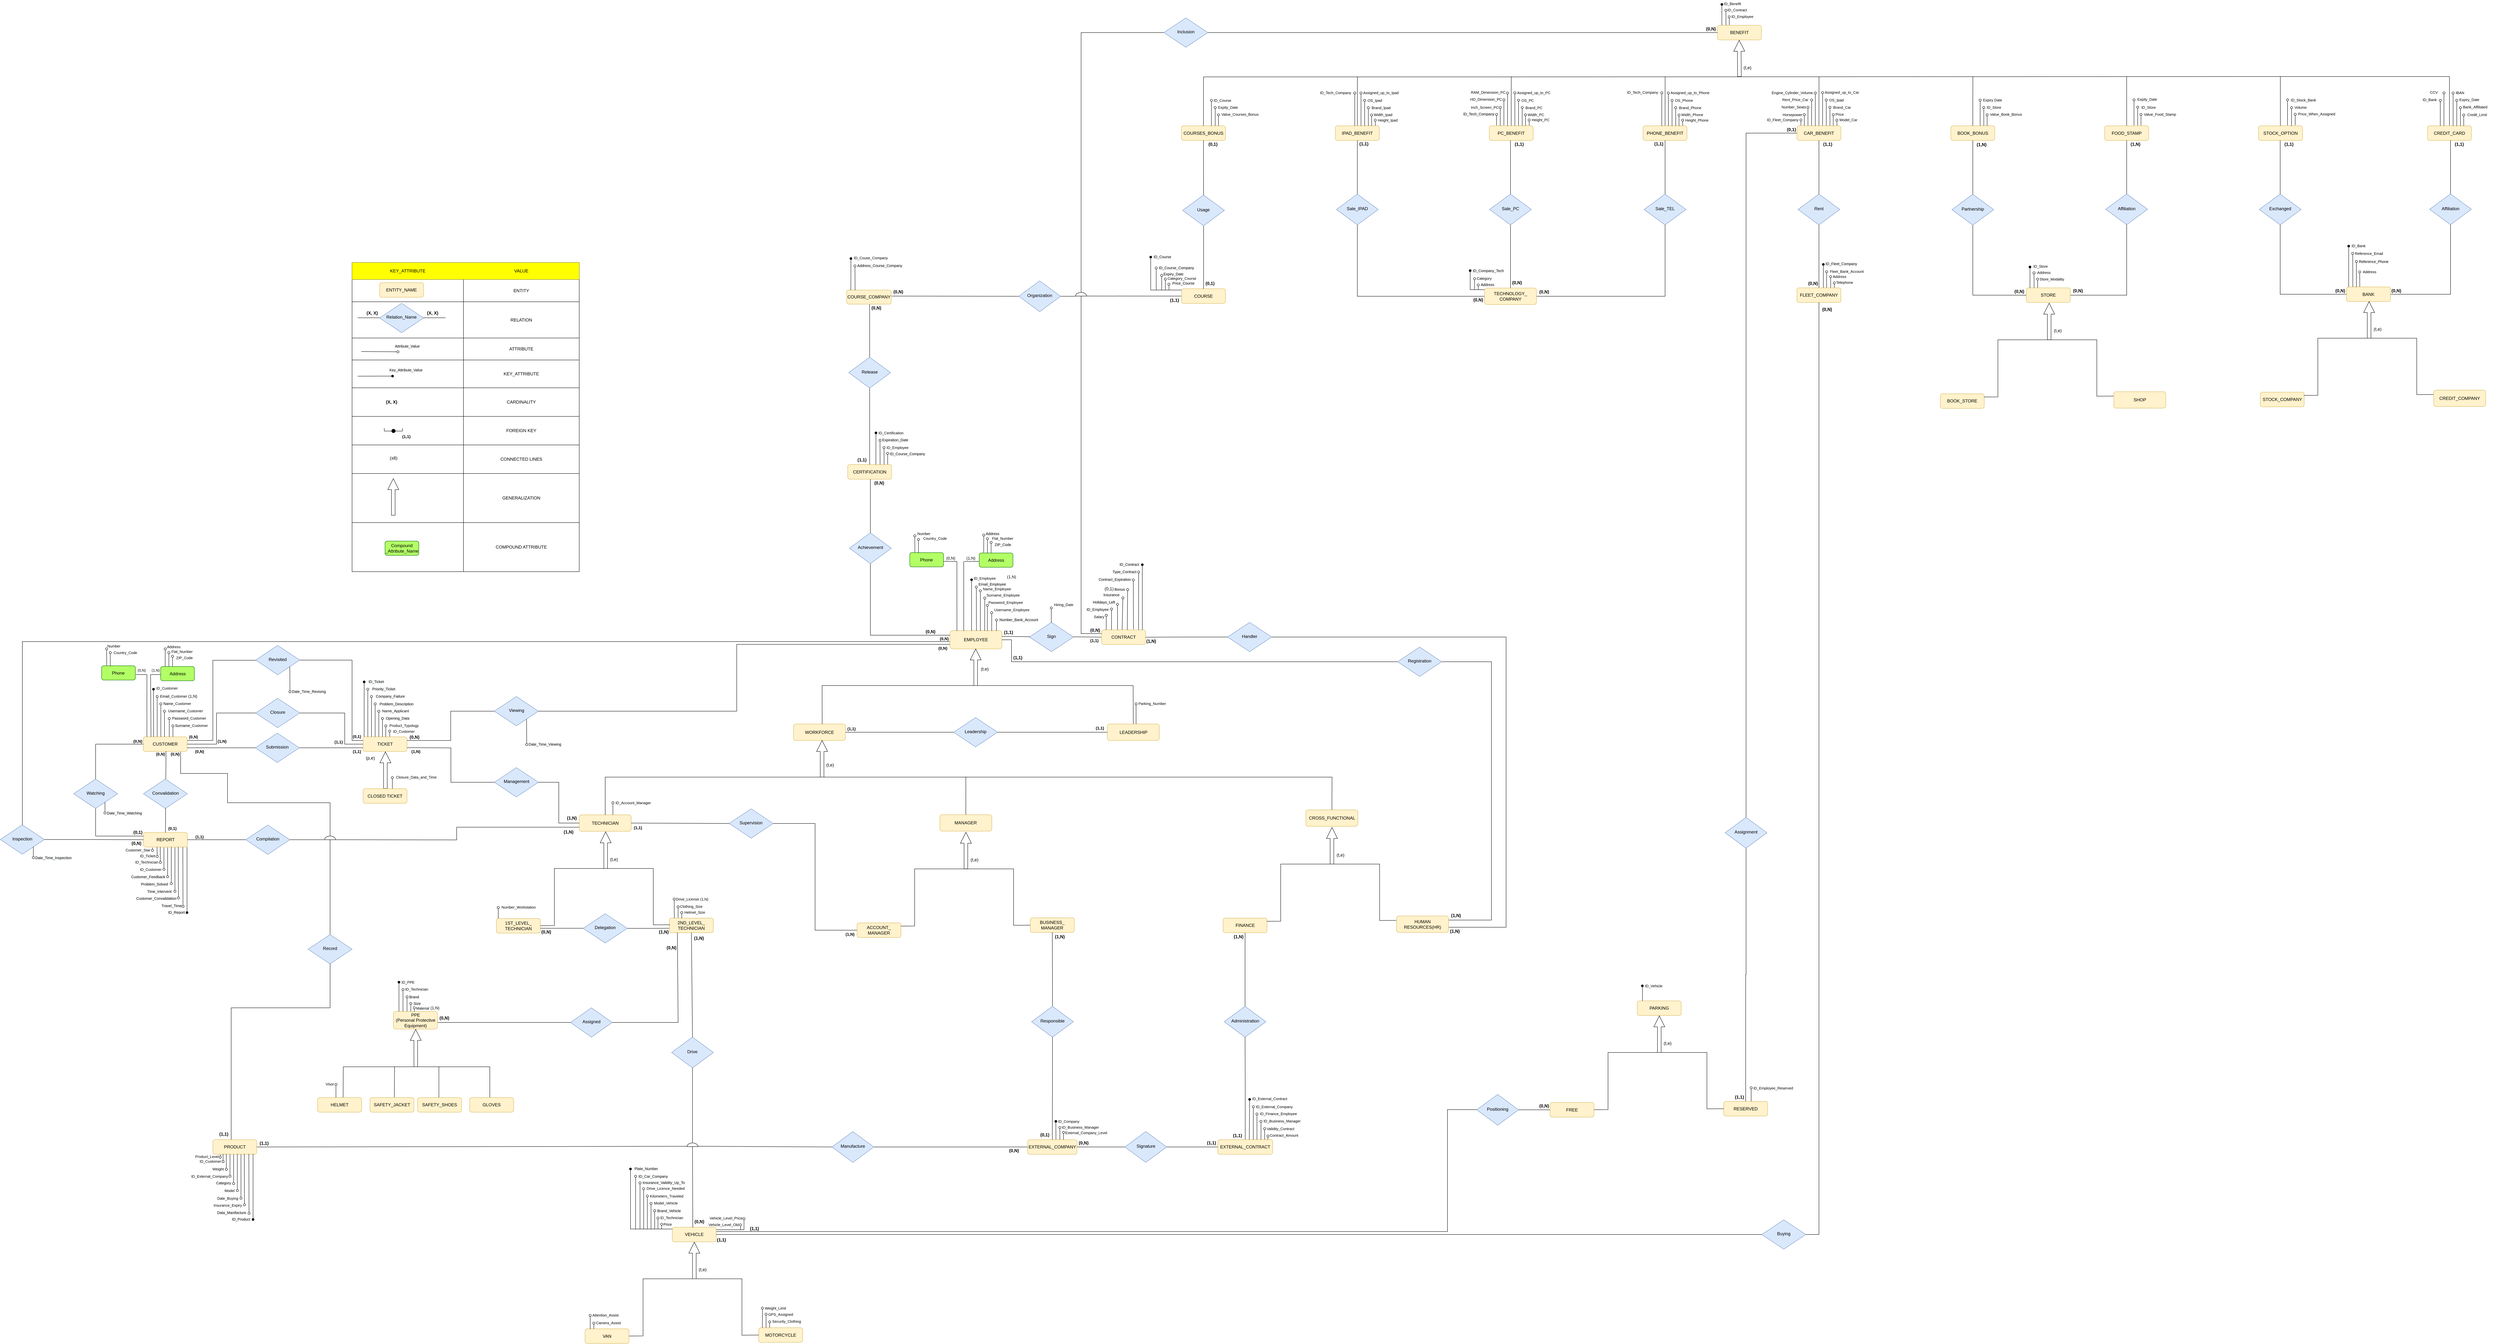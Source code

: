 <mxfile version="17.5.0" type="device"><diagram id="OHK4_qp6aQKWQyxtltjM" name="Page-1"><mxGraphModel dx="6010" dy="4757" grid="1" gridSize="10" guides="1" tooltips="1" connect="1" arrows="1" fold="1" page="1" pageScale="1" pageWidth="850" pageHeight="1100" math="0" shadow="0"><root><mxCell id="0"/><mxCell id="1" parent="0"/><mxCell id="4De5Ci03V5ogyads8qu_-1" style="edgeStyle=orthogonalEdgeStyle;rounded=0;orthogonalLoop=1;jettySize=auto;html=1;exitX=1;exitY=0.25;exitDx=0;exitDy=0;endArrow=none;endFill=0;entryX=0;entryY=0.5;entryDx=0;entryDy=0;" edge="1" parent="1" source="4De5Ci03V5ogyads8qu_-2" target="4De5Ci03V5ogyads8qu_-604"><mxGeometry relative="1" as="geometry"><mxPoint x="160" y="-26" as="targetPoint"/><Array as="points"><mxPoint x="-50" y="190"/><mxPoint x="-50" y="-29"/><mxPoint x="67" y="-29"/></Array></mxGeometry></mxCell><mxCell id="4De5Ci03V5ogyads8qu_-2" value="CUSTOMER" style="rounded=1;whiteSpace=wrap;html=1;fontSize=12;glass=0;strokeWidth=1;shadow=0;fillColor=#fff2cc;strokeColor=#d6b656;" vertex="1" parent="1"><mxGeometry x="-240" y="180" width="120" height="40" as="geometry"/></mxCell><mxCell id="4De5Ci03V5ogyads8qu_-3" value="&lt;b&gt;(1,1)&lt;/b&gt;" style="edgeStyle=orthogonalEdgeStyle;rounded=0;html=1;jettySize=auto;orthogonalLoop=1;fontSize=11;endArrow=none;endFill=0;endSize=8;strokeWidth=1;shadow=0;labelBackgroundColor=none;align=left;entryX=0;entryY=0.75;entryDx=0;entryDy=0;" edge="1" parent="1" source="4De5Ci03V5ogyads8qu_-4" target="4De5Ci03V5ogyads8qu_-8"><mxGeometry x="0.655" y="-10" relative="1" as="geometry"><mxPoint as="offset"/><Array as="points"/></mxGeometry></mxCell><mxCell id="4De5Ci03V5ogyads8qu_-4" value="Submission" style="rhombus;whiteSpace=wrap;html=1;shadow=0;fontFamily=Helvetica;fontSize=12;align=center;strokeWidth=1;spacing=6;spacingTop=-4;fillColor=#dae8fc;strokeColor=#6c8ebf;" vertex="1" parent="1"><mxGeometry x="66" y="170" width="120" height="80" as="geometry"/></mxCell><mxCell id="4De5Ci03V5ogyads8qu_-5" value="REPORT" style="rounded=1;whiteSpace=wrap;html=1;fontSize=12;glass=0;strokeWidth=1;shadow=0;fillColor=#fff2cc;strokeColor=#d6b656;" vertex="1" parent="1"><mxGeometry x="-239.5" y="441" width="120" height="40" as="geometry"/></mxCell><mxCell id="4De5Ci03V5ogyads8qu_-6" value="TECHNICIAN" style="rounded=1;whiteSpace=wrap;html=1;fontSize=12;glass=0;strokeWidth=1;shadow=0;fillColor=#fff2cc;strokeColor=#d6b656;" vertex="1" parent="1"><mxGeometry x="950" y="393" width="142" height="45" as="geometry"/></mxCell><mxCell id="4De5Ci03V5ogyads8qu_-7" value="&lt;b&gt;&amp;nbsp; &amp;nbsp; &amp;nbsp; (1,1)&lt;/b&gt;" style="edgeStyle=orthogonalEdgeStyle;rounded=0;html=1;jettySize=auto;orthogonalLoop=1;fontSize=11;endArrow=none;endFill=0;endSize=8;strokeWidth=1;shadow=0;labelBackgroundColor=none;entryX=1;entryY=0.5;entryDx=0;entryDy=0;exitX=0;exitY=0.5;exitDx=0;exitDy=0;" edge="1" parent="1" source="4De5Ci03V5ogyads8qu_-10" target="4De5Ci03V5ogyads8qu_-5"><mxGeometry x="0.714" y="-8" relative="1" as="geometry"><mxPoint as="offset"/><mxPoint x="-6.5" y="461" as="sourcePoint"/><mxPoint x="-111" y="496" as="targetPoint"/></mxGeometry></mxCell><mxCell id="4De5Ci03V5ogyads8qu_-8" value="TICKET" style="rounded=1;whiteSpace=wrap;html=1;fontSize=12;glass=0;strokeWidth=1;shadow=0;fillColor=#fff2cc;strokeColor=#d6b656;" vertex="1" parent="1"><mxGeometry x="360" y="180" width="120" height="40" as="geometry"/></mxCell><mxCell id="4De5Ci03V5ogyads8qu_-9" value="Management" style="rhombus;whiteSpace=wrap;html=1;shadow=0;fontFamily=Helvetica;fontSize=12;align=center;strokeWidth=1;spacing=6;spacingTop=-4;fillColor=#dae8fc;strokeColor=#6c8ebf;" vertex="1" parent="1"><mxGeometry x="718.5" y="264.14" width="120" height="80" as="geometry"/></mxCell><mxCell id="4De5Ci03V5ogyads8qu_-10" value="Compilation" style="rhombus;whiteSpace=wrap;html=1;shadow=0;fontFamily=Helvetica;fontSize=12;align=center;strokeWidth=1;spacing=6;spacingTop=-4;fillColor=#dae8fc;strokeColor=#6c8ebf;" vertex="1" parent="1"><mxGeometry x="40" y="421" width="120" height="80" as="geometry"/></mxCell><mxCell id="4De5Ci03V5ogyads8qu_-11" value="&lt;b&gt;(0,N)&lt;/b&gt;" style="edgeStyle=orthogonalEdgeStyle;rounded=0;html=1;jettySize=auto;orthogonalLoop=1;fontSize=11;endArrow=none;endFill=0;endSize=8;strokeWidth=1;shadow=0;labelBackgroundColor=none;align=right;verticalAlign=middle;horizontal=1;entryX=0;entryY=0.5;entryDx=0;entryDy=0;exitX=1;exitY=0.75;exitDx=0;exitDy=0;" edge="1" parent="1" source="4De5Ci03V5ogyads8qu_-2" target="4De5Ci03V5ogyads8qu_-4"><mxGeometry x="-0.5" y="-10" relative="1" as="geometry"><mxPoint as="offset"/><mxPoint x="-102" y="209.5" as="sourcePoint"/><mxPoint x="-32" y="209.5" as="targetPoint"/></mxGeometry></mxCell><mxCell id="4De5Ci03V5ogyads8qu_-12" value="" style="endArrow=oval;html=1;align=left;exitX=0;exitY=0;exitDx=0;exitDy=0;startArrow=none;startFill=0;rounded=0;endFill=1;" edge="1" parent="1"><mxGeometry width="50" height="50" relative="1" as="geometry"><mxPoint x="363" y="180" as="sourcePoint"/><mxPoint x="363" y="30" as="targetPoint"/></mxGeometry></mxCell><mxCell id="4De5Ci03V5ogyads8qu_-13" value="" style="endArrow=oval;html=1;align=left;exitX=0;exitY=0;exitDx=0;exitDy=0;startArrow=none;startFill=0;rounded=0;endFill=0;" edge="1" parent="1"><mxGeometry width="50" height="50" relative="1" as="geometry"><mxPoint x="373" y="180" as="sourcePoint"/><mxPoint x="373" y="50" as="targetPoint"/></mxGeometry></mxCell><mxCell id="4De5Ci03V5ogyads8qu_-14" value="" style="endArrow=oval;html=1;align=left;exitX=0;exitY=0;exitDx=0;exitDy=0;startArrow=none;startFill=0;rounded=0;endFill=0;" edge="1" parent="1"><mxGeometry width="50" height="50" relative="1" as="geometry"><mxPoint x="383" y="180" as="sourcePoint"/><mxPoint x="383" y="70" as="targetPoint"/></mxGeometry></mxCell><mxCell id="4De5Ci03V5ogyads8qu_-15" value="" style="endArrow=oval;html=1;align=left;exitX=0;exitY=0;exitDx=0;exitDy=0;startArrow=none;startFill=0;rounded=0;endFill=0;" edge="1" parent="1"><mxGeometry width="50" height="50" relative="1" as="geometry"><mxPoint x="393" y="180" as="sourcePoint"/><mxPoint x="393" y="90" as="targetPoint"/></mxGeometry></mxCell><mxCell id="4De5Ci03V5ogyads8qu_-16" value="" style="endArrow=oval;html=1;align=left;exitX=0;exitY=0;exitDx=0;exitDy=0;startArrow=none;startFill=0;rounded=0;endFill=0;" edge="1" parent="1"><mxGeometry width="50" height="50" relative="1" as="geometry"><mxPoint x="403" y="180" as="sourcePoint"/><mxPoint x="403" y="110" as="targetPoint"/></mxGeometry></mxCell><mxCell id="4De5Ci03V5ogyads8qu_-27" value="&lt;span style=&quot;color: rgb(0 , 0 , 0) ; font-family: &amp;#34;helvetica&amp;#34; ; font-size: 10px ; font-style: normal ; font-weight: 400 ; letter-spacing: normal ; text-align: center ; text-indent: 0px ; text-transform: none ; word-spacing: 0px ; background-color: rgb(248 , 249 , 250) ; display: inline ; float: none&quot;&gt;ID_Report&lt;/span&gt;" style="text;whiteSpace=wrap;html=1;" vertex="1" parent="1"><mxGeometry x="-174.5" y="645" width="70" height="30" as="geometry"/></mxCell><mxCell id="4De5Ci03V5ogyads8qu_-28" value="&lt;span style=&quot;color: rgb(0 , 0 , 0) ; font-family: &amp;#34;helvetica&amp;#34; ; font-size: 10px ; font-style: normal ; font-weight: 400 ; letter-spacing: normal ; text-align: center ; text-indent: 0px ; text-transform: none ; word-spacing: 0px ; background-color: rgb(248 , 249 , 250) ; display: inline ; float: none&quot;&gt;ID_Ticket&lt;/span&gt;" style="text;whiteSpace=wrap;html=1;" vertex="1" parent="1"><mxGeometry x="373" y="15" width="70" height="30" as="geometry"/></mxCell><mxCell id="4De5Ci03V5ogyads8qu_-30" value="&lt;span style=&quot;color: rgb(0 , 0 , 0) ; font-family: &amp;#34;helvetica&amp;#34; ; font-size: 10px ; font-style: normal ; font-weight: 400 ; letter-spacing: normal ; text-align: center ; text-indent: 0px ; text-transform: none ; word-spacing: 0px ; background-color: rgb(248 , 249 , 250) ; display: inline ; float: none&quot;&gt;Priority_Ticket&lt;/span&gt;" style="text;whiteSpace=wrap;html=1;" vertex="1" parent="1"><mxGeometry x="383" y="35" width="90" height="30" as="geometry"/></mxCell><mxCell id="4De5Ci03V5ogyads8qu_-31" value="&lt;span style=&quot;color: rgb(0 , 0 , 0) ; font-family: &amp;#34;helvetica&amp;#34; ; font-size: 10px ; font-style: normal ; font-weight: 400 ; letter-spacing: normal ; text-align: center ; text-indent: 0px ; text-transform: none ; word-spacing: 0px ; background-color: rgb(248 , 249 , 250) ; display: inline ; float: none&quot;&gt;Company_Failure&lt;/span&gt;" style="text;whiteSpace=wrap;html=1;" vertex="1" parent="1"><mxGeometry x="393" y="55" width="90" height="30" as="geometry"/></mxCell><mxCell id="4De5Ci03V5ogyads8qu_-33" value="&lt;span style=&quot;color: rgb(0 , 0 , 0) ; font-family: &amp;#34;helvetica&amp;#34; ; font-size: 10px ; font-style: normal ; font-weight: 400 ; letter-spacing: normal ; text-align: center ; text-indent: 0px ; text-transform: none ; word-spacing: 0px ; background-color: rgb(248 , 249 , 250) ; display: inline ; float: none&quot;&gt;Problem_Description&lt;/span&gt;" style="text;whiteSpace=wrap;html=1;" vertex="1" parent="1"><mxGeometry x="403" y="76" width="90" height="30" as="geometry"/></mxCell><mxCell id="4De5Ci03V5ogyads8qu_-34" value="&lt;div style=&quot;text-align: center&quot;&gt;&lt;font face=&quot;helvetica&quot;&gt;&lt;span style=&quot;font-size: 10px&quot;&gt;ID_Customer&lt;/span&gt;&lt;/font&gt;&lt;/div&gt;" style="text;whiteSpace=wrap;html=1;" vertex="1" parent="1"><mxGeometry x="-251" y="528" width="99" height="30" as="geometry"/></mxCell><mxCell id="4De5Ci03V5ogyads8qu_-36" value="&lt;div style=&quot;text-align: center&quot;&gt;&lt;br&gt;&lt;/div&gt;" style="text;whiteSpace=wrap;html=1;" vertex="1" parent="1"><mxGeometry x="410" y="95" width="130" height="30" as="geometry"/></mxCell><mxCell id="4De5Ci03V5ogyads8qu_-37" value="&lt;span style=&quot;color: rgb(0 , 0 , 0) ; font-family: &amp;#34;helvetica&amp;#34; ; font-size: 10px ; font-style: normal ; font-weight: 400 ; letter-spacing: normal ; text-align: center ; text-indent: 0px ; text-transform: none ; word-spacing: 0px ; background-color: rgb(248 , 249 , 250) ; display: inline ; float: none&quot;&gt;Customer_Feedback&lt;/span&gt;" style="text;whiteSpace=wrap;html=1;" vertex="1" parent="1"><mxGeometry x="-275.5" y="548" width="114" height="30" as="geometry"/></mxCell><mxCell id="4De5Ci03V5ogyads8qu_-38" value="&lt;span style=&quot;color: rgb(0 , 0 , 0) ; font-family: &amp;#34;helvetica&amp;#34; ; font-size: 10px ; font-style: normal ; font-weight: 400 ; letter-spacing: normal ; text-align: center ; text-indent: 0px ; text-transform: none ; word-spacing: 0px ; background-color: rgb(248 , 249 , 250) ; display: inline ; float: none&quot;&gt;Customer_Convalidation&lt;/span&gt;" style="text;whiteSpace=wrap;html=1;" vertex="1" parent="1"><mxGeometry x="-261.5" y="607" width="100" height="30" as="geometry"/></mxCell><mxCell id="4De5Ci03V5ogyads8qu_-39" value="&lt;span style=&quot;color: rgb(0 , 0 , 0) ; font-family: &amp;#34;helvetica&amp;#34; ; font-size: 10px ; font-style: normal ; font-weight: 400 ; letter-spacing: normal ; text-align: center ; text-indent: 0px ; text-transform: none ; word-spacing: 0px ; background-color: rgb(248 , 249 , 250) ; display: inline ; float: none&quot;&gt;Problem_Solved&lt;/span&gt;" style="text;whiteSpace=wrap;html=1;" vertex="1" parent="1"><mxGeometry x="-248.5" y="568" width="93" height="30" as="geometry"/></mxCell><mxCell id="4De5Ci03V5ogyads8qu_-40" value="&lt;div style=&quot;text-align: center&quot;&gt;&lt;font face=&quot;helvetica&quot;&gt;&lt;span style=&quot;font-size: 10px&quot;&gt;Name_Applicant&lt;/span&gt;&lt;/font&gt;&lt;/div&gt;" style="text;whiteSpace=wrap;html=1;" vertex="1" parent="1"><mxGeometry x="410" y="95" width="80" height="30" as="geometry"/></mxCell><mxCell id="4De5Ci03V5ogyads8qu_-41" value="&lt;span style=&quot;color: rgb(0 , 0 , 0) ; font-family: &amp;#34;helvetica&amp;#34; ; font-size: 10px ; font-style: normal ; font-weight: 400 ; letter-spacing: normal ; text-align: center ; text-indent: 0px ; text-transform: none ; word-spacing: 0px ; background-color: rgb(248 , 249 , 250) ; display: inline ; float: none&quot;&gt;Time_Intervent&lt;/span&gt;" style="text;whiteSpace=wrap;html=1;" vertex="1" parent="1"><mxGeometry x="-231.5" y="588" width="107" height="30" as="geometry"/></mxCell><mxCell id="4De5Ci03V5ogyads8qu_-42" value="" style="endArrow=oval;html=1;align=left;startArrow=none;startFill=0;rounded=0;endFill=0;" edge="1" parent="1"><mxGeometry width="50" height="50" relative="1" as="geometry"><mxPoint x="413" y="180" as="sourcePoint"/><mxPoint x="413" y="130" as="targetPoint"/></mxGeometry></mxCell><mxCell id="4De5Ci03V5ogyads8qu_-43" value="&lt;div style=&quot;text-align: center&quot;&gt;&lt;font face=&quot;helvetica&quot;&gt;&lt;span style=&quot;font-size: 10px ; background-color: rgb(248 , 249 , 250)&quot;&gt;Opening_Data&lt;/span&gt;&lt;/font&gt;&lt;/div&gt;" style="text;whiteSpace=wrap;html=1;" vertex="1" parent="1"><mxGeometry x="420" y="115" width="80" height="30" as="geometry"/></mxCell><mxCell id="4De5Ci03V5ogyads8qu_-44" style="edgeStyle=orthogonalEdgeStyle;rounded=0;orthogonalLoop=1;jettySize=auto;html=1;exitX=1;exitY=0.5;exitDx=0;exitDy=0;entryX=0;entryY=0.5;entryDx=0;entryDy=0;endArrow=none;endFill=0;" edge="1" parent="1" source="4De5Ci03V5ogyads8qu_-45" target="4De5Ci03V5ogyads8qu_-142"><mxGeometry relative="1" as="geometry"/></mxCell><mxCell id="4De5Ci03V5ogyads8qu_-45" value="Supervision" style="rhombus;whiteSpace=wrap;html=1;shadow=0;fontFamily=Helvetica;fontSize=12;align=center;strokeWidth=1;spacing=6;spacingTop=-4;fillColor=#dae8fc;strokeColor=#6c8ebf;" vertex="1" parent="1"><mxGeometry x="1359.33" y="376.64" width="120" height="80" as="geometry"/></mxCell><mxCell id="4De5Ci03V5ogyads8qu_-46" value="" style="endArrow=oval;html=1;align=left;startArrow=none;startFill=0;rounded=0;endFill=0;" edge="1" parent="1"><mxGeometry width="50" height="50" relative="1" as="geometry"><mxPoint x="-144.42" y="481" as="sourcePoint"/><mxPoint x="-143.92" y="620" as="targetPoint"/></mxGeometry></mxCell><mxCell id="4De5Ci03V5ogyads8qu_-47" value="" style="endArrow=oval;html=1;align=left;exitX=0;exitY=1;exitDx=0;exitDy=0;startArrow=none;startFill=0;rounded=0;endFill=0;" edge="1" parent="1"><mxGeometry width="50" height="50" relative="1" as="geometry"><mxPoint x="-183.5" y="482" as="sourcePoint"/><mxPoint x="-183.5" y="542" as="targetPoint"/></mxGeometry></mxCell><mxCell id="4De5Ci03V5ogyads8qu_-48" value="" style="endArrow=oval;html=1;align=left;exitX=0;exitY=1;exitDx=0;exitDy=0;startArrow=none;startFill=0;rounded=0;endFill=0;" edge="1" parent="1"><mxGeometry width="50" height="50" relative="1" as="geometry"><mxPoint x="-173.5" y="482" as="sourcePoint"/><mxPoint x="-173.5" y="562" as="targetPoint"/></mxGeometry></mxCell><mxCell id="4De5Ci03V5ogyads8qu_-49" value="" style="endArrow=oval;html=1;align=left;startArrow=none;startFill=0;rounded=0;endFill=0;" edge="1" parent="1"><mxGeometry width="50" height="50" relative="1" as="geometry"><mxPoint x="-153.5" y="482" as="sourcePoint"/><mxPoint x="-153.5" y="602" as="targetPoint"/></mxGeometry></mxCell><mxCell id="4De5Ci03V5ogyads8qu_-50" value="" style="endArrow=oval;html=1;align=left;startArrow=none;startFill=0;rounded=0;endFill=0;" edge="1" parent="1"><mxGeometry width="50" height="50" relative="1" as="geometry"><mxPoint x="-163.5" y="481" as="sourcePoint"/><mxPoint x="-163.5" y="581" as="targetPoint"/></mxGeometry></mxCell><mxCell id="4De5Ci03V5ogyads8qu_-51" value="" style="endArrow=oval;html=1;align=left;startArrow=none;startFill=0;rounded=0;endFill=1;" edge="1" parent="1"><mxGeometry width="50" height="50" relative="1" as="geometry"><mxPoint x="-120.5" y="481" as="sourcePoint"/><mxPoint x="-120.5" y="660" as="targetPoint"/></mxGeometry></mxCell><mxCell id="4De5Ci03V5ogyads8qu_-52" value="2ND_LEVEL_ TECHNICIAN" style="rounded=1;whiteSpace=wrap;html=1;fontSize=12;glass=0;strokeWidth=1;shadow=0;fillColor=#fff2cc;strokeColor=#d6b656;" vertex="1" parent="1"><mxGeometry x="1196.25" y="675" width="120" height="40" as="geometry"/></mxCell><mxCell id="4De5Ci03V5ogyads8qu_-53" value="&lt;b&gt;(1,N)&lt;/b&gt;" style="edgeStyle=orthogonalEdgeStyle;rounded=0;html=1;jettySize=auto;orthogonalLoop=1;fontSize=11;endArrow=none;endFill=0;endSize=8;strokeWidth=1;shadow=0;labelBackgroundColor=none;align=left;entryX=0;entryY=0.5;entryDx=0;entryDy=0;" edge="1" parent="1" target="4De5Ci03V5ogyads8qu_-9"><mxGeometry x="-0.94" y="-10" relative="1" as="geometry"><mxPoint as="offset"/><mxPoint x="480.0" y="209.66" as="sourcePoint"/><mxPoint x="550" y="209.66" as="targetPoint"/></mxGeometry></mxCell><mxCell id="4De5Ci03V5ogyads8qu_-54" value="&lt;span style=&quot;color: rgb(0 , 0 , 0) ; font-family: &amp;#34;helvetica&amp;#34; ; font-size: 11px ; font-style: normal ; letter-spacing: normal ; text-align: left ; text-indent: 0px ; text-transform: none ; word-spacing: 0px ; background-color: rgb(255 , 255 , 255) ; display: inline ; float: none&quot;&gt;&lt;b&gt;(1,N)&lt;/b&gt;&lt;/span&gt;" style="text;whiteSpace=wrap;html=1;" vertex="1" parent="1"><mxGeometry x="1675.001" y="705.136" width="43" height="28" as="geometry"/></mxCell><mxCell id="4De5Ci03V5ogyads8qu_-55" value="" style="endArrow=oval;html=1;align=left;exitX=0;exitY=1;exitDx=0;exitDy=0;startArrow=none;startFill=0;rounded=0;endFill=0;" edge="1" parent="1"><mxGeometry width="50" height="50" relative="1" as="geometry"><mxPoint x="-193.5" y="481.0" as="sourcePoint"/><mxPoint x="-193.5" y="523" as="targetPoint"/></mxGeometry></mxCell><mxCell id="4De5Ci03V5ogyads8qu_-56" value="&lt;div style=&quot;text-align: center&quot;&gt;&lt;font face=&quot;helvetica&quot;&gt;&lt;span style=&quot;font-size: 10px&quot;&gt;ID_Technician&lt;/span&gt;&lt;/font&gt;&lt;/div&gt;" style="text;whiteSpace=wrap;html=1;" vertex="1" parent="1"><mxGeometry x="-264.5" y="508" width="99" height="30" as="geometry"/></mxCell><mxCell id="4De5Ci03V5ogyads8qu_-57" style="edgeStyle=orthogonalEdgeStyle;rounded=0;orthogonalLoop=1;jettySize=auto;html=1;exitX=1;exitY=0.25;exitDx=0;exitDy=0;entryX=0;entryY=0.5;entryDx=0;entryDy=0;endArrow=none;endFill=0;" edge="1" parent="1" target="4De5Ci03V5ogyads8qu_-627"><mxGeometry relative="1" as="geometry"><mxPoint x="1324" y="1531" as="sourcePoint"/><mxPoint x="3437" y="1199.86" as="targetPoint"/><Array as="points"><mxPoint x="3320" y="1531"/><mxPoint x="3320" y="1198"/><mxPoint x="3440" y="1198"/></Array></mxGeometry></mxCell><mxCell id="4De5Ci03V5ogyads8qu_-58" style="edgeStyle=orthogonalEdgeStyle;rounded=0;orthogonalLoop=1;jettySize=auto;html=1;exitX=1;exitY=0;exitDx=0;exitDy=0;endArrow=none;endFill=0;" edge="1" parent="1"><mxGeometry relative="1" as="geometry"><mxPoint x="1400" y="1526" as="targetPoint"/><mxPoint x="1324" y="1526.0" as="sourcePoint"/><Array as="points"><mxPoint x="1340" y="1526"/><mxPoint x="1340" y="1526"/></Array></mxGeometry></mxCell><mxCell id="4De5Ci03V5ogyads8qu_-59" value="VEHICLE" style="rounded=1;whiteSpace=wrap;html=1;fontSize=12;glass=0;strokeWidth=1;shadow=0;fillColor=#fff2cc;strokeColor=#d6b656;" vertex="1" parent="1"><mxGeometry x="1204" y="1519" width="120" height="40" as="geometry"/></mxCell><mxCell id="4De5Ci03V5ogyads8qu_-60" value="Drive" style="rhombus;whiteSpace=wrap;html=1;shadow=0;fontFamily=Helvetica;fontSize=12;align=center;strokeWidth=1;spacing=6;spacingTop=-4;fillColor=#dae8fc;strokeColor=#6c8ebf;" vertex="1" parent="1"><mxGeometry x="1202.25" y="1000" width="114" height="84" as="geometry"/></mxCell><mxCell id="4De5Ci03V5ogyads8qu_-62" value="&lt;span style=&quot;color: rgb(0 , 0 , 0) ; font-family: &amp;#34;helvetica&amp;#34; ; font-size: 10px ; font-style: normal ; font-weight: 400 ; letter-spacing: normal ; text-align: center ; text-indent: 0px ; text-transform: none ; word-spacing: 0px ; background-color: rgb(248 , 249 , 250) ; display: inline ; float: none&quot;&gt;Travel_Time&lt;/span&gt;" style="text;whiteSpace=wrap;html=1;" vertex="1" parent="1"><mxGeometry x="-192.5" y="627" width="55" height="22" as="geometry"/></mxCell><mxCell id="4De5Ci03V5ogyads8qu_-63" value="&lt;div style=&quot;text-align: center&quot;&gt;&lt;font face=&quot;helvetica&quot;&gt;&lt;span style=&quot;font-size: 10px&quot;&gt;Product_Typology&lt;/span&gt;&lt;/font&gt;&lt;/div&gt;" style="text;whiteSpace=wrap;html=1;" vertex="1" parent="1"><mxGeometry x="430" y="135" width="90" height="30" as="geometry"/></mxCell><mxCell id="4De5Ci03V5ogyads8qu_-64" value="" style="endArrow=none;html=1;rounded=0;entryX=0;entryY=0.5;entryDx=0;entryDy=0;exitX=1;exitY=0.5;exitDx=0;exitDy=0;edgeStyle=orthogonalEdgeStyle;" edge="1" parent="1" source="4De5Ci03V5ogyads8qu_-9" target="4De5Ci03V5ogyads8qu_-6"><mxGeometry width="50" height="50" relative="1" as="geometry"><mxPoint x="840" y="438" as="sourcePoint"/><mxPoint x="890" y="388" as="targetPoint"/></mxGeometry></mxCell><mxCell id="4De5Ci03V5ogyads8qu_-65" value="&lt;b&gt;(1,N)&lt;/b&gt;" style="text;html=1;strokeColor=none;fillColor=none;align=center;verticalAlign=middle;whiteSpace=wrap;rounded=0;" vertex="1" parent="1"><mxGeometry x="900" y="387" width="60" height="30" as="geometry"/></mxCell><mxCell id="4De5Ci03V5ogyads8qu_-66" value="1ST_LEVEL_ TECHNICIAN" style="rounded=1;whiteSpace=wrap;html=1;fontSize=12;glass=0;strokeWidth=1;shadow=0;fillColor=#fff2cc;strokeColor=#d6b656;" vertex="1" parent="1"><mxGeometry x="724" y="676" width="120" height="40" as="geometry"/></mxCell><mxCell id="4De5Ci03V5ogyads8qu_-67" value="(t,e)" style="text;html=1;strokeColor=none;fillColor=none;align=center;verticalAlign=middle;whiteSpace=wrap;rounded=0;" vertex="1" parent="1"><mxGeometry x="1605" y="242.14" width="60" height="30" as="geometry"/></mxCell><mxCell id="4De5Ci03V5ogyads8qu_-68" value="&lt;b&gt;(0,N)&lt;/b&gt;" style="text;html=1;strokeColor=none;fillColor=none;align=center;verticalAlign=middle;whiteSpace=wrap;rounded=0;" vertex="1" parent="1"><mxGeometry x="1247.67" y="1489" width="60" height="30" as="geometry"/></mxCell><mxCell id="4De5Ci03V5ogyads8qu_-69" value="" style="endArrow=oval;html=1;align=left;startArrow=none;startFill=0;rounded=0;endFill=0;" edge="1" parent="1"><mxGeometry width="50" height="50" relative="1" as="geometry"><mxPoint x="-132" y="481" as="sourcePoint"/><mxPoint x="-131.5" y="643" as="targetPoint"/></mxGeometry></mxCell><mxCell id="4De5Ci03V5ogyads8qu_-70" value="&lt;b&gt;(1,N)&lt;/b&gt;" style="text;html=1;strokeColor=none;fillColor=none;align=center;verticalAlign=middle;whiteSpace=wrap;rounded=0;" vertex="1" parent="1"><mxGeometry x="891.15" y="424.5" width="60" height="30" as="geometry"/></mxCell><mxCell id="4De5Ci03V5ogyads8qu_-71" value="CONTRACT" style="rounded=1;whiteSpace=wrap;html=1;fontSize=12;glass=0;strokeWidth=1;shadow=0;fillColor=#fff2cc;strokeColor=#d6b656;" vertex="1" parent="1"><mxGeometry x="2376" y="-112" width="120" height="40" as="geometry"/></mxCell><mxCell id="4De5Ci03V5ogyads8qu_-72" value="Sign" style="rhombus;whiteSpace=wrap;html=1;shadow=0;fontFamily=Helvetica;fontSize=12;align=center;strokeWidth=1;spacing=6;spacingTop=-4;fillColor=#dae8fc;strokeColor=#6c8ebf;" vertex="1" parent="1"><mxGeometry x="2179" y="-132.5" width="120" height="80" as="geometry"/></mxCell><mxCell id="4De5Ci03V5ogyads8qu_-73" value="&lt;span style=&quot;color: rgb(0 , 0 , 0) ; font-family: &amp;#34;helvetica&amp;#34; ; font-size: 10px ; font-style: normal ; font-weight: 400 ; letter-spacing: normal ; text-align: center ; text-indent: 0px ; text-transform: none ; word-spacing: 0px ; background-color: rgb(248 , 249 , 250) ; display: inline ; float: none&quot;&gt;ID_Contract&lt;/span&gt;" style="text;whiteSpace=wrap;html=1;" vertex="1" parent="1"><mxGeometry x="2423" y="-305.5" width="59" height="30" as="geometry"/></mxCell><mxCell id="4De5Ci03V5ogyads8qu_-74" value="&lt;div style=&quot;text-align: center&quot;&gt;&lt;font face=&quot;helvetica&quot;&gt;&lt;span style=&quot;font-size: 10px&quot;&gt;Salary&lt;/span&gt;&lt;/font&gt;&lt;/div&gt;" style="text;whiteSpace=wrap;html=1;" vertex="1" parent="1"><mxGeometry x="2353" y="-162" width="99" height="30" as="geometry"/></mxCell><mxCell id="4De5Ci03V5ogyads8qu_-75" value="&lt;span style=&quot;color: rgb(0 , 0 , 0) ; font-family: &amp;#34;helvetica&amp;#34; ; font-size: 10px ; font-style: normal ; font-weight: 400 ; letter-spacing: normal ; text-align: center ; text-indent: 0px ; text-transform: none ; word-spacing: 0px ; background-color: rgb(248 , 249 , 250) ; display: inline ; float: none&quot;&gt;Bonus&lt;/span&gt;" style="text;whiteSpace=wrap;html=1;" vertex="1" parent="1"><mxGeometry x="2409" y="-237" width="21" height="30" as="geometry"/></mxCell><mxCell id="4De5Ci03V5ogyads8qu_-76" value="&lt;span style=&quot;color: rgb(0 , 0 , 0) ; font-family: &amp;#34;helvetica&amp;#34; ; font-size: 10px ; font-style: normal ; font-weight: 400 ; letter-spacing: normal ; text-align: center ; text-indent: 0px ; text-transform: none ; word-spacing: 0px ; background-color: rgb(248 , 249 , 250) ; display: inline ; float: none&quot;&gt;Holidays_Left&lt;/span&gt;" style="text;whiteSpace=wrap;html=1;" vertex="1" parent="1"><mxGeometry x="2350" y="-202" width="78" height="30" as="geometry"/></mxCell><mxCell id="4De5Ci03V5ogyads8qu_-77" value="&lt;span style=&quot;color: rgb(0 , 0 , 0) ; font-family: &amp;#34;helvetica&amp;#34; ; font-size: 10px ; font-style: normal ; font-weight: 400 ; letter-spacing: normal ; text-align: center ; text-indent: 0px ; text-transform: none ; word-spacing: 0px ; background-color: rgb(248 , 249 , 250) ; display: inline ; float: none&quot;&gt;Insurance&lt;/span&gt;" style="text;whiteSpace=wrap;html=1;" vertex="1" parent="1"><mxGeometry x="2379" y="-222" width="81" height="30" as="geometry"/></mxCell><mxCell id="4De5Ci03V5ogyads8qu_-78" value="" style="endArrow=oval;html=1;align=left;startArrow=none;startFill=0;rounded=0;endFill=0;" edge="1" parent="1"><mxGeometry width="50" height="50" relative="1" as="geometry"><mxPoint x="2446" y="-112.0" as="sourcePoint"/><mxPoint x="2447" y="-222" as="targetPoint"/></mxGeometry></mxCell><mxCell id="4De5Ci03V5ogyads8qu_-79" value="" style="endArrow=oval;html=1;align=left;exitX=0;exitY=1;exitDx=0;exitDy=0;startArrow=none;startFill=0;rounded=0;endFill=0;" edge="1" parent="1"><mxGeometry width="50" height="50" relative="1" as="geometry"><mxPoint x="2388.57" y="-112.0" as="sourcePoint"/><mxPoint x="2388.57" y="-152" as="targetPoint"/></mxGeometry></mxCell><mxCell id="4De5Ci03V5ogyads8qu_-80" value="" style="endArrow=oval;html=1;align=left;exitX=0;exitY=1;exitDx=0;exitDy=0;startArrow=none;startFill=0;rounded=0;endFill=0;" edge="1" parent="1"><mxGeometry width="50" height="50" relative="1" as="geometry"><mxPoint x="2403" y="-112.0" as="sourcePoint"/><mxPoint x="2403" y="-169" as="targetPoint"/></mxGeometry></mxCell><mxCell id="4De5Ci03V5ogyads8qu_-81" value="" style="endArrow=oval;html=1;align=left;startArrow=none;startFill=0;rounded=0;endFill=0;" edge="1" parent="1"><mxGeometry width="50" height="50" relative="1" as="geometry"><mxPoint x="2432" y="-112.0" as="sourcePoint"/><mxPoint x="2434" y="-199.5" as="targetPoint"/><Array as="points"/></mxGeometry></mxCell><mxCell id="4De5Ci03V5ogyads8qu_-82" value="" style="endArrow=oval;html=1;align=left;startArrow=none;startFill=0;rounded=0;endFill=0;" edge="1" parent="1"><mxGeometry width="50" height="50" relative="1" as="geometry"><mxPoint x="2419.48" y="-112" as="sourcePoint"/><mxPoint x="2419.24" y="-182" as="targetPoint"/></mxGeometry></mxCell><mxCell id="4De5Ci03V5ogyads8qu_-83" value="&lt;div style=&quot;text-align: center&quot;&gt;&lt;font face=&quot;helvetica&quot;&gt;&lt;span style=&quot;font-size: 10px ; background-color: rgb(248 , 249 , 250)&quot;&gt;ID_Employee&lt;/span&gt;&lt;/font&gt;&lt;/div&gt;" style="text;whiteSpace=wrap;html=1;" vertex="1" parent="1"><mxGeometry x="2333.001" y="-182.003" width="93" height="28" as="geometry"/></mxCell><mxCell id="4De5Ci03V5ogyads8qu_-84" value="" style="endArrow=oval;html=1;align=left;startArrow=none;startFill=0;rounded=0;endFill=1;" edge="1" parent="1"><mxGeometry width="50" height="50" relative="1" as="geometry"><mxPoint x="2487.17" y="-112" as="sourcePoint"/><mxPoint x="2487" y="-290" as="targetPoint"/></mxGeometry></mxCell><mxCell id="4De5Ci03V5ogyads8qu_-85" value="" style="endArrow=oval;html=1;align=left;startArrow=none;startFill=0;rounded=0;endFill=0;exitX=0.724;exitY=-0.033;exitDx=0;exitDy=0;exitPerimeter=0;" edge="1" parent="1" source="4De5Ci03V5ogyads8qu_-71"><mxGeometry width="50" height="50" relative="1" as="geometry"><mxPoint x="2460" y="-112" as="sourcePoint"/><mxPoint x="2462.5" y="-248.5" as="targetPoint"/></mxGeometry></mxCell><mxCell id="4De5Ci03V5ogyads8qu_-86" value="&lt;span style=&quot;color: rgb(0 , 0 , 0) ; font-family: &amp;#34;helvetica&amp;#34; ; font-size: 10px ; font-style: normal ; font-weight: 400 ; letter-spacing: normal ; text-align: center ; text-indent: 0px ; text-transform: none ; word-spacing: 0px ; background-color: rgb(248 , 249 , 250) ; display: inline ; float: none&quot;&gt;Contract_Expiration&lt;/span&gt;" style="text;whiteSpace=wrap;html=1;" vertex="1" parent="1"><mxGeometry x="2365.5" y="-264" width="76" height="30" as="geometry"/></mxCell><mxCell id="4De5Ci03V5ogyads8qu_-87" value="" style="endArrow=oval;html=1;align=left;startArrow=none;startFill=0;rounded=0;endFill=0;" edge="1" parent="1"><mxGeometry width="50" height="50" relative="1" as="geometry"><mxPoint x="2476.86" y="-112" as="sourcePoint"/><mxPoint x="2477" y="-270" as="targetPoint"/></mxGeometry></mxCell><mxCell id="4De5Ci03V5ogyads8qu_-88" value="&lt;div style=&quot;text-align: center&quot;&gt;&lt;font face=&quot;helvetica&quot;&gt;&lt;span style=&quot;font-size: 10px ; background-color: rgb(248 , 249 , 250)&quot;&gt;Type_Contract&lt;/span&gt;&lt;/font&gt;&lt;/div&gt;" style="text;whiteSpace=wrap;html=1;" vertex="1" parent="1"><mxGeometry x="2404" y="-285" width="67" height="30" as="geometry"/></mxCell><mxCell id="4De5Ci03V5ogyads8qu_-89" value="EMPLOYEE" style="rounded=1;whiteSpace=wrap;html=1;fontSize=12;glass=0;strokeWidth=1;shadow=0;fillColor=#fff2cc;strokeColor=#d6b656;" vertex="1" parent="1"><mxGeometry x="1962" y="-110" width="142" height="50" as="geometry"/></mxCell><mxCell id="4De5Ci03V5ogyads8qu_-90" value="" style="endArrow=none;html=1;rounded=0;exitX=1.001;exitY=0.314;exitDx=0;exitDy=0;exitPerimeter=0;" edge="1" parent="1" source="4De5Ci03V5ogyads8qu_-89" target="4De5Ci03V5ogyads8qu_-72"><mxGeometry width="50" height="50" relative="1" as="geometry"><mxPoint x="2116" y="-190" as="sourcePoint"/><mxPoint x="2166" y="-240" as="targetPoint"/></mxGeometry></mxCell><mxCell id="4De5Ci03V5ogyads8qu_-91" value="&lt;b&gt;(1,1)&lt;/b&gt;" style="text;html=1;strokeColor=none;fillColor=none;align=center;verticalAlign=middle;whiteSpace=wrap;rounded=0;" vertex="1" parent="1"><mxGeometry x="2091.83" y="-120" width="60" height="30" as="geometry"/></mxCell><mxCell id="4De5Ci03V5ogyads8qu_-92" style="edgeStyle=orthogonalEdgeStyle;rounded=0;orthogonalLoop=1;jettySize=auto;html=1;exitX=0.5;exitY=0;exitDx=0;exitDy=0;endArrow=none;endFill=0;" edge="1" parent="1" source="4De5Ci03V5ogyads8qu_-93"><mxGeometry relative="1" as="geometry"><mxPoint x="2005.33" y="289.14" as="targetPoint"/></mxGeometry></mxCell><mxCell id="4De5Ci03V5ogyads8qu_-93" value="MANAGER" style="rounded=1;whiteSpace=wrap;html=1;fontSize=12;glass=0;strokeWidth=1;shadow=0;fillColor=#fff2cc;strokeColor=#d6b656;" vertex="1" parent="1"><mxGeometry x="1934.33" y="392.64" width="142" height="45" as="geometry"/></mxCell><mxCell id="4De5Ci03V5ogyads8qu_-94" value="" style="endArrow=none;html=1;rounded=0;exitX=1;exitY=0.5;exitDx=0;exitDy=0;entryX=0;entryY=0.5;entryDx=0;entryDy=0;" edge="1" parent="1" source="4De5Ci03V5ogyads8qu_-6" target="4De5Ci03V5ogyads8qu_-45"><mxGeometry width="50" height="50" relative="1" as="geometry"><mxPoint x="1416.83" y="621.89" as="sourcePoint"/><mxPoint x="1533" y="622.14" as="targetPoint"/></mxGeometry></mxCell><mxCell id="4De5Ci03V5ogyads8qu_-111" value="" style="endArrow=none;html=1;rounded=0;exitX=1.001;exitY=0.314;exitDx=0;exitDy=0;exitPerimeter=0;" edge="1" parent="1"><mxGeometry width="50" height="50" relative="1" as="geometry"><mxPoint x="2299.002" y="-93.09" as="sourcePoint"/><mxPoint x="2375.038" y="-92.075" as="targetPoint"/></mxGeometry></mxCell><mxCell id="4De5Ci03V5ogyads8qu_-112" value="(t,e)" style="text;html=1;strokeColor=none;fillColor=none;align=center;verticalAlign=middle;whiteSpace=wrap;rounded=0;" vertex="1" parent="1"><mxGeometry x="1015.25" y="499.5" width="60" height="30" as="geometry"/></mxCell><mxCell id="4De5Ci03V5ogyads8qu_-113" value="" style="endArrow=none;html=1;rounded=0;entryX=0;entryY=0.25;entryDx=0;entryDy=0;exitX=1;exitY=0.25;exitDx=0;exitDy=0;" edge="1" parent="1"><mxGeometry width="50" height="50" relative="1" as="geometry"><mxPoint x="844.25" y="695.75" as="sourcePoint"/><mxPoint x="1197.75" y="693.25" as="targetPoint"/><Array as="points"><mxPoint x="882.25" y="695.5"/><mxPoint x="882.25" y="539.5"/><mxPoint x="1152.25" y="539.5"/><mxPoint x="1152.25" y="693.5"/></Array></mxGeometry></mxCell><mxCell id="4De5Ci03V5ogyads8qu_-114" value="" style="endArrow=classic;html=1;rounded=0;shape=arrow;entryX=0.5;entryY=1;entryDx=0;entryDy=0;" edge="1" parent="1"><mxGeometry width="50" height="50" relative="1" as="geometry"><mxPoint x="1022.25" y="539.5" as="sourcePoint"/><mxPoint x="1022.25" y="439.5" as="targetPoint"/></mxGeometry></mxCell><mxCell id="4De5Ci03V5ogyads8qu_-115" value="" style="endArrow=none;html=1;rounded=0;exitX=0.5;exitY=1;exitDx=0;exitDy=0;entryX=0.5;entryY=0;entryDx=0;entryDy=0;" edge="1" parent="1" source="4De5Ci03V5ogyads8qu_-52" target="4De5Ci03V5ogyads8qu_-60"><mxGeometry width="50" height="50" relative="1" as="geometry"><mxPoint x="1318" y="694.0" as="sourcePoint"/><mxPoint x="1434.17" y="694.25" as="targetPoint"/></mxGeometry></mxCell><mxCell id="4De5Ci03V5ogyads8qu_-116" value="" style="endArrow=oval;html=1;align=left;exitX=0;exitY=0;exitDx=0;exitDy=0;startArrow=none;startFill=0;rounded=0;endFill=0;" edge="1" parent="1"><mxGeometry width="50" height="50" relative="1" as="geometry"><mxPoint x="729" y="676" as="sourcePoint"/><mxPoint x="729" y="646" as="targetPoint"/></mxGeometry></mxCell><mxCell id="4De5Ci03V5ogyads8qu_-117" value="&lt;div style=&quot;text-align: center&quot;&gt;&lt;span style=&quot;font-size: 10px&quot;&gt;&lt;font face=&quot;helvetica&quot;&gt;Number_Workstation&lt;/font&gt;&lt;/span&gt;&lt;/div&gt;" style="text;whiteSpace=wrap;html=1;" vertex="1" parent="1"><mxGeometry x="736" y="631" width="110" height="30" as="geometry"/></mxCell><mxCell id="4De5Ci03V5ogyads8qu_-118" value="(p,e)" style="text;html=1;strokeColor=none;fillColor=none;align=center;verticalAlign=middle;whiteSpace=wrap;rounded=0;" vertex="1" parent="1"><mxGeometry x="350" y="223" width="60" height="30" as="geometry"/></mxCell><mxCell id="4De5Ci03V5ogyads8qu_-119" value="" style="endArrow=classic;html=1;rounded=0;shape=arrow;entryX=0.5;entryY=1;entryDx=0;entryDy=0;" edge="1" parent="1"><mxGeometry width="50" height="50" relative="1" as="geometry"><mxPoint x="421" y="321" as="sourcePoint"/><mxPoint x="421" y="221" as="targetPoint"/></mxGeometry></mxCell><mxCell id="4De5Ci03V5ogyads8qu_-120" value="CLOSED TICKET" style="rounded=1;whiteSpace=wrap;html=1;fontSize=12;glass=0;strokeWidth=1;shadow=0;fillColor=#fff2cc;strokeColor=#d6b656;" vertex="1" parent="1"><mxGeometry x="360" y="321.5" width="120" height="40" as="geometry"/></mxCell><mxCell id="4De5Ci03V5ogyads8qu_-121" value="" style="endArrow=oval;html=1;align=left;startArrow=none;startFill=0;rounded=0;endFill=0;" edge="1" parent="1"><mxGeometry width="50" height="50" relative="1" as="geometry"><mxPoint x="440" y="321.5" as="sourcePoint"/><mxPoint x="440" y="291.5" as="targetPoint"/></mxGeometry></mxCell><mxCell id="4De5Ci03V5ogyads8qu_-122" value="&lt;div style=&quot;text-align: center&quot;&gt;&lt;span style=&quot;font-family: &amp;#34;helvetica&amp;#34; ; font-size: 10px&quot;&gt;Closure_Data_and_Time&lt;/span&gt;&lt;br&gt;&lt;/div&gt;" style="text;whiteSpace=wrap;html=1;" vertex="1" parent="1"><mxGeometry x="448" y="275.5" width="90" height="30" as="geometry"/></mxCell><mxCell id="4De5Ci03V5ogyads8qu_-123" value="" style="endArrow=oval;html=1;align=left;startArrow=none;startFill=0;rounded=0;endFill=0;" edge="1" parent="1"><mxGeometry width="50" height="50" relative="1" as="geometry"><mxPoint x="422" y="180" as="sourcePoint"/><mxPoint x="422" y="150" as="targetPoint"/></mxGeometry></mxCell><mxCell id="4De5Ci03V5ogyads8qu_-124" value="Convalidation" style="rhombus;whiteSpace=wrap;html=1;shadow=0;fontFamily=Helvetica;fontSize=12;align=center;strokeWidth=1;spacing=6;spacingTop=-4;fillColor=#dae8fc;strokeColor=#6c8ebf;" vertex="1" parent="1"><mxGeometry x="-239.5" y="295.5" width="120" height="80" as="geometry"/></mxCell><mxCell id="4De5Ci03V5ogyads8qu_-125" value="" style="edgeStyle=orthogonalEdgeStyle;rounded=0;html=1;jettySize=auto;orthogonalLoop=1;fontSize=11;endArrow=none;endFill=0;endSize=8;strokeWidth=1;shadow=0;labelBackgroundColor=none;align=right;verticalAlign=middle;horizontal=1;entryX=0.5;entryY=0;entryDx=0;entryDy=0;exitX=0.5;exitY=1;exitDx=0;exitDy=0;" edge="1" parent="1"><mxGeometry x="-0.974" y="-12" relative="1" as="geometry"><mxPoint as="offset"/><mxPoint x="-177" y="220" as="sourcePoint"/><mxPoint x="-178.5" y="295.5" as="targetPoint"/><Array as="points"><mxPoint x="-178" y="220"/><mxPoint x="-178" y="258"/><mxPoint x="-178" y="258"/></Array></mxGeometry></mxCell><mxCell id="4De5Ci03V5ogyads8qu_-126" value="&lt;b&gt;(0,1)&lt;/b&gt;" style="edgeStyle=orthogonalEdgeStyle;rounded=0;html=1;jettySize=auto;orthogonalLoop=1;fontSize=11;endArrow=none;endFill=0;endSize=8;strokeWidth=1;shadow=0;labelBackgroundColor=none;align=right;verticalAlign=middle;horizontal=1;entryX=0.5;entryY=0;entryDx=0;entryDy=0;exitX=1;exitY=0.5;exitDx=0;exitDy=0;" edge="1" parent="1"><mxGeometry x="0.671" y="31" relative="1" as="geometry"><mxPoint as="offset"/><mxPoint x="-180" y="375.5" as="sourcePoint"/><mxPoint x="-179.5" y="441" as="targetPoint"/><Array as="points"><mxPoint x="-179" y="376"/><mxPoint x="-179" y="408"/><mxPoint x="-179" y="408"/></Array></mxGeometry></mxCell><mxCell id="4De5Ci03V5ogyads8qu_-127" style="edgeStyle=orthogonalEdgeStyle;rounded=0;orthogonalLoop=1;jettySize=auto;html=1;exitX=1;exitY=0.5;exitDx=0;exitDy=0;entryX=0;entryY=0.5;entryDx=0;entryDy=0;endArrow=none;endFill=0;" edge="1" parent="1" source="4De5Ci03V5ogyads8qu_-129" target="4De5Ci03V5ogyads8qu_-8"><mxGeometry relative="1" as="geometry"><Array as="points"><mxPoint x="310" y="115"/><mxPoint x="310" y="200"/></Array></mxGeometry></mxCell><mxCell id="4De5Ci03V5ogyads8qu_-128" style="edgeStyle=orthogonalEdgeStyle;rounded=0;orthogonalLoop=1;jettySize=auto;html=1;exitX=0;exitY=0.5;exitDx=0;exitDy=0;endArrow=none;endFill=0;" edge="1" parent="1" source="4De5Ci03V5ogyads8qu_-129"><mxGeometry relative="1" as="geometry"><mxPoint x="-120" y="200" as="targetPoint"/><Array as="points"><mxPoint x="-40" y="115"/><mxPoint x="-40" y="200"/></Array></mxGeometry></mxCell><mxCell id="4De5Ci03V5ogyads8qu_-129" value="Closure" style="rhombus;whiteSpace=wrap;html=1;shadow=0;fontFamily=Helvetica;fontSize=12;align=center;strokeWidth=1;spacing=6;spacingTop=-4;fillColor=#dae8fc;strokeColor=#6c8ebf;" vertex="1" parent="1"><mxGeometry x="67" y="75" width="120" height="80" as="geometry"/></mxCell><mxCell id="4De5Ci03V5ogyads8qu_-130" value="&lt;span style=&quot;color: rgb(0 , 0 , 0) ; font-family: &amp;#34;helvetica&amp;#34; ; font-size: 11px ; font-style: normal ; letter-spacing: normal ; text-align: left ; text-indent: 0px ; text-transform: none ; word-spacing: 0px ; background-color: rgb(255 , 255 , 255) ; display: inline ; float: none&quot;&gt;&lt;b&gt;(1,1)&lt;/b&gt;&lt;/span&gt;" style="text;whiteSpace=wrap;html=1;" vertex="1" parent="1"><mxGeometry x="280" y="180" width="50" height="30" as="geometry"/></mxCell><mxCell id="4De5Ci03V5ogyads8qu_-131" value="&lt;span style=&quot;font-family: &amp;#34;helvetica&amp;#34; ; font-size: 11px&quot;&gt;&lt;b&gt;(1,N)&lt;/b&gt;&lt;/span&gt;" style="text;whiteSpace=wrap;html=1;" vertex="1" parent="1"><mxGeometry x="-39" y="177.5" width="50" height="30" as="geometry"/></mxCell><mxCell id="4De5Ci03V5ogyads8qu_-139" value="&lt;span style=&quot;color: rgb(0 , 0 , 0) ; font-family: &amp;#34;helvetica&amp;#34; ; font-size: 11px ; font-style: normal ; letter-spacing: normal ; text-align: left ; text-indent: 0px ; text-transform: none ; word-spacing: 0px ; background-color: rgb(255 , 255 , 255) ; display: inline ; float: none&quot;&gt;&lt;b&gt;(1,1)&lt;/b&gt;&lt;/span&gt;" style="text;whiteSpace=wrap;html=1;" vertex="1" parent="1"><mxGeometry x="2343" y="-97" width="50" height="30" as="geometry"/></mxCell><mxCell id="4De5Ci03V5ogyads8qu_-140" value="" style="endArrow=none;html=1;rounded=0;exitX=0.5;exitY=1;exitDx=0;exitDy=0;entryX=0.5;entryY=1;entryDx=0;entryDy=0;entryPerimeter=0;" edge="1" parent="1" source="4De5Ci03V5ogyads8qu_-60" target="4De5Ci03V5ogyads8qu_-445"><mxGeometry width="50" height="50" relative="1" as="geometry"><mxPoint x="1258.71" y="1387" as="sourcePoint"/><mxPoint x="1260" y="1280" as="targetPoint"/></mxGeometry></mxCell><mxCell id="4De5Ci03V5ogyads8qu_-141" value="BUSINESS_ MANAGER" style="rounded=1;whiteSpace=wrap;html=1;fontSize=12;glass=0;strokeWidth=1;shadow=0;fillColor=#fff2cc;strokeColor=#d6b656;" vertex="1" parent="1"><mxGeometry x="2181.33" y="674.14" width="120" height="40" as="geometry"/></mxCell><mxCell id="4De5Ci03V5ogyads8qu_-142" value="ACCOUNT_&lt;br&gt;MANAGER" style="rounded=1;whiteSpace=wrap;html=1;fontSize=12;glass=0;strokeWidth=1;shadow=0;fillColor=#fff2cc;strokeColor=#d6b656;" vertex="1" parent="1"><mxGeometry x="1708.33" y="688" width="120" height="40" as="geometry"/></mxCell><mxCell id="4De5Ci03V5ogyads8qu_-143" value="(t,e)" style="text;html=1;strokeColor=none;fillColor=none;align=center;verticalAlign=middle;whiteSpace=wrap;rounded=0;" vertex="1" parent="1"><mxGeometry x="1998.58" y="500.64" width="60" height="30" as="geometry"/></mxCell><mxCell id="4De5Ci03V5ogyads8qu_-144" value="" style="endArrow=none;html=1;rounded=0;entryX=0;entryY=0.25;entryDx=0;entryDy=0;exitX=1;exitY=0.25;exitDx=0;exitDy=0;" edge="1" parent="1"><mxGeometry width="50" height="50" relative="1" as="geometry"><mxPoint x="1827.58" y="696.89" as="sourcePoint"/><mxPoint x="2181.08" y="694.39" as="targetPoint"/><Array as="points"><mxPoint x="1865.58" y="696.64"/><mxPoint x="1865.58" y="540.64"/><mxPoint x="2135.58" y="540.64"/><mxPoint x="2135.58" y="694.64"/></Array></mxGeometry></mxCell><mxCell id="4De5Ci03V5ogyads8qu_-145" value="" style="endArrow=classic;html=1;rounded=0;shape=arrow;entryX=0.5;entryY=1;entryDx=0;entryDy=0;" edge="1" parent="1"><mxGeometry width="50" height="50" relative="1" as="geometry"><mxPoint x="2005.58" y="540.64" as="sourcePoint"/><mxPoint x="2005.58" y="440.64" as="targetPoint"/></mxGeometry></mxCell><mxCell id="4De5Ci03V5ogyads8qu_-146" style="edgeStyle=orthogonalEdgeStyle;rounded=0;orthogonalLoop=1;jettySize=auto;html=1;exitX=1;exitY=0.5;exitDx=0;exitDy=0;entryX=-0.005;entryY=0.695;entryDx=0;entryDy=0;endArrow=none;endFill=0;entryPerimeter=0;" edge="1" parent="1" source="4De5Ci03V5ogyads8qu_-147" target="4De5Ci03V5ogyads8qu_-52"><mxGeometry relative="1" as="geometry"><mxPoint x="1404" y="912.14" as="sourcePoint"/></mxGeometry></mxCell><mxCell id="4De5Ci03V5ogyads8qu_-147" value="Delegation" style="rhombus;whiteSpace=wrap;html=1;shadow=0;fontFamily=Helvetica;fontSize=12;align=center;strokeWidth=1;spacing=6;spacingTop=-4;fillColor=#dae8fc;strokeColor=#6c8ebf;" vertex="1" parent="1"><mxGeometry x="961" y="663" width="120" height="80" as="geometry"/></mxCell><mxCell id="4De5Ci03V5ogyads8qu_-148" style="edgeStyle=orthogonalEdgeStyle;rounded=0;orthogonalLoop=1;jettySize=auto;html=1;exitX=1;exitY=0.5;exitDx=0;exitDy=0;entryX=0;entryY=0.75;entryDx=0;entryDy=0;endArrow=none;endFill=0;" edge="1" parent="1"><mxGeometry relative="1" as="geometry"><mxPoint x="844" y="702.71" as="sourcePoint"/><mxPoint x="961" y="702.71" as="targetPoint"/></mxGeometry></mxCell><mxCell id="4De5Ci03V5ogyads8qu_-149" value="&lt;b&gt;(0,N)&lt;/b&gt;" style="text;html=1;strokeColor=none;fillColor=none;align=center;verticalAlign=middle;whiteSpace=wrap;rounded=0;" vertex="1" parent="1"><mxGeometry x="830.0" y="698" width="60" height="30" as="geometry"/></mxCell><mxCell id="4De5Ci03V5ogyads8qu_-150" value="&lt;b&gt;(1,N)&lt;/b&gt;" style="text;html=1;strokeColor=none;fillColor=none;align=center;verticalAlign=middle;whiteSpace=wrap;rounded=0;" vertex="1" parent="1"><mxGeometry x="1247.0" y="715" width="60" height="30" as="geometry"/></mxCell><mxCell id="4De5Ci03V5ogyads8qu_-151" value="&lt;span style=&quot;color: rgb(0 , 0 , 0) ; font-family: &amp;#34;helvetica&amp;#34; ; font-size: 11px ; font-style: normal ; letter-spacing: normal ; text-align: center ; text-indent: 0px ; text-transform: none ; word-spacing: 0px ; background-color: rgb(255 , 255 , 255) ; display: inline ; float: none&quot;&gt;&lt;b&gt;&amp;nbsp; &amp;nbsp; &amp;nbsp; (0,N)&lt;/b&gt;&lt;/span&gt;" style="text;whiteSpace=wrap;html=1;" vertex="1" parent="1"><mxGeometry x="1910" y="-76" width="70" height="30" as="geometry"/></mxCell><mxCell id="4De5Ci03V5ogyads8qu_-152" value="&lt;span style=&quot;font-family: &amp;#34;helvetica&amp;#34; ; font-size: 11px&quot;&gt;&lt;b&gt;(0,N)&lt;/b&gt;&lt;/span&gt;" style="text;whiteSpace=wrap;html=1;" vertex="1" parent="1"><mxGeometry x="-117.5" y="166" width="50" height="30" as="geometry"/></mxCell><mxCell id="4De5Ci03V5ogyads8qu_-153" style="edgeStyle=orthogonalEdgeStyle;rounded=0;orthogonalLoop=1;jettySize=auto;html=1;exitX=0;exitY=0.5;exitDx=0;exitDy=0;entryX=1;entryY=0.25;entryDx=0;entryDy=0;endArrow=none;endFill=0;" edge="1" parent="1" source="4De5Ci03V5ogyads8qu_-154" target="4De5Ci03V5ogyads8qu_-8"><mxGeometry relative="1" as="geometry"/></mxCell><mxCell id="4De5Ci03V5ogyads8qu_-154" value="Viewing" style="rhombus;whiteSpace=wrap;html=1;shadow=0;fontFamily=Helvetica;fontSize=12;align=center;strokeWidth=1;spacing=6;spacingTop=-4;fillColor=#dae8fc;strokeColor=#6c8ebf;" vertex="1" parent="1"><mxGeometry x="718.5" y="70" width="120" height="80" as="geometry"/></mxCell><mxCell id="4De5Ci03V5ogyads8qu_-155" style="edgeStyle=orthogonalEdgeStyle;rounded=0;orthogonalLoop=1;jettySize=auto;html=1;exitX=1;exitY=0.5;exitDx=0;exitDy=0;entryX=0;entryY=0.75;entryDx=0;entryDy=0;endArrow=none;endFill=0;" edge="1" parent="1" source="4De5Ci03V5ogyads8qu_-154" target="4De5Ci03V5ogyads8qu_-89"><mxGeometry relative="1" as="geometry"><Array as="points"><mxPoint x="1380" y="110"/><mxPoint x="1380" y="-72"/></Array><mxPoint x="1062" y="-20" as="sourcePoint"/></mxGeometry></mxCell><mxCell id="4De5Ci03V5ogyads8qu_-156" value="" style="endArrow=oval;html=1;align=left;exitX=0;exitY=1;exitDx=0;exitDy=0;startArrow=none;startFill=0;rounded=0;endFill=0;" edge="1" parent="1"><mxGeometry width="50" height="50" relative="1" as="geometry"><mxPoint x="806.25" y="132.0" as="sourcePoint"/><mxPoint x="806.75" y="201" as="targetPoint"/></mxGeometry></mxCell><mxCell id="4De5Ci03V5ogyads8qu_-157" value="&lt;span style=&quot;color: rgb(0 , 0 , 0) ; font-family: &amp;#34;helvetica&amp;#34; ; font-size: 10px ; font-style: normal ; font-weight: 400 ; letter-spacing: normal ; text-align: center ; text-indent: 0px ; text-transform: none ; word-spacing: 0px ; background-color: rgb(248 , 249 , 250) ; display: inline ; float: none&quot;&gt;Date_Time_Viewing&lt;/span&gt;" style="text;whiteSpace=wrap;html=1;" vertex="1" parent="1"><mxGeometry x="809.75" y="186" width="90" height="30" as="geometry"/></mxCell><mxCell id="4De5Ci03V5ogyads8qu_-158" style="edgeStyle=orthogonalEdgeStyle;rounded=0;orthogonalLoop=1;jettySize=auto;html=1;exitX=1;exitY=0.5;exitDx=0;exitDy=0;entryX=0;entryY=0.5;entryDx=0;entryDy=0;endArrow=none;endFill=0;" edge="1" parent="1" source="4De5Ci03V5ogyads8qu_-159" target="4De5Ci03V5ogyads8qu_-5"><mxGeometry relative="1" as="geometry"/></mxCell><mxCell id="4De5Ci03V5ogyads8qu_-159" value="Inspection" style="rhombus;whiteSpace=wrap;html=1;shadow=0;fontFamily=Helvetica;fontSize=12;align=center;strokeWidth=1;spacing=6;spacingTop=-4;fillColor=#dae8fc;strokeColor=#6c8ebf;" vertex="1" parent="1"><mxGeometry x="-630" y="420.5" width="120" height="80" as="geometry"/></mxCell><mxCell id="4De5Ci03V5ogyads8qu_-160" value="" style="edgeStyle=orthogonalEdgeStyle;rounded=0;html=1;jettySize=auto;orthogonalLoop=1;fontSize=11;endArrow=none;endFill=0;endSize=8;strokeWidth=1;shadow=0;labelBackgroundColor=none;align=center;exitX=-0.002;exitY=0.599;exitDx=0;exitDy=0;exitPerimeter=0;entryX=0.5;entryY=0;entryDx=0;entryDy=0;" edge="1" parent="1" source="4De5Ci03V5ogyads8qu_-89" target="4De5Ci03V5ogyads8qu_-159"><mxGeometry x="-0.976" y="-10" relative="1" as="geometry"><mxPoint as="offset"/><mxPoint x="1961.716" y="-80.05" as="sourcePoint"/><mxPoint x="-560" y="80" as="targetPoint"/><Array as="points"/></mxGeometry></mxCell><mxCell id="4De5Ci03V5ogyads8qu_-161" value="&lt;span style=&quot;color: rgb(0 , 0 , 0) ; font-family: &amp;#34;helvetica&amp;#34; ; font-size: 11px ; font-style: normal ; letter-spacing: normal ; text-align: center ; text-indent: 0px ; text-transform: none ; word-spacing: 0px ; background-color: rgb(255 , 255 , 255) ; display: inline ; float: none&quot;&gt;&lt;b&gt;&amp;nbsp; &amp;nbsp; &amp;nbsp; (0,N)&lt;/b&gt;&lt;/span&gt;" style="text;whiteSpace=wrap;html=1;" vertex="1" parent="1"><mxGeometry x="1914" y="-102" width="70" height="30" as="geometry"/></mxCell><mxCell id="4De5Ci03V5ogyads8qu_-162" value="&lt;span style=&quot;color: rgb(0 , 0 , 0) ; font-family: &amp;#34;helvetica&amp;#34; ; font-size: 10px ; font-style: normal ; font-weight: 400 ; letter-spacing: normal ; text-align: center ; text-indent: 0px ; text-transform: none ; word-spacing: 0px ; background-color: rgb(248 , 249 , 250) ; display: inline ; float: none&quot;&gt;Date_Time_Inspection&lt;/span&gt;" style="text;whiteSpace=wrap;html=1;" vertex="1" parent="1"><mxGeometry x="-537" y="496.0" width="90" height="30" as="geometry"/></mxCell><mxCell id="4De5Ci03V5ogyads8qu_-163" value="MOTORCYCLE" style="rounded=1;whiteSpace=wrap;html=1;fontSize=12;glass=0;strokeWidth=1;shadow=0;fillColor=#fff2cc;strokeColor=#d6b656;" vertex="1" parent="1"><mxGeometry x="1440" y="1793.5" width="120" height="40" as="geometry"/></mxCell><mxCell id="4De5Ci03V5ogyads8qu_-164" value="VAN" style="rounded=1;whiteSpace=wrap;html=1;fontSize=12;glass=0;strokeWidth=1;shadow=0;fillColor=#fff2cc;strokeColor=#d6b656;" vertex="1" parent="1"><mxGeometry x="966" y="1796.5" width="120" height="40" as="geometry"/></mxCell><mxCell id="4De5Ci03V5ogyads8qu_-165" value="(t,e)" style="text;html=1;strokeColor=none;fillColor=none;align=center;verticalAlign=middle;whiteSpace=wrap;rounded=0;" vertex="1" parent="1"><mxGeometry x="1257.25" y="1620" width="60" height="30" as="geometry"/></mxCell><mxCell id="4De5Ci03V5ogyads8qu_-166" value="" style="endArrow=none;html=1;rounded=0;entryX=0;entryY=0.5;entryDx=0;entryDy=0;exitX=1;exitY=0.25;exitDx=0;exitDy=0;" edge="1" parent="1" target="4De5Ci03V5ogyads8qu_-163"><mxGeometry width="50" height="50" relative="1" as="geometry"><mxPoint x="1086.25" y="1816.25" as="sourcePoint"/><mxPoint x="1439.75" y="1813.75" as="targetPoint"/><Array as="points"><mxPoint x="1124.25" y="1816"/><mxPoint x="1124.25" y="1660"/><mxPoint x="1394.25" y="1660"/><mxPoint x="1394.25" y="1814"/></Array></mxGeometry></mxCell><mxCell id="4De5Ci03V5ogyads8qu_-167" value="" style="endArrow=classic;html=1;rounded=0;shape=arrow;entryX=0.5;entryY=1;entryDx=0;entryDy=0;" edge="1" parent="1"><mxGeometry width="50" height="50" relative="1" as="geometry"><mxPoint x="1264.25" y="1660.0" as="sourcePoint"/><mxPoint x="1264.25" y="1560.0" as="targetPoint"/></mxGeometry></mxCell><mxCell id="4De5Ci03V5ogyads8qu_-168" value="&lt;div style=&quot;text-align: center&quot;&gt;&lt;span style=&quot;font-size: 10px&quot;&gt;&lt;font face=&quot;helvetica&quot;&gt;Security_Clothing&lt;/font&gt;&lt;/span&gt;&lt;/div&gt;" style="text;whiteSpace=wrap;html=1;" vertex="1" parent="1"><mxGeometry x="1475.33" y="1761.5" width="90" height="30" as="geometry"/></mxCell><mxCell id="4De5Ci03V5ogyads8qu_-169" value="" style="endArrow=oval;html=1;align=left;startArrow=none;startFill=0;rounded=0;endFill=0;" edge="1" parent="1"><mxGeometry width="50" height="50" relative="1" as="geometry"><mxPoint x="980" y="1797" as="sourcePoint"/><mxPoint x="980" y="1760" as="targetPoint"/></mxGeometry></mxCell><mxCell id="4De5Ci03V5ogyads8qu_-170" value="&lt;div style=&quot;text-align: center&quot;&gt;&lt;font face=&quot;helvetica&quot;&gt;&lt;span style=&quot;font-size: 10px&quot;&gt;Attention_Assist&lt;/span&gt;&lt;/font&gt;&lt;/div&gt;" style="text;whiteSpace=wrap;html=1;" vertex="1" parent="1"><mxGeometry x="984" y="1745" width="110" height="30" as="geometry"/></mxCell><mxCell id="4De5Ci03V5ogyads8qu_-171" value="" style="endArrow=oval;html=1;align=left;startArrow=none;startFill=0;rounded=0;endFill=1;exitX=0;exitY=0.5;exitDx=0;exitDy=0;" edge="1" parent="1"><mxGeometry width="50" height="50" relative="1" as="geometry"><mxPoint x="1204.25" y="1524.0" as="sourcePoint"/><mxPoint x="1090" y="1360" as="targetPoint"/><Array as="points"><mxPoint x="1090" y="1524"/><mxPoint x="1090" y="1450"/></Array></mxGeometry></mxCell><mxCell id="4De5Ci03V5ogyads8qu_-172" value="" style="endArrow=oval;html=1;align=left;startArrow=none;startFill=0;rounded=0;endFill=0;" edge="1" parent="1"><mxGeometry width="50" height="50" relative="1" as="geometry"><mxPoint x="1116" y="1524" as="sourcePoint"/><mxPoint x="1116" y="1398" as="targetPoint"/></mxGeometry></mxCell><mxCell id="4De5Ci03V5ogyads8qu_-173" value="" style="endArrow=oval;html=1;align=left;exitX=0;exitY=0;exitDx=0;exitDy=0;startArrow=none;startFill=0;rounded=0;endFill=0;" edge="1" parent="1"><mxGeometry width="50" height="50" relative="1" as="geometry"><mxPoint x="1126" y="1524" as="sourcePoint"/><mxPoint x="1126" y="1414" as="targetPoint"/></mxGeometry></mxCell><mxCell id="4De5Ci03V5ogyads8qu_-174" value="" style="endArrow=oval;html=1;align=left;exitX=0;exitY=0;exitDx=0;exitDy=0;startArrow=none;startFill=0;rounded=0;endFill=0;" edge="1" parent="1"><mxGeometry width="50" height="50" relative="1" as="geometry"><mxPoint x="1136" y="1524" as="sourcePoint"/><mxPoint x="1136" y="1434" as="targetPoint"/></mxGeometry></mxCell><mxCell id="4De5Ci03V5ogyads8qu_-175" value="" style="endArrow=oval;html=1;align=left;exitX=0;exitY=0;exitDx=0;exitDy=0;startArrow=none;startFill=0;rounded=0;endFill=0;" edge="1" parent="1"><mxGeometry width="50" height="50" relative="1" as="geometry"><mxPoint x="1146" y="1524" as="sourcePoint"/><mxPoint x="1146" y="1454" as="targetPoint"/></mxGeometry></mxCell><mxCell id="4De5Ci03V5ogyads8qu_-176" value="&lt;span style=&quot;color: rgb(0 , 0 , 0) ; font-family: &amp;#34;helvetica&amp;#34; ; font-size: 10px ; font-style: normal ; font-weight: 400 ; letter-spacing: normal ; text-align: center ; text-indent: 0px ; text-transform: none ; word-spacing: 0px ; background-color: rgb(248 , 249 , 250) ; display: inline ; float: none&quot;&gt;Plate_Number&lt;/span&gt;" style="text;whiteSpace=wrap;html=1;" vertex="1" parent="1"><mxGeometry x="1099" y="1345" width="70" height="30" as="geometry"/></mxCell><mxCell id="4De5Ci03V5ogyads8qu_-177" value="&lt;span style=&quot;font-family: &amp;#34;helvetica&amp;#34; ; font-size: 10px ; text-align: center ; background-color: rgb(248 , 249 , 250)&quot;&gt;Insurance_Validity_Up_To&lt;/span&gt;" style="text;whiteSpace=wrap;html=1;" vertex="1" parent="1"><mxGeometry x="1121" y="1383" width="90" height="30" as="geometry"/></mxCell><mxCell id="4De5Ci03V5ogyads8qu_-178" value="&lt;span style=&quot;font-family: &amp;#34;helvetica&amp;#34; ; font-size: 10px ; text-align: center&quot;&gt;Drive_Licence_Needed&lt;/span&gt;" style="text;whiteSpace=wrap;html=1;" vertex="1" parent="1"><mxGeometry x="1132" y="1399" width="90" height="30" as="geometry"/></mxCell><mxCell id="4De5Ci03V5ogyads8qu_-179" value="&lt;span style=&quot;font-family: &amp;#34;helvetica&amp;#34; ; font-size: 10px ; text-align: center&quot;&gt;Kilometers_Traveled&lt;/span&gt;" style="text;whiteSpace=wrap;html=1;" vertex="1" parent="1"><mxGeometry x="1141" y="1420" width="90" height="30" as="geometry"/></mxCell><mxCell id="4De5Ci03V5ogyads8qu_-180" value="" style="endArrow=oval;html=1;align=left;startArrow=none;startFill=0;rounded=0;endFill=0;" edge="1" parent="1"><mxGeometry width="50" height="50" relative="1" as="geometry"><mxPoint x="1156" y="1524" as="sourcePoint"/><mxPoint x="1156" y="1474" as="targetPoint"/></mxGeometry></mxCell><mxCell id="4De5Ci03V5ogyads8qu_-181" value="&lt;div style=&quot;text-align: center&quot;&gt;&lt;span style=&quot;font-family: &amp;#34;helvetica&amp;#34; ; font-size: 10px&quot;&gt;ID_Technician&lt;/span&gt;&lt;br&gt;&lt;/div&gt;" style="text;whiteSpace=wrap;html=1;" vertex="1" parent="1"><mxGeometry x="1169" y="1479" width="90" height="30" as="geometry"/></mxCell><mxCell id="4De5Ci03V5ogyads8qu_-182" value="" style="endArrow=oval;html=1;align=left;startArrow=none;startFill=0;rounded=0;endFill=0;" edge="1" parent="1"><mxGeometry width="50" height="50" relative="1" as="geometry"><mxPoint x="1165" y="1524" as="sourcePoint"/><mxPoint x="1165" y="1494" as="targetPoint"/></mxGeometry></mxCell><mxCell id="4De5Ci03V5ogyads8qu_-183" value="&lt;span style=&quot;font-family: &amp;#34;helvetica&amp;#34; ; font-size: 10px ; text-align: center&quot;&gt;Model_Vehicle&lt;/span&gt;" style="text;whiteSpace=wrap;html=1;" vertex="1" parent="1"><mxGeometry x="1151.5" y="1439" width="90" height="30" as="geometry"/></mxCell><mxCell id="4De5Ci03V5ogyads8qu_-184" value="&lt;span style=&quot;color: rgb(0 , 0 , 0) ; font-family: &amp;#34;helvetica&amp;#34; ; font-size: 10px ; font-style: normal ; font-weight: 400 ; letter-spacing: normal ; text-align: center ; text-indent: 0px ; text-transform: none ; word-spacing: 0px ; background-color: rgb(248 , 249 , 250) ; display: inline ; float: none&quot;&gt;Brand_Vehicle&lt;/span&gt;" style="text;whiteSpace=wrap;html=1;" vertex="1" parent="1"><mxGeometry x="1161" y="1459.5" width="90" height="30" as="geometry"/></mxCell><mxCell id="4De5Ci03V5ogyads8qu_-185" value="" style="endArrow=oval;html=1;align=left;startArrow=none;startFill=0;rounded=0;endFill=0;" edge="1" parent="1"><mxGeometry width="50" height="50" relative="1" as="geometry"><mxPoint x="1175" y="1524" as="sourcePoint"/><mxPoint x="1175" y="1511" as="targetPoint"/></mxGeometry></mxCell><mxCell id="4De5Ci03V5ogyads8qu_-186" value="&lt;div style=&quot;text-align: center&quot;&gt;&lt;span style=&quot;font-family: &amp;#34;helvetica&amp;#34; ; font-size: 10px ; background-color: rgb(248 , 249 , 250)&quot;&gt;Price&lt;/span&gt;&lt;br&gt;&lt;/div&gt;" style="text;whiteSpace=wrap;html=1;" vertex="1" parent="1"><mxGeometry x="1177.67" y="1497" width="99" height="30" as="geometry"/></mxCell><mxCell id="4De5Ci03V5ogyads8qu_-187" style="edgeStyle=orthogonalEdgeStyle;rounded=0;orthogonalLoop=1;jettySize=auto;html=1;exitX=0;exitY=0.5;exitDx=0;exitDy=0;endArrow=none;endFill=0;entryX=1;entryY=0.5;entryDx=0;entryDy=0;" edge="1" parent="1" source="4De5Ci03V5ogyads8qu_-189" target="4De5Ci03V5ogyads8qu_-89"><mxGeometry relative="1" as="geometry"><Array as="points"><mxPoint x="2130" y="-25"/><mxPoint x="2130" y="-85"/></Array><mxPoint x="2110" y="-85" as="targetPoint"/></mxGeometry></mxCell><mxCell id="4De5Ci03V5ogyads8qu_-188" style="edgeStyle=orthogonalEdgeStyle;rounded=0;orthogonalLoop=1;jettySize=auto;html=1;exitX=1;exitY=0.5;exitDx=0;exitDy=0;endArrow=none;endFill=0;entryX=1;entryY=0.25;entryDx=0;entryDy=0;" edge="1" parent="1" source="4De5Ci03V5ogyads8qu_-189" target="4De5Ci03V5ogyads8qu_-307"><mxGeometry relative="1" as="geometry"><mxPoint x="3340" y="660" as="targetPoint"/><Array as="points"><mxPoint x="3440" y="-25"/><mxPoint x="3440" y="680"/></Array></mxGeometry></mxCell><mxCell id="4De5Ci03V5ogyads8qu_-189" value="Registration" style="rhombus;whiteSpace=wrap;html=1;shadow=0;fontFamily=Helvetica;fontSize=12;align=center;strokeWidth=1;spacing=6;spacingTop=-4;fillColor=#dae8fc;strokeColor=#6c8ebf;" vertex="1" parent="1"><mxGeometry x="3184" y="-65" width="120" height="80" as="geometry"/></mxCell><mxCell id="4De5Ci03V5ogyads8qu_-190" value="&lt;span style=&quot;color: rgb(0 , 0 , 0) ; font-family: &amp;#34;helvetica&amp;#34; ; font-size: 12px ; font-style: normal ; letter-spacing: normal ; text-align: center ; text-indent: 0px ; text-transform: none ; word-spacing: 0px ; background-color: rgb(255 , 255 , 255) ; display: inline ; float: none&quot;&gt;&lt;b&gt;(1,1)&lt;/b&gt;&lt;/span&gt;" style="text;whiteSpace=wrap;html=1;" vertex="1" parent="1"><mxGeometry x="2133" y="-50" width="50" height="30" as="geometry"/></mxCell><mxCell id="4De5Ci03V5ogyads8qu_-191" style="edgeStyle=orthogonalEdgeStyle;rounded=0;orthogonalLoop=1;jettySize=auto;html=1;exitX=0;exitY=0.5;exitDx=0;exitDy=0;entryX=1;entryY=0.5;entryDx=0;entryDy=0;endArrow=none;endFill=0;" edge="1" parent="1" source="4De5Ci03V5ogyads8qu_-193" target="4De5Ci03V5ogyads8qu_-71"><mxGeometry relative="1" as="geometry"/></mxCell><mxCell id="4De5Ci03V5ogyads8qu_-192" style="edgeStyle=orthogonalEdgeStyle;rounded=0;orthogonalLoop=1;jettySize=auto;html=1;exitX=1;exitY=0.5;exitDx=0;exitDy=0;endArrow=none;endFill=0;entryX=1;entryY=0.75;entryDx=0;entryDy=0;" edge="1" parent="1" source="4De5Ci03V5ogyads8qu_-193" target="4De5Ci03V5ogyads8qu_-307"><mxGeometry relative="1" as="geometry"><mxPoint x="3400" y="692" as="targetPoint"/><Array as="points"><mxPoint x="3480" y="-92"/><mxPoint x="3480" y="700"/><mxPoint x="3323" y="700"/></Array></mxGeometry></mxCell><mxCell id="4De5Ci03V5ogyads8qu_-193" value="Handler" style="rhombus;whiteSpace=wrap;html=1;shadow=0;fontFamily=Helvetica;fontSize=12;align=center;strokeWidth=1;spacing=6;spacingTop=-4;fillColor=#dae8fc;strokeColor=#6c8ebf;" vertex="1" parent="1"><mxGeometry x="2720" y="-132.5" width="120" height="80" as="geometry"/></mxCell><mxCell id="4De5Ci03V5ogyads8qu_-194" value="&lt;span style=&quot;color: rgb(0 , 0 , 0) ; font-family: &amp;#34;helvetica&amp;#34; ; font-size: 12px ; font-style: normal ; letter-spacing: normal ; text-align: center ; text-indent: 0px ; text-transform: none ; word-spacing: 0px ; background-color: rgb(255 , 255 , 255) ; display: inline ; float: none&quot;&gt;&lt;b&gt;(1,N)&lt;/b&gt;&lt;/span&gt;" style="text;whiteSpace=wrap;html=1;" vertex="1" parent="1"><mxGeometry x="2496" y="-95" width="50" height="30" as="geometry"/></mxCell><mxCell id="4De5Ci03V5ogyads8qu_-195" value="BENEFIT" style="rounded=1;whiteSpace=wrap;html=1;fontSize=12;glass=0;strokeWidth=1;shadow=0;fillColor=#fff2cc;strokeColor=#d6b656;" vertex="1" parent="1"><mxGeometry x="4057" y="-1763" width="120" height="40" as="geometry"/></mxCell><mxCell id="4De5Ci03V5ogyads8qu_-196" style="edgeStyle=orthogonalEdgeStyle;rounded=0;orthogonalLoop=1;jettySize=auto;html=1;exitX=1;exitY=0.5;exitDx=0;exitDy=0;entryX=0;entryY=0.5;entryDx=0;entryDy=0;endArrow=none;endFill=0;" edge="1" parent="1" source="4De5Ci03V5ogyads8qu_-198" target="4De5Ci03V5ogyads8qu_-195"><mxGeometry relative="1" as="geometry"/></mxCell><mxCell id="4De5Ci03V5ogyads8qu_-197" style="edgeStyle=orthogonalEdgeStyle;rounded=0;orthogonalLoop=1;jettySize=auto;html=1;exitX=0;exitY=0.5;exitDx=0;exitDy=0;endArrow=none;endFill=0;entryX=0;entryY=0.25;entryDx=0;entryDy=0;" edge="1" parent="1" source="4De5Ci03V5ogyads8qu_-198" target="4De5Ci03V5ogyads8qu_-71"><mxGeometry relative="1" as="geometry"><mxPoint x="2370" y="-100" as="targetPoint"/><Array as="points"><mxPoint x="2320" y="-1743"/><mxPoint x="2320" y="-102"/></Array></mxGeometry></mxCell><mxCell id="4De5Ci03V5ogyads8qu_-198" value="Inclusion" style="rhombus;whiteSpace=wrap;html=1;shadow=0;fontFamily=Helvetica;fontSize=12;align=center;strokeWidth=1;spacing=6;spacingTop=-4;fillColor=#dae8fc;strokeColor=#6c8ebf;" vertex="1" parent="1"><mxGeometry x="2546" y="-1783" width="120" height="80" as="geometry"/></mxCell><mxCell id="4De5Ci03V5ogyads8qu_-199" value="&lt;span style=&quot;color: rgb(0 , 0 , 0) ; font-family: &amp;#34;helvetica&amp;#34; ; font-size: 12px ; font-style: normal ; letter-spacing: normal ; text-align: center ; text-indent: 0px ; text-transform: none ; word-spacing: 0px ; background-color: rgb(255 , 255 , 255) ; display: inline ; float: none&quot;&gt;&lt;b&gt;(0,N)&lt;/b&gt;&lt;/span&gt;" style="text;whiteSpace=wrap;html=1;" vertex="1" parent="1"><mxGeometry x="2343" y="-125.5" width="50" height="30" as="geometry"/></mxCell><mxCell id="4De5Ci03V5ogyads8qu_-200" value="&lt;span style=&quot;color: rgb(0 , 0 , 0) ; font-family: &amp;#34;helvetica&amp;#34; ; font-size: 12px ; font-style: normal ; letter-spacing: normal ; text-align: center ; text-indent: 0px ; text-transform: none ; word-spacing: 0px ; background-color: rgb(255 , 255 , 255) ; display: inline ; float: none&quot;&gt;&lt;b&gt;(0,N)&lt;/b&gt;&lt;/span&gt;" style="text;whiteSpace=wrap;html=1;" vertex="1" parent="1"><mxGeometry x="4024" y="-1767" width="50" height="30" as="geometry"/></mxCell><mxCell id="4De5Ci03V5ogyads8qu_-201" value="COURSES_BONUS" style="rounded=1;whiteSpace=wrap;html=1;fontSize=12;glass=0;strokeWidth=1;shadow=0;fillColor=#fff2cc;strokeColor=#d6b656;" vertex="1" parent="1"><mxGeometry x="2594" y="-1488.5" width="120" height="40" as="geometry"/></mxCell><mxCell id="4De5Ci03V5ogyads8qu_-202" value="(t,e)" style="text;html=1;strokeColor=none;fillColor=none;align=center;verticalAlign=middle;whiteSpace=wrap;rounded=0;" vertex="1" parent="1"><mxGeometry x="4109.25" y="-1662" width="60" height="30" as="geometry"/></mxCell><mxCell id="4De5Ci03V5ogyads8qu_-203" value="" style="endArrow=none;html=1;rounded=0;exitX=0.5;exitY=0;exitDx=0;exitDy=0;entryX=0.5;entryY=0;entryDx=0;entryDy=0;" edge="1" parent="1" source="4De5Ci03V5ogyads8qu_-201" target="4De5Ci03V5ogyads8qu_-311"><mxGeometry width="50" height="50" relative="1" as="geometry"><mxPoint x="3085.25" y="-1465.75" as="sourcePoint"/><mxPoint x="5174" y="-1623" as="targetPoint"/><Array as="points"><mxPoint x="2654" y="-1622"/><mxPoint x="3123.25" y="-1622"/><mxPoint x="3393.25" y="-1622"/><mxPoint x="5594" y="-1623"/><mxPoint x="6055" y="-1623"/></Array></mxGeometry></mxCell><mxCell id="4De5Ci03V5ogyads8qu_-204" value="" style="endArrow=classic;html=1;rounded=0;shape=arrow;entryX=0.5;entryY=1;entryDx=0;entryDy=0;" edge="1" parent="1"><mxGeometry width="50" height="50" relative="1" as="geometry"><mxPoint x="4117" y="-1623" as="sourcePoint"/><mxPoint x="4116.25" y="-1722" as="targetPoint"/></mxGeometry></mxCell><mxCell id="4De5Ci03V5ogyads8qu_-205" value="" style="endArrow=oval;html=1;align=left;exitX=0;exitY=0;exitDx=0;exitDy=0;startArrow=none;startFill=0;rounded=0;endFill=1;" edge="1" parent="1"><mxGeometry width="50" height="50" relative="1" as="geometry"><mxPoint x="4069" y="-1763" as="sourcePoint"/><mxPoint x="4069" y="-1820" as="targetPoint"/></mxGeometry></mxCell><mxCell id="4De5Ci03V5ogyads8qu_-206" value="&lt;font style=&quot;font-size: 10px&quot;&gt;ID_Benefit&lt;/font&gt;" style="text;html=1;strokeColor=none;fillColor=none;align=center;verticalAlign=middle;whiteSpace=wrap;rounded=0;" vertex="1" parent="1"><mxGeometry x="4078" y="-1832" width="40" height="20" as="geometry"/></mxCell><mxCell id="4De5Ci03V5ogyads8qu_-207" style="edgeStyle=orthogonalEdgeStyle;rounded=0;orthogonalLoop=1;jettySize=auto;html=1;exitX=0.5;exitY=0;exitDx=0;exitDy=0;endArrow=none;endFill=0;" edge="1" parent="1" source="4De5Ci03V5ogyads8qu_-208"><mxGeometry relative="1" as="geometry"><mxPoint x="3074.143" y="-1623" as="targetPoint"/></mxGeometry></mxCell><mxCell id="4De5Ci03V5ogyads8qu_-208" value="IPAD_BENEFIT" style="rounded=1;whiteSpace=wrap;html=1;fontSize=12;glass=0;strokeWidth=1;shadow=0;fillColor=#fff2cc;strokeColor=#d6b656;" vertex="1" parent="1"><mxGeometry x="3014" y="-1488.5" width="120" height="40" as="geometry"/></mxCell><mxCell id="4De5Ci03V5ogyads8qu_-209" style="edgeStyle=orthogonalEdgeStyle;rounded=0;orthogonalLoop=1;jettySize=auto;html=1;exitX=0.5;exitY=0;exitDx=0;exitDy=0;endArrow=none;endFill=0;" edge="1" parent="1" source="4De5Ci03V5ogyads8qu_-210"><mxGeometry relative="1" as="geometry"><mxPoint x="3494.143" y="-1623" as="targetPoint"/></mxGeometry></mxCell><mxCell id="4De5Ci03V5ogyads8qu_-210" value="PC_BENEFIT" style="rounded=1;whiteSpace=wrap;html=1;fontSize=12;glass=0;strokeWidth=1;shadow=0;fillColor=#fff2cc;strokeColor=#d6b656;" vertex="1" parent="1"><mxGeometry x="3434" y="-1488.5" width="120" height="40" as="geometry"/></mxCell><mxCell id="4De5Ci03V5ogyads8qu_-211" style="edgeStyle=orthogonalEdgeStyle;rounded=0;orthogonalLoop=1;jettySize=auto;html=1;exitX=0.5;exitY=0;exitDx=0;exitDy=0;endArrow=none;endFill=0;" edge="1" parent="1" source="4De5Ci03V5ogyads8qu_-212"><mxGeometry relative="1" as="geometry"><mxPoint x="3914.143" y="-1623" as="targetPoint"/></mxGeometry></mxCell><mxCell id="4De5Ci03V5ogyads8qu_-212" value="PHONE_BENEFIT" style="rounded=1;whiteSpace=wrap;html=1;fontSize=12;glass=0;strokeWidth=1;shadow=0;fillColor=#fff2cc;strokeColor=#d6b656;" vertex="1" parent="1"><mxGeometry x="3854" y="-1488.5" width="120" height="40" as="geometry"/></mxCell><mxCell id="4De5Ci03V5ogyads8qu_-213" style="edgeStyle=orthogonalEdgeStyle;rounded=0;orthogonalLoop=1;jettySize=auto;html=1;exitX=0.5;exitY=0;exitDx=0;exitDy=0;endArrow=none;endFill=0;" edge="1" parent="1" source="4De5Ci03V5ogyads8qu_-214"><mxGeometry relative="1" as="geometry"><mxPoint x="4334.143" y="-1623" as="targetPoint"/></mxGeometry></mxCell><mxCell id="4De5Ci03V5ogyads8qu_-214" value="CAR_BENEFIT" style="rounded=1;whiteSpace=wrap;html=1;fontSize=12;glass=0;strokeWidth=1;shadow=0;fillColor=#fff2cc;strokeColor=#d6b656;" vertex="1" parent="1"><mxGeometry x="4274" y="-1488.5" width="120" height="40" as="geometry"/></mxCell><mxCell id="4De5Ci03V5ogyads8qu_-215" style="edgeStyle=orthogonalEdgeStyle;rounded=0;orthogonalLoop=1;jettySize=auto;html=1;exitX=0.5;exitY=0;exitDx=0;exitDy=0;endArrow=none;endFill=0;" edge="1" parent="1" source="4De5Ci03V5ogyads8qu_-216"><mxGeometry relative="1" as="geometry"><mxPoint x="4754.143" y="-1623" as="targetPoint"/></mxGeometry></mxCell><mxCell id="4De5Ci03V5ogyads8qu_-216" value="BOOK_BONUS" style="rounded=1;whiteSpace=wrap;html=1;fontSize=12;glass=0;strokeWidth=1;shadow=0;fillColor=#fff2cc;strokeColor=#d6b656;" vertex="1" parent="1"><mxGeometry x="4694" y="-1488.5" width="120" height="40" as="geometry"/></mxCell><mxCell id="4De5Ci03V5ogyads8qu_-217" style="edgeStyle=orthogonalEdgeStyle;rounded=0;orthogonalLoop=1;jettySize=auto;html=1;exitX=0.5;exitY=0;exitDx=0;exitDy=0;endArrow=none;endFill=0;" edge="1" parent="1" source="4De5Ci03V5ogyads8qu_-218"><mxGeometry relative="1" as="geometry"><mxPoint x="5173.93" y="-1623" as="targetPoint"/></mxGeometry></mxCell><mxCell id="4De5Ci03V5ogyads8qu_-218" value="FOOD_STAMP" style="rounded=1;whiteSpace=wrap;html=1;fontSize=12;glass=0;strokeWidth=1;shadow=0;fillColor=#fff2cc;strokeColor=#d6b656;" vertex="1" parent="1"><mxGeometry x="5114" y="-1488.5" width="120" height="40" as="geometry"/></mxCell><mxCell id="4De5Ci03V5ogyads8qu_-219" value="STOCK_OPTION" style="rounded=1;whiteSpace=wrap;html=1;fontSize=12;glass=0;strokeWidth=1;shadow=0;fillColor=#fff2cc;strokeColor=#d6b656;" vertex="1" parent="1"><mxGeometry x="5534" y="-1488.5" width="120" height="40" as="geometry"/></mxCell><mxCell id="4De5Ci03V5ogyads8qu_-220" value="" style="endArrow=oval;html=1;align=left;exitX=0;exitY=0;exitDx=0;exitDy=0;startArrow=none;startFill=0;rounded=0;endFill=0;" edge="1" parent="1"><mxGeometry width="50" height="50" relative="1" as="geometry"><mxPoint x="3084" y="-1488" as="sourcePoint"/><mxPoint x="3084" y="-1578" as="targetPoint"/></mxGeometry></mxCell><mxCell id="4De5Ci03V5ogyads8qu_-221" value="" style="endArrow=oval;html=1;align=left;exitX=0;exitY=0;exitDx=0;exitDy=0;startArrow=none;startFill=0;rounded=0;endFill=0;" edge="1" parent="1"><mxGeometry width="50" height="50" relative="1" as="geometry"><mxPoint x="3094" y="-1488" as="sourcePoint"/><mxPoint x="3094" y="-1558" as="targetPoint"/></mxGeometry></mxCell><mxCell id="4De5Ci03V5ogyads8qu_-222" value="" style="endArrow=oval;html=1;align=left;startArrow=none;startFill=0;rounded=0;endFill=0;" edge="1" parent="1"><mxGeometry width="50" height="50" relative="1" as="geometry"><mxPoint x="3104" y="-1488" as="sourcePoint"/><mxPoint x="3104" y="-1538" as="targetPoint"/></mxGeometry></mxCell><mxCell id="4De5Ci03V5ogyads8qu_-223" value="&lt;div style=&quot;text-align: center&quot;&gt;&lt;font face=&quot;helvetica&quot;&gt;&lt;span style=&quot;font-size: 10px&quot;&gt;Width_Ipad&lt;/span&gt;&lt;/font&gt;&lt;/div&gt;" style="text;whiteSpace=wrap;html=1;" vertex="1" parent="1"><mxGeometry x="3117" y="-1533" width="90" height="30" as="geometry"/></mxCell><mxCell id="4De5Ci03V5ogyads8qu_-224" value="" style="endArrow=oval;html=1;align=left;startArrow=none;startFill=0;rounded=0;endFill=0;" edge="1" parent="1"><mxGeometry width="50" height="50" relative="1" as="geometry"><mxPoint x="3113" y="-1488" as="sourcePoint"/><mxPoint x="3113" y="-1518" as="targetPoint"/></mxGeometry></mxCell><mxCell id="4De5Ci03V5ogyads8qu_-225" value="" style="endArrow=oval;html=1;align=left;exitX=0;exitY=0;exitDx=0;exitDy=0;startArrow=none;startFill=0;rounded=0;endFill=0;" edge="1" parent="1"><mxGeometry width="50" height="50" relative="1" as="geometry"><mxPoint x="4774" y="-1488.5" as="sourcePoint"/><mxPoint x="4774" y="-1558.5" as="targetPoint"/></mxGeometry></mxCell><mxCell id="4De5Ci03V5ogyads8qu_-226" value="" style="endArrow=oval;html=1;align=left;startArrow=none;startFill=0;rounded=0;endFill=0;" edge="1" parent="1"><mxGeometry width="50" height="50" relative="1" as="geometry"><mxPoint x="4784" y="-1488.5" as="sourcePoint"/><mxPoint x="4784" y="-1538.5" as="targetPoint"/></mxGeometry></mxCell><mxCell id="4De5Ci03V5ogyads8qu_-227" value="&lt;div style=&quot;text-align: center&quot;&gt;&lt;font face=&quot;helvetica&quot;&gt;&lt;span style=&quot;font-size: 10px&quot;&gt;Value_Book_Bonus&lt;/span&gt;&lt;/font&gt;&lt;/div&gt;" style="text;whiteSpace=wrap;html=1;" vertex="1" parent="1"><mxGeometry x="4799" y="-1534.5" width="90" height="30" as="geometry"/></mxCell><mxCell id="4De5Ci03V5ogyads8qu_-228" value="" style="endArrow=oval;html=1;align=left;startArrow=none;startFill=0;rounded=0;endFill=0;" edge="1" parent="1"><mxGeometry width="50" height="50" relative="1" as="geometry"><mxPoint x="4793" y="-1488.5" as="sourcePoint"/><mxPoint x="4793" y="-1518.5" as="targetPoint"/></mxGeometry></mxCell><mxCell id="4De5Ci03V5ogyads8qu_-229" value="" style="endArrow=oval;html=1;align=left;startArrow=none;startFill=0;rounded=0;endFill=0;" edge="1" parent="1"><mxGeometry width="50" height="50" relative="1" as="geometry"><mxPoint x="2686" y="-1488.5" as="sourcePoint"/><mxPoint x="2686" y="-1538.5" as="targetPoint"/></mxGeometry></mxCell><mxCell id="4De5Ci03V5ogyads8qu_-230" value="&lt;div style=&quot;text-align: center&quot;&gt;&lt;span style=&quot;font-family: &amp;#34;helvetica&amp;#34; ; font-size: 10px&quot;&gt;Value_Courses_Bonus&lt;/span&gt;&lt;br&gt;&lt;/div&gt;" style="text;whiteSpace=wrap;html=1;" vertex="1" parent="1"><mxGeometry x="2701" y="-1534.5" width="90" height="30" as="geometry"/></mxCell><mxCell id="4De5Ci03V5ogyads8qu_-231" value="" style="endArrow=oval;html=1;align=left;startArrow=none;startFill=0;rounded=0;endFill=0;" edge="1" parent="1"><mxGeometry width="50" height="50" relative="1" as="geometry"><mxPoint x="2695" y="-1488.5" as="sourcePoint"/><mxPoint x="2695" y="-1518.5" as="targetPoint"/></mxGeometry></mxCell><mxCell id="4De5Ci03V5ogyads8qu_-232" value="" style="endArrow=oval;html=1;align=left;startArrow=none;startFill=0;rounded=0;endFill=0;" edge="1" parent="1"><mxGeometry width="50" height="50" relative="1" as="geometry"><mxPoint x="5624" y="-1488" as="sourcePoint"/><mxPoint x="5624" y="-1538" as="targetPoint"/></mxGeometry></mxCell><mxCell id="4De5Ci03V5ogyads8qu_-233" value="&lt;div style=&quot;text-align: center&quot;&gt;&lt;span style=&quot;font-family: &amp;#34;helvetica&amp;#34; ; font-size: 10px&quot;&gt;Brand_Ipad&lt;/span&gt;&lt;br&gt;&lt;/div&gt;" style="text;whiteSpace=wrap;html=1;" vertex="1" parent="1"><mxGeometry x="3111" y="-1552" width="90" height="30" as="geometry"/></mxCell><mxCell id="4De5Ci03V5ogyads8qu_-234" value="&lt;div style=&quot;text-align: center&quot;&gt;&lt;span style=&quot;font-family: &amp;#34;helvetica&amp;#34; ; font-size: 10px&quot;&gt;OS_Ipad&lt;/span&gt;&lt;br&gt;&lt;/div&gt;" style="text;whiteSpace=wrap;html=1;" vertex="1" parent="1"><mxGeometry x="3100" y="-1572" width="90" height="30" as="geometry"/></mxCell><mxCell id="4De5Ci03V5ogyads8qu_-235" value="&lt;div style=&quot;text-align: center&quot;&gt;&lt;span style=&quot;font-family: &amp;#34;helvetica&amp;#34; ; font-size: 10px&quot;&gt;Assigned_up_to_Ipad&lt;/span&gt;&lt;br&gt;&lt;/div&gt;" style="text;whiteSpace=wrap;html=1;" vertex="1" parent="1"><mxGeometry x="3088" y="-1593" width="90" height="30" as="geometry"/></mxCell><mxCell id="4De5Ci03V5ogyads8qu_-236" value="" style="endArrow=oval;html=1;align=left;startArrow=none;startFill=0;rounded=0;endFill=0;" edge="1" parent="1"><mxGeometry width="50" height="50" relative="1" as="geometry"><mxPoint x="3123" y="-1489" as="sourcePoint"/><mxPoint x="3123" y="-1504" as="targetPoint"/></mxGeometry></mxCell><mxCell id="4De5Ci03V5ogyads8qu_-237" value="&lt;div style=&quot;text-align: center&quot;&gt;&lt;span style=&quot;font-family: &amp;#34;helvetica&amp;#34; ; font-size: 10px&quot;&gt;Height_Ipad&lt;/span&gt;&lt;br&gt;&lt;/div&gt;" style="text;whiteSpace=wrap;html=1;" vertex="1" parent="1"><mxGeometry x="3128" y="-1518.5" width="90" height="30" as="geometry"/></mxCell><mxCell id="4De5Ci03V5ogyads8qu_-238" value="" style="endArrow=oval;html=1;align=left;exitX=0;exitY=0;exitDx=0;exitDy=0;startArrow=none;startFill=0;rounded=0;endFill=0;" edge="1" parent="1"><mxGeometry width="50" height="50" relative="1" as="geometry"><mxPoint x="3504" y="-1488.5" as="sourcePoint"/><mxPoint x="3504" y="-1578.5" as="targetPoint"/></mxGeometry></mxCell><mxCell id="4De5Ci03V5ogyads8qu_-239" value="" style="endArrow=oval;html=1;align=left;exitX=0;exitY=0;exitDx=0;exitDy=0;startArrow=none;startFill=0;rounded=0;endFill=0;" edge="1" parent="1"><mxGeometry width="50" height="50" relative="1" as="geometry"><mxPoint x="3514" y="-1488.5" as="sourcePoint"/><mxPoint x="3514" y="-1558.5" as="targetPoint"/></mxGeometry></mxCell><mxCell id="4De5Ci03V5ogyads8qu_-240" value="" style="endArrow=oval;html=1;align=left;startArrow=none;startFill=0;rounded=0;endFill=0;" edge="1" parent="1"><mxGeometry width="50" height="50" relative="1" as="geometry"><mxPoint x="3524" y="-1488.5" as="sourcePoint"/><mxPoint x="3524" y="-1538.5" as="targetPoint"/></mxGeometry></mxCell><mxCell id="4De5Ci03V5ogyads8qu_-241" value="&lt;div style=&quot;text-align: center&quot;&gt;&lt;font face=&quot;helvetica&quot;&gt;&lt;span style=&quot;font-size: 10px&quot;&gt;Width_PC&lt;/span&gt;&lt;/font&gt;&lt;/div&gt;" style="text;whiteSpace=wrap;html=1;" vertex="1" parent="1"><mxGeometry x="3537" y="-1533.5" width="90" height="30" as="geometry"/></mxCell><mxCell id="4De5Ci03V5ogyads8qu_-242" value="" style="endArrow=oval;html=1;align=left;startArrow=none;startFill=0;rounded=0;endFill=0;" edge="1" parent="1"><mxGeometry width="50" height="50" relative="1" as="geometry"><mxPoint x="3533" y="-1488.5" as="sourcePoint"/><mxPoint x="3533" y="-1518.5" as="targetPoint"/></mxGeometry></mxCell><mxCell id="4De5Ci03V5ogyads8qu_-243" value="&lt;div style=&quot;text-align: center&quot;&gt;&lt;span style=&quot;font-family: &amp;#34;helvetica&amp;#34; ; font-size: 10px&quot;&gt;Brand_PC&lt;/span&gt;&lt;br&gt;&lt;/div&gt;" style="text;whiteSpace=wrap;html=1;" vertex="1" parent="1"><mxGeometry x="3531" y="-1552.5" width="90" height="30" as="geometry"/></mxCell><mxCell id="4De5Ci03V5ogyads8qu_-244" value="&lt;div style=&quot;text-align: center&quot;&gt;&lt;span style=&quot;font-family: &amp;#34;helvetica&amp;#34; ; font-size: 10px&quot;&gt;OS_PC&lt;/span&gt;&lt;br&gt;&lt;/div&gt;" style="text;whiteSpace=wrap;html=1;" vertex="1" parent="1"><mxGeometry x="3520" y="-1572.5" width="90" height="30" as="geometry"/></mxCell><mxCell id="4De5Ci03V5ogyads8qu_-245" value="&lt;div style=&quot;text-align: center&quot;&gt;&lt;span style=&quot;font-family: &amp;#34;helvetica&amp;#34; ; font-size: 10px&quot;&gt;Assigned_up_to_PC&lt;/span&gt;&lt;br&gt;&lt;/div&gt;" style="text;whiteSpace=wrap;html=1;" vertex="1" parent="1"><mxGeometry x="3508" y="-1593.5" width="90" height="30" as="geometry"/></mxCell><mxCell id="4De5Ci03V5ogyads8qu_-246" value="" style="endArrow=oval;html=1;align=left;startArrow=none;startFill=0;rounded=0;endFill=0;" edge="1" parent="1"><mxGeometry width="50" height="50" relative="1" as="geometry"><mxPoint x="3543" y="-1489.5" as="sourcePoint"/><mxPoint x="3543" y="-1504.5" as="targetPoint"/></mxGeometry></mxCell><mxCell id="4De5Ci03V5ogyads8qu_-247" value="&lt;div style=&quot;text-align: center&quot;&gt;&lt;span style=&quot;font-family: &amp;#34;helvetica&amp;#34; ; font-size: 10px&quot;&gt;Height_PC&lt;/span&gt;&lt;br&gt;&lt;/div&gt;" style="text;whiteSpace=wrap;html=1;" vertex="1" parent="1"><mxGeometry x="3548" y="-1519" width="90" height="30" as="geometry"/></mxCell><mxCell id="4De5Ci03V5ogyads8qu_-248" value="" style="endArrow=oval;html=1;align=left;exitX=0;exitY=0;exitDx=0;exitDy=0;startArrow=none;startFill=0;rounded=0;endFill=0;" edge="1" parent="1"><mxGeometry width="50" height="50" relative="1" as="geometry"><mxPoint x="3923" y="-1488" as="sourcePoint"/><mxPoint x="3923" y="-1578" as="targetPoint"/></mxGeometry></mxCell><mxCell id="4De5Ci03V5ogyads8qu_-249" value="" style="endArrow=oval;html=1;align=left;exitX=0;exitY=0;exitDx=0;exitDy=0;startArrow=none;startFill=0;rounded=0;endFill=0;" edge="1" parent="1"><mxGeometry width="50" height="50" relative="1" as="geometry"><mxPoint x="3933" y="-1488" as="sourcePoint"/><mxPoint x="3933" y="-1558" as="targetPoint"/></mxGeometry></mxCell><mxCell id="4De5Ci03V5ogyads8qu_-250" value="" style="endArrow=oval;html=1;align=left;startArrow=none;startFill=0;rounded=0;endFill=0;" edge="1" parent="1"><mxGeometry width="50" height="50" relative="1" as="geometry"><mxPoint x="3943" y="-1488" as="sourcePoint"/><mxPoint x="3943" y="-1538" as="targetPoint"/></mxGeometry></mxCell><mxCell id="4De5Ci03V5ogyads8qu_-251" value="&lt;div style=&quot;text-align: center&quot;&gt;&lt;font face=&quot;helvetica&quot;&gt;&lt;span style=&quot;font-size: 10px&quot;&gt;Width_Phone&lt;/span&gt;&lt;/font&gt;&lt;/div&gt;" style="text;whiteSpace=wrap;html=1;" vertex="1" parent="1"><mxGeometry x="3956" y="-1533" width="90" height="30" as="geometry"/></mxCell><mxCell id="4De5Ci03V5ogyads8qu_-252" value="" style="endArrow=oval;html=1;align=left;startArrow=none;startFill=0;rounded=0;endFill=0;" edge="1" parent="1"><mxGeometry width="50" height="50" relative="1" as="geometry"><mxPoint x="3952" y="-1488" as="sourcePoint"/><mxPoint x="3952" y="-1518" as="targetPoint"/></mxGeometry></mxCell><mxCell id="4De5Ci03V5ogyads8qu_-253" value="&lt;div style=&quot;text-align: center&quot;&gt;&lt;span style=&quot;font-family: &amp;#34;helvetica&amp;#34; ; font-size: 10px&quot;&gt;Brand_Phone&lt;/span&gt;&lt;br&gt;&lt;/div&gt;" style="text;whiteSpace=wrap;html=1;" vertex="1" parent="1"><mxGeometry x="3950" y="-1552" width="90" height="30" as="geometry"/></mxCell><mxCell id="4De5Ci03V5ogyads8qu_-254" value="&lt;div style=&quot;text-align: center&quot;&gt;&lt;span style=&quot;font-family: &amp;#34;helvetica&amp;#34; ; font-size: 10px&quot;&gt;OS_Phone&lt;/span&gt;&lt;br&gt;&lt;/div&gt;" style="text;whiteSpace=wrap;html=1;" vertex="1" parent="1"><mxGeometry x="3939" y="-1572" width="90" height="30" as="geometry"/></mxCell><mxCell id="4De5Ci03V5ogyads8qu_-255" value="&lt;div style=&quot;text-align: center&quot;&gt;&lt;span style=&quot;font-family: &amp;#34;helvetica&amp;#34; ; font-size: 10px&quot;&gt;Assigned_up_to_Phone&lt;/span&gt;&lt;br&gt;&lt;/div&gt;" style="text;whiteSpace=wrap;html=1;" vertex="1" parent="1"><mxGeometry x="3927" y="-1593" width="90" height="30" as="geometry"/></mxCell><mxCell id="4De5Ci03V5ogyads8qu_-256" value="" style="endArrow=oval;html=1;align=left;startArrow=none;startFill=0;rounded=0;endFill=0;" edge="1" parent="1"><mxGeometry width="50" height="50" relative="1" as="geometry"><mxPoint x="3962" y="-1489" as="sourcePoint"/><mxPoint x="3962" y="-1504" as="targetPoint"/></mxGeometry></mxCell><mxCell id="4De5Ci03V5ogyads8qu_-257" value="&lt;div style=&quot;text-align: center&quot;&gt;&lt;span style=&quot;font-family: &amp;#34;helvetica&amp;#34; ; font-size: 10px&quot;&gt;Height_Phone&lt;/span&gt;&lt;br&gt;&lt;/div&gt;" style="text;whiteSpace=wrap;html=1;" vertex="1" parent="1"><mxGeometry x="3967" y="-1518.5" width="90" height="30" as="geometry"/></mxCell><mxCell id="4De5Ci03V5ogyads8qu_-258" value="" style="endArrow=oval;html=1;align=left;exitX=0;exitY=0;exitDx=0;exitDy=0;startArrow=none;startFill=0;rounded=0;endFill=0;" edge="1" parent="1"><mxGeometry width="50" height="50" relative="1" as="geometry"><mxPoint x="4344" y="-1489" as="sourcePoint"/><mxPoint x="4344" y="-1579" as="targetPoint"/></mxGeometry></mxCell><mxCell id="4De5Ci03V5ogyads8qu_-259" value="" style="endArrow=oval;html=1;align=left;exitX=0;exitY=0;exitDx=0;exitDy=0;startArrow=none;startFill=0;rounded=0;endFill=0;" edge="1" parent="1"><mxGeometry width="50" height="50" relative="1" as="geometry"><mxPoint x="4354" y="-1489" as="sourcePoint"/><mxPoint x="4354" y="-1559" as="targetPoint"/></mxGeometry></mxCell><mxCell id="4De5Ci03V5ogyads8qu_-260" value="" style="endArrow=oval;html=1;align=left;startArrow=none;startFill=0;rounded=0;endFill=0;" edge="1" parent="1"><mxGeometry width="50" height="50" relative="1" as="geometry"><mxPoint x="4364" y="-1489" as="sourcePoint"/><mxPoint x="4364" y="-1539" as="targetPoint"/></mxGeometry></mxCell><mxCell id="4De5Ci03V5ogyads8qu_-261" value="&lt;div style=&quot;text-align: center&quot;&gt;&lt;font face=&quot;helvetica&quot;&gt;&lt;span style=&quot;font-size: 10px&quot;&gt;Price&lt;/span&gt;&lt;/font&gt;&lt;/div&gt;" style="text;whiteSpace=wrap;html=1;" vertex="1" parent="1"><mxGeometry x="4377" y="-1534" width="90" height="30" as="geometry"/></mxCell><mxCell id="4De5Ci03V5ogyads8qu_-262" value="" style="endArrow=oval;html=1;align=left;startArrow=none;startFill=0;rounded=0;endFill=0;" edge="1" parent="1"><mxGeometry width="50" height="50" relative="1" as="geometry"><mxPoint x="4373" y="-1489" as="sourcePoint"/><mxPoint x="4373" y="-1519" as="targetPoint"/></mxGeometry></mxCell><mxCell id="4De5Ci03V5ogyads8qu_-263" value="&lt;div style=&quot;text-align: center&quot;&gt;&lt;span style=&quot;font-family: &amp;#34;helvetica&amp;#34; ; font-size: 10px&quot;&gt;Brand_Car&lt;/span&gt;&lt;br&gt;&lt;/div&gt;" style="text;whiteSpace=wrap;html=1;" vertex="1" parent="1"><mxGeometry x="4371" y="-1553" width="90" height="30" as="geometry"/></mxCell><mxCell id="4De5Ci03V5ogyads8qu_-264" value="&lt;div style=&quot;text-align: center&quot;&gt;&lt;span style=&quot;font-family: &amp;#34;helvetica&amp;#34; ; font-size: 10px&quot;&gt;OS_Ipad&lt;/span&gt;&lt;br&gt;&lt;/div&gt;" style="text;whiteSpace=wrap;html=1;" vertex="1" parent="1"><mxGeometry x="4360" y="-1573" width="90" height="30" as="geometry"/></mxCell><mxCell id="4De5Ci03V5ogyads8qu_-265" value="&lt;div style=&quot;text-align: center&quot;&gt;&lt;span style=&quot;font-family: &amp;#34;helvetica&amp;#34; ; font-size: 10px&quot;&gt;Assigned_up_to_Car&lt;/span&gt;&lt;br&gt;&lt;/div&gt;" style="text;whiteSpace=wrap;html=1;" vertex="1" parent="1"><mxGeometry x="4348" y="-1594" width="90" height="30" as="geometry"/></mxCell><mxCell id="4De5Ci03V5ogyads8qu_-266" value="" style="endArrow=oval;html=1;align=left;startArrow=none;startFill=0;rounded=0;endFill=0;" edge="1" parent="1"><mxGeometry width="50" height="50" relative="1" as="geometry"><mxPoint x="4383" y="-1489" as="sourcePoint"/><mxPoint x="4383" y="-1504" as="targetPoint"/></mxGeometry></mxCell><mxCell id="4De5Ci03V5ogyads8qu_-267" value="&lt;div style=&quot;text-align: center&quot;&gt;&lt;font face=&quot;helvetica&quot;&gt;&lt;span style=&quot;font-size: 10px&quot;&gt;Model_Car&lt;/span&gt;&lt;/font&gt;&lt;/div&gt;" style="text;whiteSpace=wrap;html=1;" vertex="1" parent="1"><mxGeometry x="4388" y="-1519.5" width="90" height="30" as="geometry"/></mxCell><mxCell id="4De5Ci03V5ogyads8qu_-268" value="" style="endArrow=oval;html=1;align=left;exitX=0;exitY=0;exitDx=0;exitDy=0;startArrow=none;startFill=0;rounded=0;endFill=0;" edge="1" parent="1"><mxGeometry width="50" height="50" relative="1" as="geometry"><mxPoint x="3484" y="-1488" as="sourcePoint"/><mxPoint x="3484" y="-1578" as="targetPoint"/></mxGeometry></mxCell><mxCell id="4De5Ci03V5ogyads8qu_-269" value="" style="endArrow=oval;html=1;align=left;exitX=0;exitY=0;exitDx=0;exitDy=0;startArrow=none;startFill=0;rounded=0;endFill=0;" edge="1" parent="1"><mxGeometry width="50" height="50" relative="1" as="geometry"><mxPoint x="3474" y="-1489.5" as="sourcePoint"/><mxPoint x="3474" y="-1559.5" as="targetPoint"/></mxGeometry></mxCell><mxCell id="4De5Ci03V5ogyads8qu_-270" value="" style="endArrow=oval;html=1;align=left;startArrow=none;startFill=0;rounded=0;endFill=0;" edge="1" parent="1"><mxGeometry width="50" height="50" relative="1" as="geometry"><mxPoint x="3464" y="-1488.5" as="sourcePoint"/><mxPoint x="3464" y="-1538.5" as="targetPoint"/></mxGeometry></mxCell><mxCell id="4De5Ci03V5ogyads8qu_-271" value="&lt;div style=&quot;text-align: center&quot;&gt;&lt;span style=&quot;font-family: &amp;#34;helvetica&amp;#34; ; font-size: 10px&quot;&gt;Inch_Screen_PC&lt;/span&gt;&lt;br&gt;&lt;/div&gt;" style="text;whiteSpace=wrap;html=1;" vertex="1" parent="1"><mxGeometry x="3382" y="-1553" width="90" height="30" as="geometry"/></mxCell><mxCell id="4De5Ci03V5ogyads8qu_-272" value="&lt;span style=&quot;color: rgb(0 , 0 , 0) ; font-family: &amp;#34;helvetica&amp;#34; ; font-size: 10px ; font-style: normal ; font-weight: 400 ; letter-spacing: normal ; text-align: center ; text-indent: 0px ; text-transform: none ; word-spacing: 0px ; background-color: rgb(255 , 255 , 255) ; display: inline ; float: none&quot;&gt;HD_Dimension_PC&lt;/span&gt;" style="text;whiteSpace=wrap;html=1;" vertex="1" parent="1"><mxGeometry x="3380" y="-1575" width="80" height="30" as="geometry"/></mxCell><mxCell id="4De5Ci03V5ogyads8qu_-273" value="&lt;span style=&quot;color: rgb(0 , 0 , 0) ; font-family: &amp;#34;helvetica&amp;#34; ; font-size: 10px ; font-style: normal ; font-weight: 400 ; letter-spacing: normal ; text-align: center ; text-indent: 0px ; text-transform: none ; word-spacing: 0px ; background-color: rgb(255 , 255 , 255) ; display: inline ; float: none&quot;&gt;RAM_Dimension_PC&lt;/span&gt;" style="text;whiteSpace=wrap;html=1;" vertex="1" parent="1"><mxGeometry x="3382" y="-1594" width="80" height="30" as="geometry"/></mxCell><mxCell id="4De5Ci03V5ogyads8qu_-274" value="" style="endArrow=oval;html=1;align=left;exitX=0;exitY=0;exitDx=0;exitDy=0;startArrow=none;startFill=0;rounded=0;endFill=0;" edge="1" parent="1"><mxGeometry width="50" height="50" relative="1" as="geometry"><mxPoint x="4324" y="-1488" as="sourcePoint"/><mxPoint x="4324" y="-1578" as="targetPoint"/></mxGeometry></mxCell><mxCell id="4De5Ci03V5ogyads8qu_-275" value="" style="endArrow=oval;html=1;align=left;exitX=0;exitY=0;exitDx=0;exitDy=0;startArrow=none;startFill=0;rounded=0;endFill=0;" edge="1" parent="1"><mxGeometry width="50" height="50" relative="1" as="geometry"><mxPoint x="4314" y="-1489" as="sourcePoint"/><mxPoint x="4314" y="-1559" as="targetPoint"/></mxGeometry></mxCell><mxCell id="4De5Ci03V5ogyads8qu_-276" value="" style="endArrow=oval;html=1;align=left;startArrow=none;startFill=0;rounded=0;endFill=0;" edge="1" parent="1"><mxGeometry width="50" height="50" relative="1" as="geometry"><mxPoint x="4304" y="-1489" as="sourcePoint"/><mxPoint x="4304" y="-1539" as="targetPoint"/></mxGeometry></mxCell><mxCell id="4De5Ci03V5ogyads8qu_-277" value="&lt;div style=&quot;text-align: center&quot;&gt;&lt;span style=&quot;font-family: &amp;#34;helvetica&amp;#34; ; font-size: 10px&quot;&gt;Rent_Price_Car&lt;/span&gt;&lt;br&gt;&lt;/div&gt;" style="text;whiteSpace=wrap;html=1;" vertex="1" parent="1"><mxGeometry x="4232" y="-1574" width="90" height="30" as="geometry"/></mxCell><mxCell id="4De5Ci03V5ogyads8qu_-278" value="&lt;div style=&quot;text-align: center&quot;&gt;&lt;br&gt;&lt;/div&gt;" style="text;whiteSpace=wrap;html=1;" vertex="1" parent="1"><mxGeometry x="4204" y="-1567.5" width="90" height="30" as="geometry"/></mxCell><mxCell id="4De5Ci03V5ogyads8qu_-279" value="&lt;div style=&quot;text-align: center&quot;&gt;&lt;span style=&quot;font-family: &amp;#34;helvetica&amp;#34; ; font-size: 10px&quot;&gt;Number_Seats&lt;/span&gt;&lt;br&gt;&lt;/div&gt;" style="text;whiteSpace=wrap;html=1;" vertex="1" parent="1"><mxGeometry x="4230" y="-1554" width="90" height="30" as="geometry"/></mxCell><mxCell id="4De5Ci03V5ogyads8qu_-280" value="&lt;div style=&quot;text-align: center&quot;&gt;&lt;span style=&quot;font-family: &amp;#34;helvetica&amp;#34; ; font-size: 10px&quot;&gt;Engine_Cylinder_Volume&lt;/span&gt;&lt;br&gt;&lt;/div&gt;" style="text;whiteSpace=wrap;html=1;" vertex="1" parent="1"><mxGeometry x="4203" y="-1593.5" width="90" height="30" as="geometry"/></mxCell><mxCell id="4De5Ci03V5ogyads8qu_-281" value="" style="endArrow=oval;html=1;align=left;startArrow=none;startFill=0;rounded=0;endFill=0;" edge="1" parent="1"><mxGeometry width="50" height="50" relative="1" as="geometry"><mxPoint x="4294" y="-1489" as="sourcePoint"/><mxPoint x="4294" y="-1519" as="targetPoint"/></mxGeometry></mxCell><mxCell id="4De5Ci03V5ogyads8qu_-282" value="&lt;div style=&quot;text-align: center&quot;&gt;&lt;span style=&quot;font-family: &amp;#34;helvetica&amp;#34; ; font-size: 10px&quot;&gt;Horsepower&lt;/span&gt;&lt;br&gt;&lt;/div&gt;" style="text;whiteSpace=wrap;html=1;" vertex="1" parent="1"><mxGeometry x="4233" y="-1533.5" width="90" height="30" as="geometry"/></mxCell><mxCell id="4De5Ci03V5ogyads8qu_-283" value="&lt;div style=&quot;text-align: center&quot;&gt;&lt;span style=&quot;font-size: 10px&quot;&gt;&lt;font face=&quot;helvetica&quot;&gt;GPS_Assigned&lt;/font&gt;&lt;/span&gt;&lt;/div&gt;" style="text;whiteSpace=wrap;html=1;" vertex="1" parent="1"><mxGeometry x="1464" y="1743" width="90" height="30" as="geometry"/></mxCell><mxCell id="4De5Ci03V5ogyads8qu_-284" value="" style="endArrow=oval;html=1;align=left;exitX=0.199;exitY=-0.02;exitDx=0;exitDy=0;startArrow=none;startFill=0;rounded=0;endFill=0;exitPerimeter=0;" edge="1" parent="1"><mxGeometry width="50" height="50" relative="1" as="geometry"><mxPoint x="989.88" y="1796.7" as="sourcePoint"/><mxPoint x="990" y="1781" as="targetPoint"/></mxGeometry></mxCell><mxCell id="4De5Ci03V5ogyads8qu_-285" value="&lt;div style=&quot;text-align: center&quot;&gt;&lt;font face=&quot;helvetica&quot;&gt;&lt;span style=&quot;font-size: 10px&quot;&gt;Camera_Assist&lt;/span&gt;&lt;/font&gt;&lt;/div&gt;" style="text;whiteSpace=wrap;html=1;" vertex="1" parent="1"><mxGeometry x="994" y="1765.5" width="90" height="30" as="geometry"/></mxCell><mxCell id="4De5Ci03V5ogyads8qu_-286" value="&lt;div style=&quot;text-align: center&quot;&gt;&lt;span style=&quot;font-size: 10px&quot;&gt;&lt;font face=&quot;helvetica&quot;&gt;Weight_Limit&lt;/font&gt;&lt;/span&gt;&lt;/div&gt;" style="text;whiteSpace=wrap;html=1;" vertex="1" parent="1"><mxGeometry x="1455" y="1726" width="90" height="30" as="geometry"/></mxCell><mxCell id="4De5Ci03V5ogyads8qu_-287" value="" style="endArrow=none;html=1;rounded=0;entryX=0;entryY=0.75;entryDx=0;entryDy=0;edgeStyle=orthogonalEdgeStyle;" edge="1" parent="1" target="4De5Ci03V5ogyads8qu_-6"><mxGeometry width="50" height="50" relative="1" as="geometry"><mxPoint x="280" y="461" as="sourcePoint"/><mxPoint x="980" y="290" as="targetPoint"/></mxGeometry></mxCell><mxCell id="4De5Ci03V5ogyads8qu_-288" value="" style="endArrow=none;html=1;rounded=0;entryX=0.5;entryY=0;entryDx=0;entryDy=0;exitX=0.5;exitY=0;exitDx=0;exitDy=0;" edge="1" parent="1" source="4De5Ci03V5ogyads8qu_-6" target="4De5Ci03V5ogyads8qu_-301"><mxGeometry width="50" height="50" relative="1" as="geometry"><mxPoint x="1160" y="290" as="sourcePoint"/><mxPoint x="2550" y="290" as="targetPoint"/><Array as="points"><mxPoint x="1021" y="290"/><mxPoint x="2000" y="290"/><mxPoint x="3005" y="290"/></Array></mxGeometry></mxCell><mxCell id="4De5Ci03V5ogyads8qu_-289" value="WORKFORCE" style="rounded=1;whiteSpace=wrap;html=1;fontSize=12;glass=0;strokeWidth=1;shadow=0;fillColor=#fff2cc;strokeColor=#d6b656;" vertex="1" parent="1"><mxGeometry x="1535" y="145" width="142" height="45" as="geometry"/></mxCell><mxCell id="4De5Ci03V5ogyads8qu_-290" value="" style="endArrow=classic;html=1;rounded=0;shape=arrow;entryX=0.5;entryY=1;entryDx=0;entryDy=0;" edge="1" parent="1"><mxGeometry width="50" height="50" relative="1" as="geometry"><mxPoint x="1613.0" y="290.0" as="sourcePoint"/><mxPoint x="1613.0" y="190.0" as="targetPoint"/></mxGeometry></mxCell><mxCell id="4De5Ci03V5ogyads8qu_-291" value="" style="endArrow=classic;html=1;rounded=0;shape=arrow;entryX=0.5;entryY=1;entryDx=0;entryDy=0;" edge="1" parent="1"><mxGeometry width="50" height="50" relative="1" as="geometry"><mxPoint x="2032.23" y="40.0" as="sourcePoint"/><mxPoint x="2032.23" y="-60.0" as="targetPoint"/></mxGeometry></mxCell><mxCell id="4De5Ci03V5ogyads8qu_-292" value="" style="endArrow=none;html=1;rounded=0;exitX=0.551;exitY=0.007;exitDx=0;exitDy=0;exitPerimeter=0;" edge="1" parent="1" source="4De5Ci03V5ogyads8qu_-289"><mxGeometry width="50" height="50" relative="1" as="geometry"><mxPoint x="2150" y="-10" as="sourcePoint"/><mxPoint x="1920" y="40" as="targetPoint"/><Array as="points"><mxPoint x="1613" y="40"/></Array></mxGeometry></mxCell><mxCell id="4De5Ci03V5ogyads8qu_-293" value="" style="endArrow=none;html=1;rounded=0;entryX=0.5;entryY=0;entryDx=0;entryDy=0;" edge="1" parent="1" target="4De5Ci03V5ogyads8qu_-294"><mxGeometry width="50" height="50" relative="1" as="geometry"><mxPoint x="1920" y="40" as="sourcePoint"/><mxPoint x="2160" y="40" as="targetPoint"/><Array as="points"><mxPoint x="2462" y="40"/></Array></mxGeometry></mxCell><mxCell id="4De5Ci03V5ogyads8qu_-294" value="LEADERSHIP" style="rounded=1;whiteSpace=wrap;html=1;fontSize=12;glass=0;strokeWidth=1;shadow=0;fillColor=#fff2cc;strokeColor=#d6b656;" vertex="1" parent="1"><mxGeometry x="2391.5" y="145" width="142" height="45" as="geometry"/></mxCell><mxCell id="4De5Ci03V5ogyads8qu_-295" value="(t,e)" style="text;html=1;strokeColor=none;fillColor=none;align=center;verticalAlign=middle;whiteSpace=wrap;rounded=0;" vertex="1" parent="1"><mxGeometry x="2027" y="-20" width="60" height="30" as="geometry"/></mxCell><mxCell id="4De5Ci03V5ogyads8qu_-296" style="edgeStyle=orthogonalEdgeStyle;rounded=0;orthogonalLoop=1;jettySize=auto;html=1;exitX=1;exitY=0.5;exitDx=0;exitDy=0;entryX=0;entryY=0.5;entryDx=0;entryDy=0;endArrow=none;endFill=0;" edge="1" parent="1" source="4De5Ci03V5ogyads8qu_-298" target="4De5Ci03V5ogyads8qu_-294"><mxGeometry relative="1" as="geometry"/></mxCell><mxCell id="4De5Ci03V5ogyads8qu_-297" style="edgeStyle=orthogonalEdgeStyle;rounded=0;orthogonalLoop=1;jettySize=auto;html=1;exitX=0;exitY=0.5;exitDx=0;exitDy=0;entryX=1;entryY=0.5;entryDx=0;entryDy=0;endArrow=none;endFill=0;" edge="1" parent="1" source="4De5Ci03V5ogyads8qu_-298" target="4De5Ci03V5ogyads8qu_-289"><mxGeometry relative="1" as="geometry"/></mxCell><mxCell id="4De5Ci03V5ogyads8qu_-298" value="Leadership" style="rhombus;whiteSpace=wrap;html=1;shadow=0;fontFamily=Helvetica;fontSize=12;align=center;strokeWidth=1;spacing=6;spacingTop=-4;fillColor=#dae8fc;strokeColor=#6c8ebf;" vertex="1" parent="1"><mxGeometry x="1972" y="127.5" width="120" height="80" as="geometry"/></mxCell><mxCell id="4De5Ci03V5ogyads8qu_-299" value="&lt;span style=&quot;color: rgb(0 , 0 , 0) ; font-family: &amp;#34;helvetica&amp;#34; ; font-size: 11px ; font-style: normal ; letter-spacing: normal ; text-align: left ; text-indent: 0px ; text-transform: none ; word-spacing: 0px ; background-color: rgb(255 , 255 , 255) ; display: inline ; float: none&quot;&gt;&lt;b&gt;(1,1)&lt;/b&gt;&lt;/span&gt;" style="text;whiteSpace=wrap;html=1;" vertex="1" parent="1"><mxGeometry x="2358.001" y="141.996" width="43" height="28" as="geometry"/></mxCell><mxCell id="4De5Ci03V5ogyads8qu_-300" value="&lt;span style=&quot;color: rgb(0 , 0 , 0) ; font-family: &amp;#34;helvetica&amp;#34; ; font-size: 11px ; font-style: normal ; letter-spacing: normal ; text-align: left ; text-indent: 0px ; text-transform: none ; word-spacing: 0px ; background-color: rgb(255 , 255 , 255) ; display: inline ; float: none&quot;&gt;&lt;b&gt;(1,1)&lt;/b&gt;&lt;/span&gt;" style="text;whiteSpace=wrap;html=1;" vertex="1" parent="1"><mxGeometry x="1680.001" y="143.996" width="43" height="28" as="geometry"/></mxCell><mxCell id="4De5Ci03V5ogyads8qu_-301" value="CROSS_FUNCTIONAL" style="rounded=1;whiteSpace=wrap;html=1;fontSize=12;glass=0;strokeWidth=1;shadow=0;fillColor=#fff2cc;strokeColor=#d6b656;" vertex="1" parent="1"><mxGeometry x="2933.5" y="379.5" width="142" height="45" as="geometry"/></mxCell><mxCell id="4De5Ci03V5ogyads8qu_-302" style="edgeStyle=orthogonalEdgeStyle;rounded=0;orthogonalLoop=1;jettySize=auto;html=1;exitX=0.5;exitY=1;exitDx=0;exitDy=0;entryX=0.5;entryY=0;entryDx=0;entryDy=0;endArrow=none;endFill=0;" edge="1" parent="1" source="4De5Ci03V5ogyads8qu_-303" target="4De5Ci03V5ogyads8qu_-405"><mxGeometry relative="1" as="geometry"/></mxCell><mxCell id="4De5Ci03V5ogyads8qu_-303" value="FINANCE" style="rounded=1;whiteSpace=wrap;html=1;fontSize=12;glass=0;strokeWidth=1;shadow=0;fillColor=#fff2cc;strokeColor=#d6b656;" vertex="1" parent="1"><mxGeometry x="2707.5" y="674.86" width="120" height="40" as="geometry"/></mxCell><mxCell id="4De5Ci03V5ogyads8qu_-304" value="(t,e)" style="text;html=1;strokeColor=none;fillColor=none;align=center;verticalAlign=middle;whiteSpace=wrap;rounded=0;" vertex="1" parent="1"><mxGeometry x="2997.75" y="487.5" width="60" height="30" as="geometry"/></mxCell><mxCell id="4De5Ci03V5ogyads8qu_-305" value="" style="endArrow=none;html=1;rounded=0;entryX=0;entryY=0.25;entryDx=0;entryDy=0;exitX=1;exitY=0.25;exitDx=0;exitDy=0;" edge="1" parent="1"><mxGeometry width="50" height="50" relative="1" as="geometry"><mxPoint x="2826.75" y="683.75" as="sourcePoint"/><mxPoint x="3180.25" y="681.25" as="targetPoint"/><Array as="points"><mxPoint x="2864.75" y="683.5"/><mxPoint x="2864.75" y="527.5"/><mxPoint x="3134.75" y="527.5"/><mxPoint x="3134.75" y="681.5"/></Array></mxGeometry></mxCell><mxCell id="4De5Ci03V5ogyads8qu_-306" value="" style="endArrow=classic;html=1;rounded=0;shape=arrow;entryX=0.5;entryY=1;entryDx=0;entryDy=0;" edge="1" parent="1"><mxGeometry width="50" height="50" relative="1" as="geometry"><mxPoint x="3004.75" y="527.5" as="sourcePoint"/><mxPoint x="3004.75" y="427.5" as="targetPoint"/></mxGeometry></mxCell><mxCell id="4De5Ci03V5ogyads8qu_-307" value="HUMAN RESOURCES(HR)" style="rounded=1;whiteSpace=wrap;html=1;fontSize=12;glass=0;strokeWidth=1;shadow=0;fillColor=#fff2cc;strokeColor=#d6b656;" vertex="1" parent="1"><mxGeometry x="3181" y="669.14" width="142" height="45" as="geometry"/></mxCell><mxCell id="4De5Ci03V5ogyads8qu_-308" value="&lt;span style=&quot;color: rgb(0 , 0 , 0) ; font-family: &amp;#34;helvetica&amp;#34; ; font-size: 12px ; font-style: normal ; letter-spacing: normal ; text-align: center ; text-indent: 0px ; text-transform: none ; word-spacing: 0px ; background-color: rgb(255 , 255 , 255) ; display: inline ; float: none&quot;&gt;&lt;b&gt;(1,N)&lt;/b&gt;&lt;/span&gt;" style="text;whiteSpace=wrap;html=1;" vertex="1" parent="1"><mxGeometry x="3325" y="697" width="50" height="30" as="geometry"/></mxCell><mxCell id="4De5Ci03V5ogyads8qu_-309" value="&lt;span style=&quot;color: rgb(0 , 0 , 0) ; font-family: &amp;#34;helvetica&amp;#34; ; font-size: 11px ; font-style: normal ; letter-spacing: normal ; text-align: left ; text-indent: 0px ; text-transform: none ; word-spacing: 0px ; background-color: rgb(255 , 255 , 255) ; display: inline ; float: none&quot;&gt;&lt;b&gt;(1,1)&lt;/b&gt;&lt;/span&gt;" style="text;whiteSpace=wrap;html=1;" vertex="1" parent="1"><mxGeometry x="1097.001" y="413.996" width="43" height="28" as="geometry"/></mxCell><mxCell id="4De5Ci03V5ogyads8qu_-310" value="&lt;span style=&quot;color: rgb(0 , 0 , 0) ; font-family: &amp;#34;helvetica&amp;#34; ; font-size: 12px ; font-style: normal ; letter-spacing: normal ; text-align: center ; text-indent: 0px ; text-transform: none ; word-spacing: 0px ; background-color: rgb(255 , 255 , 255) ; display: inline ; float: none&quot;&gt;&lt;b&gt;(1,N)&lt;/b&gt;&lt;/span&gt;" style="text;whiteSpace=wrap;html=1;" vertex="1" parent="1"><mxGeometry x="3328" y="654.14" width="50" height="30" as="geometry"/></mxCell><mxCell id="4De5Ci03V5ogyads8qu_-311" value="CREDIT_CARD" style="rounded=1;whiteSpace=wrap;html=1;fontSize=12;glass=0;strokeWidth=1;shadow=0;fillColor=#fff2cc;strokeColor=#d6b656;" vertex="1" parent="1"><mxGeometry x="5995" y="-1488.5" width="120" height="40" as="geometry"/></mxCell><mxCell id="4De5Ci03V5ogyads8qu_-312" value="" style="endArrow=oval;html=1;align=left;exitX=0;exitY=0;exitDx=0;exitDy=0;startArrow=none;startFill=0;rounded=0;endFill=0;" edge="1" parent="1"><mxGeometry width="50" height="50" relative="1" as="geometry"><mxPoint x="6065" y="-1488" as="sourcePoint"/><mxPoint x="6065" y="-1578" as="targetPoint"/></mxGeometry></mxCell><mxCell id="4De5Ci03V5ogyads8qu_-313" value="" style="endArrow=oval;html=1;align=left;exitX=0;exitY=0;exitDx=0;exitDy=0;startArrow=none;startFill=0;rounded=0;endFill=0;" edge="1" parent="1"><mxGeometry width="50" height="50" relative="1" as="geometry"><mxPoint x="6075" y="-1488" as="sourcePoint"/><mxPoint x="6075" y="-1558" as="targetPoint"/></mxGeometry></mxCell><mxCell id="4De5Ci03V5ogyads8qu_-314" value="" style="endArrow=oval;html=1;align=left;startArrow=none;startFill=0;rounded=0;endFill=0;" edge="1" parent="1"><mxGeometry width="50" height="50" relative="1" as="geometry"><mxPoint x="6085" y="-1488" as="sourcePoint"/><mxPoint x="6085" y="-1538" as="targetPoint"/></mxGeometry></mxCell><mxCell id="4De5Ci03V5ogyads8qu_-315" value="&lt;div style=&quot;text-align: center&quot;&gt;&lt;font face=&quot;helvetica&quot;&gt;&lt;span style=&quot;font-size: 10px&quot;&gt;Credit_Limit&lt;/span&gt;&lt;/font&gt;&lt;/div&gt;" style="text;whiteSpace=wrap;html=1;" vertex="1" parent="1"><mxGeometry x="6102" y="-1533" width="90" height="30" as="geometry"/></mxCell><mxCell id="4De5Ci03V5ogyads8qu_-316" value="" style="endArrow=oval;html=1;align=left;startArrow=none;startFill=0;rounded=0;endFill=0;" edge="1" parent="1"><mxGeometry width="50" height="50" relative="1" as="geometry"><mxPoint x="6094" y="-1488" as="sourcePoint"/><mxPoint x="6094" y="-1518" as="targetPoint"/></mxGeometry></mxCell><mxCell id="4De5Ci03V5ogyads8qu_-317" style="edgeStyle=orthogonalEdgeStyle;rounded=0;orthogonalLoop=1;jettySize=auto;html=1;exitX=0.5;exitY=0;exitDx=0;exitDy=0;endArrow=none;endFill=0;" edge="1" parent="1"><mxGeometry relative="1" as="geometry"><mxPoint x="5593.41" y="-1623" as="targetPoint"/><mxPoint x="5593.48" y="-1488.5" as="sourcePoint"/><Array as="points"><mxPoint x="5593.48" y="-1523"/><mxPoint x="5593.48" y="-1523"/></Array></mxGeometry></mxCell><mxCell id="4De5Ci03V5ogyads8qu_-318" style="edgeStyle=orthogonalEdgeStyle;rounded=0;orthogonalLoop=1;jettySize=auto;html=1;exitX=0;exitY=0.5;exitDx=0;exitDy=0;entryX=-0.006;entryY=0.017;entryDx=0;entryDy=0;entryPerimeter=0;endArrow=none;endFill=0;" edge="1" parent="1" source="4De5Ci03V5ogyads8qu_-319" target="4De5Ci03V5ogyads8qu_-393"><mxGeometry relative="1" as="geometry"><Array as="points"><mxPoint x="2465" y="-1023"/><mxPoint x="2335" y="-1024"/></Array></mxGeometry></mxCell><mxCell id="4De5Ci03V5ogyads8qu_-319" value="COURSE" style="rounded=1;whiteSpace=wrap;html=1;fontSize=12;glass=0;strokeWidth=1;shadow=0;fillColor=#fff2cc;strokeColor=#d6b656;" vertex="1" parent="1"><mxGeometry x="2594.25" y="-1043.5" width="120" height="40" as="geometry"/></mxCell><mxCell id="4De5Ci03V5ogyads8qu_-320" value="&lt;div style=&quot;text-align: center&quot;&gt;&lt;br&gt;&lt;/div&gt;" style="text;whiteSpace=wrap;html=1;" vertex="1" parent="1"><mxGeometry x="2850.25" y="-816.5" width="90" height="30" as="geometry"/></mxCell><mxCell id="4De5Ci03V5ogyads8qu_-321" value="" style="endArrow=oval;html=1;align=left;startArrow=none;startFill=0;rounded=0;endFill=0;" edge="1" parent="1"><mxGeometry width="50" height="50" relative="1" as="geometry"><mxPoint x="2540" y="-1040" as="sourcePoint"/><mxPoint x="2540" y="-1080" as="targetPoint"/></mxGeometry></mxCell><mxCell id="4De5Ci03V5ogyads8qu_-322" value="" style="endArrow=oval;html=1;align=left;startArrow=none;startFill=0;rounded=0;endFill=1;exitX=0;exitY=0.089;exitDx=0;exitDy=0;exitPerimeter=0;" edge="1" parent="1" source="4De5Ci03V5ogyads8qu_-319"><mxGeometry width="50" height="50" relative="1" as="geometry"><mxPoint x="2595.25" y="-1038.5" as="sourcePoint"/><mxPoint x="2510" y="-1130" as="targetPoint"/><Array as="points"><mxPoint x="2510" y="-1040"/><mxPoint x="2510" y="-1070"/></Array></mxGeometry></mxCell><mxCell id="4De5Ci03V5ogyads8qu_-323" value="&lt;span style=&quot;color: rgb(0 , 0 , 0) ; font-family: &amp;#34;helvetica&amp;#34; ; font-size: 10px ; font-style: normal ; font-weight: 400 ; letter-spacing: normal ; text-align: center ; text-indent: 0px ; text-transform: none ; word-spacing: 0px ; background-color: rgb(248 , 249 , 250) ; display: inline ; float: none&quot;&gt;ID_Course&lt;/span&gt;" style="text;whiteSpace=wrap;html=1;" vertex="1" parent="1"><mxGeometry x="2516" y="-1145" width="70" height="30" as="geometry"/></mxCell><mxCell id="4De5Ci03V5ogyads8qu_-324" value="&lt;div style=&quot;text-align: center&quot;&gt;&lt;span style=&quot;font-family: &amp;#34;helvetica&amp;#34; ; font-size: 10px&quot;&gt;Category_Course&lt;/span&gt;&lt;br&gt;&lt;/div&gt;" style="text;whiteSpace=wrap;html=1;" vertex="1" parent="1"><mxGeometry x="2553.5" y="-1086" width="90" height="30" as="geometry"/></mxCell><mxCell id="4De5Ci03V5ogyads8qu_-325" value="" style="endArrow=oval;html=1;align=left;startArrow=none;startFill=0;rounded=0;endFill=0;" edge="1" parent="1"><mxGeometry width="50" height="50" relative="1" as="geometry"><mxPoint x="2550" y="-1040" as="sourcePoint"/><mxPoint x="2550" y="-1070" as="targetPoint"/></mxGeometry></mxCell><mxCell id="4De5Ci03V5ogyads8qu_-326" value="" style="endArrow=oval;html=1;align=left;startArrow=none;startFill=0;rounded=0;endFill=0;entryX=0.069;entryY=1.001;entryDx=0;entryDy=0;entryPerimeter=0;" edge="1" parent="1" target="4De5Ci03V5ogyads8qu_-324"><mxGeometry width="50" height="50" relative="1" as="geometry"><mxPoint x="2560" y="-1040" as="sourcePoint"/><mxPoint x="2560" y="-1050" as="targetPoint"/></mxGeometry></mxCell><mxCell id="4De5Ci03V5ogyads8qu_-327" value="&lt;div style=&quot;text-align: center&quot;&gt;&lt;span style=&quot;font-family: &amp;#34;helvetica&amp;#34; ; font-size: 10px ; background-color: rgb(248 , 249 , 250)&quot;&gt;Price_Course&lt;/span&gt;&lt;br&gt;&lt;/div&gt;" style="text;whiteSpace=wrap;html=1;" vertex="1" parent="1"><mxGeometry x="2567" y="-1073" width="99" height="30" as="geometry"/></mxCell><mxCell id="4De5Ci03V5ogyads8qu_-328" style="edgeStyle=orthogonalEdgeStyle;rounded=0;orthogonalLoop=1;jettySize=auto;html=1;exitX=0.5;exitY=1;exitDx=0;exitDy=0;endArrow=none;endFill=0;entryX=0.5;entryY=0;entryDx=0;entryDy=0;" edge="1" parent="1" source="4De5Ci03V5ogyads8qu_-329" target="4De5Ci03V5ogyads8qu_-319"><mxGeometry relative="1" as="geometry"><mxPoint x="2657.25" y="-1043" as="targetPoint"/><Array as="points"><mxPoint x="2654.25" y="-1050.5"/><mxPoint x="2654.25" y="-1050.5"/></Array></mxGeometry></mxCell><mxCell id="4De5Ci03V5ogyads8qu_-329" value="Usage" style="rhombus;whiteSpace=wrap;html=1;shadow=0;fontFamily=Helvetica;fontSize=12;align=center;strokeWidth=1;spacing=6;spacingTop=-4;fillColor=#dae8fc;strokeColor=#6c8ebf;" vertex="1" parent="1"><mxGeometry x="2597.25" y="-1299.5" width="114" height="84" as="geometry"/></mxCell><mxCell id="4De5Ci03V5ogyads8qu_-330" value="&lt;b&gt;(0,1)&lt;/b&gt;" style="text;html=1;strokeColor=none;fillColor=none;align=center;verticalAlign=middle;whiteSpace=wrap;rounded=0;" vertex="1" parent="1"><mxGeometry x="2650.25" y="-1453" width="60" height="30" as="geometry"/></mxCell><mxCell id="4De5Ci03V5ogyads8qu_-331" value="" style="endArrow=none;html=1;rounded=0;entryX=0.5;entryY=0;entryDx=0;entryDy=0;exitX=0.5;exitY=1;exitDx=0;exitDy=0;" edge="1" parent="1" source="4De5Ci03V5ogyads8qu_-201" target="4De5Ci03V5ogyads8qu_-329"><mxGeometry width="50" height="50" relative="1" as="geometry"><mxPoint x="2653" y="-1440" as="sourcePoint"/><mxPoint x="2886.42" y="-1450.25" as="targetPoint"/></mxGeometry></mxCell><mxCell id="4De5Ci03V5ogyads8qu_-332" value="&lt;b&gt;(0,1)&lt;/b&gt;" style="text;html=1;strokeColor=none;fillColor=none;align=center;verticalAlign=middle;whiteSpace=wrap;rounded=0;" vertex="1" parent="1"><mxGeometry x="2642.25" y="-1073" width="60" height="30" as="geometry"/></mxCell><mxCell id="4De5Ci03V5ogyads8qu_-333" value="&lt;div style=&quot;text-align: center&quot;&gt;&lt;span style=&quot;font-family: &amp;#34;helvetica&amp;#34; ; font-size: 10px ; background-color: rgb(248 , 249 , 250)&quot;&gt;Expiry_Date&lt;/span&gt;&lt;br&gt;&lt;/div&gt;" style="text;whiteSpace=wrap;html=1;" vertex="1" parent="1"><mxGeometry x="2543.25" y="-1098" width="99" height="30" as="geometry"/></mxCell><mxCell id="4De5Ci03V5ogyads8qu_-334" value="FLEET_COMPANY" style="rounded=1;whiteSpace=wrap;html=1;fontSize=12;glass=0;strokeWidth=1;shadow=0;fillColor=#fff2cc;strokeColor=#d6b656;" vertex="1" parent="1"><mxGeometry x="4274" y="-1046" width="120" height="40" as="geometry"/></mxCell><mxCell id="4De5Ci03V5ogyads8qu_-335" style="edgeStyle=orthogonalEdgeStyle;rounded=0;orthogonalLoop=1;jettySize=auto;html=1;exitX=0.5;exitY=1;exitDx=0;exitDy=0;endArrow=none;endFill=0;entryX=0.5;entryY=0;entryDx=0;entryDy=0;" edge="1" parent="1" source="4De5Ci03V5ogyads8qu_-336" target="4De5Ci03V5ogyads8qu_-334"><mxGeometry relative="1" as="geometry"><mxPoint x="4337" y="-1045.5" as="targetPoint"/><Array as="points"><mxPoint x="4334" y="-1053"/><mxPoint x="4334" y="-1053"/></Array></mxGeometry></mxCell><mxCell id="4De5Ci03V5ogyads8qu_-336" value="Rent" style="rhombus;whiteSpace=wrap;html=1;shadow=0;fontFamily=Helvetica;fontSize=12;align=center;strokeWidth=1;spacing=6;spacingTop=-4;fillColor=#dae8fc;strokeColor=#6c8ebf;" vertex="1" parent="1"><mxGeometry x="4277" y="-1302" width="114" height="84" as="geometry"/></mxCell><mxCell id="4De5Ci03V5ogyads8qu_-337" value="&lt;b&gt;(1,1)&lt;/b&gt;" style="text;html=1;strokeColor=none;fillColor=none;align=center;verticalAlign=middle;whiteSpace=wrap;rounded=0;" vertex="1" parent="1"><mxGeometry x="4328.25" y="-1453" width="60" height="30" as="geometry"/></mxCell><mxCell id="4De5Ci03V5ogyads8qu_-338" value="" style="endArrow=none;html=1;rounded=0;exitX=0.5;exitY=1;exitDx=0;exitDy=0;entryX=0.5;entryY=0;entryDx=0;entryDy=0;" edge="1" parent="1" target="4De5Ci03V5ogyads8qu_-336"><mxGeometry width="50" height="50" relative="1" as="geometry"><mxPoint x="4334" y="-1448.5" as="sourcePoint"/><mxPoint x="4567.17" y="-1452.75" as="targetPoint"/></mxGeometry></mxCell><mxCell id="4De5Ci03V5ogyads8qu_-339" value="&lt;b&gt;(0,N)&lt;/b&gt;" style="text;html=1;strokeColor=none;fillColor=none;align=center;verticalAlign=middle;whiteSpace=wrap;rounded=0;" vertex="1" parent="1"><mxGeometry x="4288" y="-1073.5" width="60" height="30" as="geometry"/></mxCell><mxCell id="4De5Ci03V5ogyads8qu_-340" value="" style="endArrow=oval;html=1;align=left;startArrow=none;startFill=0;rounded=0;endFill=1;exitX=0;exitY=0.5;exitDx=0;exitDy=0;" edge="1" parent="1"><mxGeometry width="50" height="50" relative="1" as="geometry"><mxPoint x="3433" y="-1041" as="sourcePoint"/><mxPoint x="3382" y="-1093" as="targetPoint"/><Array as="points"><mxPoint x="3382" y="-1041"/></Array></mxGeometry></mxCell><mxCell id="4De5Ci03V5ogyads8qu_-341" value="&lt;span style=&quot;color: rgb(0 , 0 , 0) ; font-family: &amp;#34;helvetica&amp;#34; ; font-size: 10px ; font-style: normal ; font-weight: 400 ; letter-spacing: normal ; text-align: center ; text-indent: 0px ; text-transform: none ; word-spacing: 0px ; background-color: rgb(248 , 249 , 250) ; display: inline ; float: none&quot;&gt;ID_Company_Tech&lt;/span&gt;" style="text;whiteSpace=wrap;html=1;" vertex="1" parent="1"><mxGeometry x="3387" y="-1107" width="70" height="30" as="geometry"/></mxCell><mxCell id="4De5Ci03V5ogyads8qu_-342" value="&lt;div style=&quot;text-align: center&quot;&gt;&lt;span style=&quot;font-family: &amp;#34;helvetica&amp;#34; ; font-size: 10px&quot;&gt;Category&lt;/span&gt;&lt;br&gt;&lt;/div&gt;" style="text;whiteSpace=wrap;html=1;" vertex="1" parent="1"><mxGeometry x="3398" y="-1086" width="90" height="30" as="geometry"/></mxCell><mxCell id="4De5Ci03V5ogyads8qu_-343" value="" style="endArrow=oval;html=1;align=left;startArrow=none;startFill=0;rounded=0;endFill=0;" edge="1" parent="1"><mxGeometry width="50" height="50" relative="1" as="geometry"><mxPoint x="3394" y="-1041" as="sourcePoint"/><mxPoint x="3394" y="-1071" as="targetPoint"/></mxGeometry></mxCell><mxCell id="4De5Ci03V5ogyads8qu_-344" value="" style="endArrow=oval;html=1;align=left;startArrow=none;startFill=0;rounded=0;endFill=0;" edge="1" parent="1"><mxGeometry width="50" height="50" relative="1" as="geometry"><mxPoint x="3404" y="-1041" as="sourcePoint"/><mxPoint x="3404" y="-1054" as="targetPoint"/></mxGeometry></mxCell><mxCell id="4De5Ci03V5ogyads8qu_-345" value="&lt;div style=&quot;text-align: center&quot;&gt;&lt;span style=&quot;font-family: &amp;#34;helvetica&amp;#34; ; font-size: 10px ; background-color: rgb(248 , 249 , 250)&quot;&gt;Address&lt;/span&gt;&lt;br&gt;&lt;/div&gt;" style="text;whiteSpace=wrap;html=1;" vertex="1" parent="1"><mxGeometry x="3409" y="-1069" width="99" height="30" as="geometry"/></mxCell><mxCell id="4De5Ci03V5ogyads8qu_-346" style="edgeStyle=orthogonalEdgeStyle;rounded=0;orthogonalLoop=1;jettySize=auto;html=1;exitX=0.5;exitY=1;exitDx=0;exitDy=0;endArrow=none;endFill=0;entryX=0.5;entryY=0;entryDx=0;entryDy=0;" edge="1" parent="1" source="4De5Ci03V5ogyads8qu_-347" target="4De5Ci03V5ogyads8qu_-352"><mxGeometry relative="1" as="geometry"><mxPoint x="3492" y="-1046" as="targetPoint"/><Array as="points"/></mxGeometry></mxCell><mxCell id="4De5Ci03V5ogyads8qu_-347" value="Sale_PC" style="rhombus;whiteSpace=wrap;html=1;shadow=0;fontFamily=Helvetica;fontSize=12;align=center;strokeWidth=1;spacing=6;spacingTop=-4;fillColor=#dae8fc;strokeColor=#6c8ebf;" vertex="1" parent="1"><mxGeometry x="3435" y="-1302" width="114" height="84" as="geometry"/></mxCell><mxCell id="4De5Ci03V5ogyads8qu_-348" value="&lt;b&gt;(1,1)&lt;/b&gt;" style="text;html=1;strokeColor=none;fillColor=none;align=center;verticalAlign=middle;whiteSpace=wrap;rounded=0;" vertex="1" parent="1"><mxGeometry x="3486.25" y="-1453" width="60" height="30" as="geometry"/></mxCell><mxCell id="4De5Ci03V5ogyads8qu_-349" value="" style="endArrow=none;html=1;rounded=0;exitX=0.5;exitY=1;exitDx=0;exitDy=0;entryX=0.5;entryY=0;entryDx=0;entryDy=0;" edge="1" parent="1" target="4De5Ci03V5ogyads8qu_-347"><mxGeometry width="50" height="50" relative="1" as="geometry"><mxPoint x="3492" y="-1448.5" as="sourcePoint"/><mxPoint x="3725.17" y="-1452.75" as="targetPoint"/></mxGeometry></mxCell><mxCell id="4De5Ci03V5ogyads8qu_-350" value="&lt;b&gt;(0,N)&lt;/b&gt;" style="text;html=1;strokeColor=none;fillColor=none;align=center;verticalAlign=middle;whiteSpace=wrap;rounded=0;" vertex="1" parent="1"><mxGeometry x="3480" y="-1075.5" width="60" height="30" as="geometry"/></mxCell><mxCell id="4De5Ci03V5ogyads8qu_-351" style="edgeStyle=orthogonalEdgeStyle;rounded=0;orthogonalLoop=1;jettySize=auto;html=1;exitX=1;exitY=0.5;exitDx=0;exitDy=0;entryX=0.5;entryY=1;entryDx=0;entryDy=0;endArrow=none;endFill=0;" edge="1" parent="1" source="4De5Ci03V5ogyads8qu_-352" target="4De5Ci03V5ogyads8qu_-357"><mxGeometry relative="1" as="geometry"/></mxCell><mxCell id="4De5Ci03V5ogyads8qu_-352" value="TECHNOLOGY_ COMPANY" style="rounded=1;whiteSpace=wrap;html=1;fontSize=12;glass=0;strokeWidth=1;shadow=0;fillColor=#fff2cc;strokeColor=#d6b656;" vertex="1" parent="1"><mxGeometry x="3421" y="-1045.5" width="142" height="45" as="geometry"/></mxCell><mxCell id="4De5Ci03V5ogyads8qu_-353" style="edgeStyle=orthogonalEdgeStyle;rounded=0;orthogonalLoop=1;jettySize=auto;html=1;exitX=0.5;exitY=0;exitDx=0;exitDy=0;entryX=0.5;entryY=1;entryDx=0;entryDy=0;endArrow=none;endFill=0;" edge="1" parent="1" source="4De5Ci03V5ogyads8qu_-355"><mxGeometry relative="1" as="geometry"><mxPoint x="3074" y="-1448.5" as="targetPoint"/></mxGeometry></mxCell><mxCell id="4De5Ci03V5ogyads8qu_-354" style="edgeStyle=orthogonalEdgeStyle;rounded=0;orthogonalLoop=1;jettySize=auto;html=1;exitX=0.5;exitY=1;exitDx=0;exitDy=0;entryX=0;entryY=0.5;entryDx=0;entryDy=0;endArrow=none;endFill=0;" edge="1" parent="1" source="4De5Ci03V5ogyads8qu_-355" target="4De5Ci03V5ogyads8qu_-352"><mxGeometry relative="1" as="geometry"/></mxCell><mxCell id="4De5Ci03V5ogyads8qu_-355" value="Sale_IPAD" style="rhombus;whiteSpace=wrap;html=1;shadow=0;fontFamily=Helvetica;fontSize=12;align=center;strokeWidth=1;spacing=6;spacingTop=-4;fillColor=#dae8fc;strokeColor=#6c8ebf;" vertex="1" parent="1"><mxGeometry x="3017" y="-1302" width="114" height="84" as="geometry"/></mxCell><mxCell id="4De5Ci03V5ogyads8qu_-356" style="edgeStyle=orthogonalEdgeStyle;rounded=0;orthogonalLoop=1;jettySize=auto;html=1;exitX=0.5;exitY=0;exitDx=0;exitDy=0;entryX=0.5;entryY=1;entryDx=0;entryDy=0;endArrow=none;endFill=0;" edge="1" parent="1" source="4De5Ci03V5ogyads8qu_-357"><mxGeometry relative="1" as="geometry"><mxPoint x="3914" y="-1448.5" as="targetPoint"/></mxGeometry></mxCell><mxCell id="4De5Ci03V5ogyads8qu_-357" value="Sale_TEL" style="rhombus;whiteSpace=wrap;html=1;shadow=0;fontFamily=Helvetica;fontSize=12;align=center;strokeWidth=1;spacing=6;spacingTop=-4;fillColor=#dae8fc;strokeColor=#6c8ebf;" vertex="1" parent="1"><mxGeometry x="3857" y="-1302" width="114" height="84" as="geometry"/></mxCell><mxCell id="4De5Ci03V5ogyads8qu_-358" value="&lt;b&gt;(1,1)&lt;/b&gt;" style="text;html=1;strokeColor=none;fillColor=none;align=center;verticalAlign=middle;whiteSpace=wrap;rounded=0;" vertex="1" parent="1"><mxGeometry x="3867" y="-1454" width="60" height="30" as="geometry"/></mxCell><mxCell id="4De5Ci03V5ogyads8qu_-359" value="&lt;b&gt;(1,1)&lt;/b&gt;" style="text;html=1;strokeColor=none;fillColor=none;align=center;verticalAlign=middle;whiteSpace=wrap;rounded=0;" vertex="1" parent="1"><mxGeometry x="3062" y="-1454" width="60" height="30" as="geometry"/></mxCell><mxCell id="4De5Ci03V5ogyads8qu_-360" value="&lt;b&gt;(0,N)&lt;/b&gt;" style="text;html=1;strokeColor=none;fillColor=none;align=center;verticalAlign=middle;whiteSpace=wrap;rounded=0;" vertex="1" parent="1"><mxGeometry x="3554" y="-1050" width="60" height="30" as="geometry"/></mxCell><mxCell id="4De5Ci03V5ogyads8qu_-361" value="&lt;b&gt;(0,N)&lt;/b&gt;" style="text;html=1;strokeColor=none;fillColor=none;align=center;verticalAlign=middle;whiteSpace=wrap;rounded=0;" vertex="1" parent="1"><mxGeometry x="3374" y="-1028.5" width="60" height="30" as="geometry"/></mxCell><mxCell id="4De5Ci03V5ogyads8qu_-362" style="edgeStyle=orthogonalEdgeStyle;rounded=0;orthogonalLoop=1;jettySize=auto;html=1;exitX=0;exitY=0.5;exitDx=0;exitDy=0;entryX=1;entryY=0.5;entryDx=0;entryDy=0;endArrow=none;endFill=0;" edge="1" parent="1" source="4De5Ci03V5ogyads8qu_-364" target="4De5Ci03V5ogyads8qu_-59"><mxGeometry relative="1" as="geometry"><mxPoint x="1323" y="1084.5" as="targetPoint"/></mxGeometry></mxCell><mxCell id="4De5Ci03V5ogyads8qu_-363" style="edgeStyle=orthogonalEdgeStyle;rounded=0;orthogonalLoop=1;jettySize=auto;html=1;exitX=1;exitY=0.5;exitDx=0;exitDy=0;entryX=0.5;entryY=1;entryDx=0;entryDy=0;endArrow=none;endFill=0;" edge="1" parent="1" source="4De5Ci03V5ogyads8qu_-364" target="4De5Ci03V5ogyads8qu_-334"><mxGeometry relative="1" as="geometry"><Array as="points"><mxPoint x="4334" y="1539"/></Array><mxPoint x="3528" y="-186" as="targetPoint"/></mxGeometry></mxCell><mxCell id="4De5Ci03V5ogyads8qu_-364" value="Buying" style="rhombus;whiteSpace=wrap;html=1;shadow=0;fontFamily=Helvetica;fontSize=12;align=center;strokeWidth=1;spacing=6;spacingTop=-4;fillColor=#dae8fc;strokeColor=#6c8ebf;" vertex="1" parent="1"><mxGeometry x="4178" y="1499" width="120" height="80" as="geometry"/></mxCell><mxCell id="4De5Ci03V5ogyads8qu_-365" value="CERTIFICATION" style="rounded=1;whiteSpace=wrap;html=1;fontSize=12;glass=0;strokeWidth=1;shadow=0;fillColor=#fff2cc;strokeColor=#d6b656;" vertex="1" parent="1"><mxGeometry x="1682.83" y="-563.5" width="120" height="40" as="geometry"/></mxCell><mxCell id="4De5Ci03V5ogyads8qu_-366" style="edgeStyle=orthogonalEdgeStyle;rounded=0;orthogonalLoop=1;jettySize=auto;html=1;exitX=0.5;exitY=1;exitDx=0;exitDy=0;endArrow=none;endFill=0;entryX=0;entryY=0.25;entryDx=0;entryDy=0;" edge="1" parent="1" source="4De5Ci03V5ogyads8qu_-367" target="4De5Ci03V5ogyads8qu_-89"><mxGeometry relative="1" as="geometry"><mxPoint x="1744.83" y="-121" as="targetPoint"/><Array as="points"><mxPoint x="1745" y="-98"/></Array></mxGeometry></mxCell><mxCell id="4De5Ci03V5ogyads8qu_-367" value="Achievement" style="rhombus;whiteSpace=wrap;html=1;shadow=0;fontFamily=Helvetica;fontSize=12;align=center;strokeWidth=1;spacing=6;spacingTop=-4;fillColor=#dae8fc;strokeColor=#6c8ebf;" vertex="1" parent="1"><mxGeometry x="1687.83" y="-377" width="114" height="84" as="geometry"/></mxCell><mxCell id="4De5Ci03V5ogyads8qu_-368" value="&lt;b&gt;(0,N)&lt;/b&gt;" style="text;html=1;strokeColor=none;fillColor=none;align=center;verticalAlign=middle;whiteSpace=wrap;rounded=0;" vertex="1" parent="1"><mxGeometry x="1739.08" y="-528" width="60" height="30" as="geometry"/></mxCell><mxCell id="4De5Ci03V5ogyads8qu_-369" value="" style="endArrow=none;html=1;rounded=0;exitX=0.5;exitY=1;exitDx=0;exitDy=0;entryX=0.5;entryY=0;entryDx=0;entryDy=0;" edge="1" parent="1" target="4De5Ci03V5ogyads8qu_-367"><mxGeometry width="50" height="50" relative="1" as="geometry"><mxPoint x="1744.83" y="-523.5" as="sourcePoint"/><mxPoint x="1978" y="-527.75" as="targetPoint"/></mxGeometry></mxCell><mxCell id="4De5Ci03V5ogyads8qu_-370" value="&lt;b&gt;(0,N)&lt;/b&gt;" style="text;html=1;strokeColor=none;fillColor=none;align=center;verticalAlign=middle;whiteSpace=wrap;rounded=0;" vertex="1" parent="1"><mxGeometry x="1879" y="-122" width="60" height="30" as="geometry"/></mxCell><mxCell id="4De5Ci03V5ogyads8qu_-371" value="" style="endArrow=oval;html=1;align=left;exitX=0;exitY=0;exitDx=0;exitDy=0;startArrow=none;startFill=0;rounded=0;endFill=1;" edge="1" parent="1"><mxGeometry width="50" height="50" relative="1" as="geometry"><mxPoint x="1759.83" y="-563.5" as="sourcePoint"/><mxPoint x="1760" y="-650" as="targetPoint"/></mxGeometry></mxCell><mxCell id="4De5Ci03V5ogyads8qu_-372" value="&lt;span style=&quot;font-size: 10px&quot;&gt;ID_Certificaiton&lt;/span&gt;" style="text;html=1;strokeColor=none;fillColor=none;align=center;verticalAlign=middle;whiteSpace=wrap;rounded=0;" vertex="1" parent="1"><mxGeometry x="1781.33" y="-660" width="40" height="20" as="geometry"/></mxCell><mxCell id="4De5Ci03V5ogyads8qu_-373" value="" style="endArrow=oval;html=1;align=left;exitX=0;exitY=0;exitDx=0;exitDy=0;startArrow=none;startFill=0;rounded=0;endFill=0;" edge="1" parent="1"><mxGeometry width="50" height="50" relative="1" as="geometry"><mxPoint x="1771.33" y="-563.5" as="sourcePoint"/><mxPoint x="1771" y="-630" as="targetPoint"/></mxGeometry></mxCell><mxCell id="4De5Ci03V5ogyads8qu_-374" value="&lt;span style=&quot;color: rgb(0 , 0 , 0) ; font-family: &amp;#34;helvetica&amp;#34; ; font-size: 10px ; font-style: normal ; font-weight: 400 ; letter-spacing: normal ; text-align: center ; text-indent: 0px ; text-transform: none ; word-spacing: 0px ; background-color: rgb(248 , 249 , 250) ; display: inline ; float: none&quot;&gt;Expiration_Date&lt;/span&gt;" style="text;whiteSpace=wrap;html=1;" vertex="1" parent="1"><mxGeometry x="1775.33" y="-645" width="110" height="30" as="geometry"/></mxCell><mxCell id="4De5Ci03V5ogyads8qu_-375" value="&lt;div style=&quot;text-align: center&quot;&gt;&lt;br&gt;&lt;/div&gt;" style="text;whiteSpace=wrap;html=1;" vertex="1" parent="1"><mxGeometry x="2703" y="-1558" width="130" height="30" as="geometry"/></mxCell><mxCell id="4De5Ci03V5ogyads8qu_-376" value="&lt;div style=&quot;text-align: center&quot;&gt;&lt;font face=&quot;helvetica&quot;&gt;&lt;span style=&quot;font-size: 10px&quot;&gt;Expity_Date&lt;/span&gt;&lt;/font&gt;&lt;/div&gt;" style="text;whiteSpace=wrap;html=1;" vertex="1" parent="1"><mxGeometry x="2692" y="-1553" width="90" height="30" as="geometry"/></mxCell><mxCell id="4De5Ci03V5ogyads8qu_-377" value="" style="endArrow=oval;html=1;align=left;exitX=0;exitY=0;exitDx=0;exitDy=0;startArrow=none;startFill=0;rounded=0;endFill=0;" edge="1" parent="1"><mxGeometry width="50" height="50" relative="1" as="geometry"><mxPoint x="5194" y="-1489.5" as="sourcePoint"/><mxPoint x="5194" y="-1559.5" as="targetPoint"/></mxGeometry></mxCell><mxCell id="4De5Ci03V5ogyads8qu_-378" value="&lt;div style=&quot;text-align: center&quot;&gt;&lt;br&gt;&lt;/div&gt;" style="text;whiteSpace=wrap;html=1;" vertex="1" parent="1"><mxGeometry x="5201" y="-1578.5" width="130" height="30" as="geometry"/></mxCell><mxCell id="4De5Ci03V5ogyads8qu_-379" value="" style="endArrow=oval;html=1;align=left;startArrow=none;startFill=0;rounded=0;endFill=0;" edge="1" parent="1"><mxGeometry width="50" height="50" relative="1" as="geometry"><mxPoint x="5204" y="-1489.5" as="sourcePoint"/><mxPoint x="5204" y="-1539.5" as="targetPoint"/></mxGeometry></mxCell><mxCell id="4De5Ci03V5ogyads8qu_-380" value="&lt;div style=&quot;text-align: center&quot;&gt;&lt;font face=&quot;helvetica&quot;&gt;&lt;span style=&quot;font-size: 10px&quot;&gt;Value_Food_Stamp&lt;/span&gt;&lt;/font&gt;&lt;/div&gt;" style="text;whiteSpace=wrap;html=1;" vertex="1" parent="1"><mxGeometry x="5219" y="-1534.5" width="90" height="30" as="geometry"/></mxCell><mxCell id="4De5Ci03V5ogyads8qu_-381" value="" style="endArrow=oval;html=1;align=left;startArrow=none;startFill=0;rounded=0;endFill=0;" edge="1" parent="1"><mxGeometry width="50" height="50" relative="1" as="geometry"><mxPoint x="5213" y="-1489.5" as="sourcePoint"/><mxPoint x="5213" y="-1519.5" as="targetPoint"/></mxGeometry></mxCell><mxCell id="4De5Ci03V5ogyads8qu_-382" value="&lt;div style=&quot;text-align: center&quot;&gt;&lt;font face=&quot;helvetica&quot;&gt;&lt;span style=&quot;font-size: 10px&quot;&gt;ID_Store&lt;/span&gt;&lt;/font&gt;&lt;/div&gt;" style="text;whiteSpace=wrap;html=1;" vertex="1" parent="1"><mxGeometry x="5212" y="-1553" width="90" height="30" as="geometry"/></mxCell><mxCell id="4De5Ci03V5ogyads8qu_-383" value="&lt;div style=&quot;text-align: center&quot;&gt;&lt;font face=&quot;helvetica&quot;&gt;&lt;span style=&quot;font-size: 10px&quot;&gt;Expity_Date&lt;/span&gt;&lt;/font&gt;&lt;/div&gt;" style="text;whiteSpace=wrap;html=1;" vertex="1" parent="1"><mxGeometry x="5201" y="-1575.5" width="90" height="30" as="geometry"/></mxCell><mxCell id="4De5Ci03V5ogyads8qu_-384" value="Affiliation" style="rhombus;whiteSpace=wrap;html=1;shadow=0;fontFamily=Helvetica;fontSize=12;align=center;strokeWidth=1;spacing=6;spacingTop=-4;fillColor=#dae8fc;strokeColor=#6c8ebf;" vertex="1" parent="1"><mxGeometry x="5117" y="-1302.5" width="114" height="84" as="geometry"/></mxCell><mxCell id="4De5Ci03V5ogyads8qu_-385" value="&lt;b&gt;(1,N)&lt;/b&gt;" style="text;html=1;strokeColor=none;fillColor=none;align=center;verticalAlign=middle;whiteSpace=wrap;rounded=0;" vertex="1" parent="1"><mxGeometry x="5168.25" y="-1453.5" width="60" height="30" as="geometry"/></mxCell><mxCell id="4De5Ci03V5ogyads8qu_-386" value="" style="endArrow=none;html=1;rounded=0;exitX=0.5;exitY=1;exitDx=0;exitDy=0;entryX=0.5;entryY=0;entryDx=0;entryDy=0;" edge="1" parent="1" target="4De5Ci03V5ogyads8qu_-384"><mxGeometry width="50" height="50" relative="1" as="geometry"><mxPoint x="5174" y="-1449" as="sourcePoint"/><mxPoint x="5407.17" y="-1453.25" as="targetPoint"/></mxGeometry></mxCell><mxCell id="4De5Ci03V5ogyads8qu_-387" style="edgeStyle=orthogonalEdgeStyle;rounded=0;orthogonalLoop=1;jettySize=auto;html=1;exitX=0.5;exitY=0;exitDx=0;exitDy=0;entryX=0.5;entryY=1;entryDx=0;entryDy=0;endArrow=none;endFill=0;" edge="1" parent="1" source="4De5Ci03V5ogyads8qu_-389"><mxGeometry relative="1" as="geometry"><mxPoint x="1742.83" y="-1003.5" as="targetPoint"/></mxGeometry></mxCell><mxCell id="4De5Ci03V5ogyads8qu_-388" style="edgeStyle=orthogonalEdgeStyle;rounded=0;orthogonalLoop=1;jettySize=auto;html=1;exitX=0.5;exitY=1;exitDx=0;exitDy=0;entryX=0.5;entryY=0;entryDx=0;entryDy=0;endArrow=none;endFill=0;" edge="1" parent="1" source="4De5Ci03V5ogyads8qu_-389" target="4De5Ci03V5ogyads8qu_-365"><mxGeometry relative="1" as="geometry"/></mxCell><mxCell id="4De5Ci03V5ogyads8qu_-389" value="Release" style="rhombus;whiteSpace=wrap;html=1;shadow=0;fontFamily=Helvetica;fontSize=12;align=center;strokeWidth=1;spacing=6;spacingTop=-4;fillColor=#dae8fc;strokeColor=#6c8ebf;" vertex="1" parent="1"><mxGeometry x="1685.83" y="-856.5" width="114" height="84" as="geometry"/></mxCell><mxCell id="4De5Ci03V5ogyads8qu_-390" style="edgeStyle=orthogonalEdgeStyle;rounded=0;orthogonalLoop=1;jettySize=auto;html=1;exitX=0;exitY=0.5;exitDx=0;exitDy=0;entryX=1;entryY=0.5;entryDx=0;entryDy=0;endArrow=none;endFill=0;" edge="1" parent="1" source="4De5Ci03V5ogyads8qu_-392"><mxGeometry relative="1" as="geometry"><mxPoint x="1802.83" y="-1023.5" as="targetPoint"/></mxGeometry></mxCell><mxCell id="4De5Ci03V5ogyads8qu_-391" style="edgeStyle=orthogonalEdgeStyle;rounded=0;orthogonalLoop=1;jettySize=auto;html=1;exitX=1;exitY=0.5;exitDx=0;exitDy=0;endArrow=none;endFill=0;entryX=1.005;entryY=-0.017;entryDx=0;entryDy=0;entryPerimeter=0;" edge="1" parent="1" source="4De5Ci03V5ogyads8qu_-392" target="4De5Ci03V5ogyads8qu_-393"><mxGeometry relative="1" as="geometry"><mxPoint x="2300" y="-1020" as="targetPoint"/><Array as="points"><mxPoint x="2300" y="-1023"/></Array></mxGeometry></mxCell><mxCell id="4De5Ci03V5ogyads8qu_-392" value="Organization" style="rhombus;whiteSpace=wrap;html=1;shadow=0;fontFamily=Helvetica;fontSize=12;align=center;strokeWidth=1;spacing=6;spacingTop=-4;fillColor=#dae8fc;strokeColor=#6c8ebf;" vertex="1" parent="1"><mxGeometry x="2150" y="-1065" width="114" height="84" as="geometry"/></mxCell><mxCell id="4De5Ci03V5ogyads8qu_-393" value="" style="verticalLabelPosition=bottom;verticalAlign=top;html=1;shape=mxgraph.basic.half_circle;direction=west;" vertex="1" parent="1"><mxGeometry x="2304.83" y="-1033.5" width="30" height="10" as="geometry"/></mxCell><mxCell id="4De5Ci03V5ogyads8qu_-394" value="COURSE_COMPANY" style="rounded=1;whiteSpace=wrap;html=1;fontSize=12;glass=0;strokeWidth=1;shadow=0;fillColor=#fff2cc;strokeColor=#d6b656;" vertex="1" parent="1"><mxGeometry x="1680" y="-1040" width="121.83" height="38.5" as="geometry"/></mxCell><mxCell id="4De5Ci03V5ogyads8qu_-395" value="EXTERNAL_COMPANY" style="rounded=1;whiteSpace=wrap;html=1;fontSize=12;glass=0;strokeWidth=1;shadow=0;fillColor=#fff2cc;strokeColor=#d6b656;" vertex="1" parent="1"><mxGeometry x="2174" y="1280" width="134.83" height="40" as="geometry"/></mxCell><mxCell id="4De5Ci03V5ogyads8qu_-396" style="edgeStyle=orthogonalEdgeStyle;rounded=0;orthogonalLoop=1;jettySize=auto;html=1;exitX=0.5;exitY=0;exitDx=0;exitDy=0;entryX=0.5;entryY=1;entryDx=0;entryDy=0;endArrow=none;endFill=0;" edge="1" parent="1" source="4De5Ci03V5ogyads8qu_-398" target="4De5Ci03V5ogyads8qu_-141"><mxGeometry relative="1" as="geometry"/></mxCell><mxCell id="4De5Ci03V5ogyads8qu_-397" style="edgeStyle=orthogonalEdgeStyle;rounded=0;orthogonalLoop=1;jettySize=auto;html=1;exitX=0.5;exitY=1;exitDx=0;exitDy=0;endArrow=none;endFill=0;entryX=0.5;entryY=0;entryDx=0;entryDy=0;" edge="1" parent="1" source="4De5Ci03V5ogyads8qu_-398" target="4De5Ci03V5ogyads8qu_-395"><mxGeometry relative="1" as="geometry"><mxPoint x="2241.368" y="1170" as="targetPoint"/></mxGeometry></mxCell><mxCell id="4De5Ci03V5ogyads8qu_-398" value="Responsible" style="rhombus;whiteSpace=wrap;html=1;shadow=0;fontFamily=Helvetica;fontSize=12;align=center;strokeWidth=1;spacing=6;spacingTop=-4;fillColor=#dae8fc;strokeColor=#6c8ebf;" vertex="1" parent="1"><mxGeometry x="2184.83" y="916" width="114" height="84" as="geometry"/></mxCell><mxCell id="4De5Ci03V5ogyads8qu_-399" value="&lt;b&gt;(1,1)&lt;/b&gt;" style="text;html=1;strokeColor=none;fillColor=none;align=center;verticalAlign=middle;whiteSpace=wrap;rounded=0;" vertex="1" parent="1"><mxGeometry x="1691.83" y="-591.5" width="60" height="30" as="geometry"/></mxCell><mxCell id="4De5Ci03V5ogyads8qu_-400" value="&lt;b&gt;(0,N)&lt;/b&gt;" style="text;html=1;strokeColor=none;fillColor=none;align=center;verticalAlign=middle;whiteSpace=wrap;rounded=0;" vertex="1" parent="1"><mxGeometry x="1731.33" y="-1006.5" width="60" height="30" as="geometry"/></mxCell><mxCell id="4De5Ci03V5ogyads8qu_-401" value="&lt;b&gt;(0,N)&lt;/b&gt;" style="text;html=1;strokeColor=none;fillColor=none;align=center;verticalAlign=middle;whiteSpace=wrap;rounded=0;" vertex="1" parent="1"><mxGeometry x="1791.33" y="-1050" width="60" height="30" as="geometry"/></mxCell><mxCell id="4De5Ci03V5ogyads8qu_-402" value="&lt;b&gt;(1,1)&lt;/b&gt;" style="text;html=1;strokeColor=none;fillColor=none;align=center;verticalAlign=middle;whiteSpace=wrap;rounded=0;" vertex="1" parent="1"><mxGeometry x="2545.25" y="-1027.5" width="60" height="30" as="geometry"/></mxCell><mxCell id="4De5Ci03V5ogyads8qu_-403" value="&lt;b&gt;(1,N)&lt;/b&gt;" style="text;html=1;strokeColor=none;fillColor=none;align=center;verticalAlign=middle;whiteSpace=wrap;rounded=0;" vertex="1" parent="1"><mxGeometry x="2232" y="711.14" width="60" height="30" as="geometry"/></mxCell><mxCell id="4De5Ci03V5ogyads8qu_-404" value="&lt;b&gt;(0,1)&lt;/b&gt;" style="text;html=1;strokeColor=none;fillColor=none;align=center;verticalAlign=middle;whiteSpace=wrap;rounded=0;" vertex="1" parent="1"><mxGeometry x="2191" y="1252" width="60" height="30" as="geometry"/></mxCell><mxCell id="4De5Ci03V5ogyads8qu_-405" value="Administration" style="rhombus;whiteSpace=wrap;html=1;shadow=0;fontFamily=Helvetica;fontSize=12;align=center;strokeWidth=1;spacing=6;spacingTop=-4;fillColor=#dae8fc;strokeColor=#6c8ebf;" vertex="1" parent="1"><mxGeometry x="2710.5" y="916" width="114" height="84" as="geometry"/></mxCell><mxCell id="4De5Ci03V5ogyads8qu_-406" style="edgeStyle=orthogonalEdgeStyle;rounded=0;orthogonalLoop=1;jettySize=auto;html=1;exitX=1;exitY=0.5;exitDx=0;exitDy=0;entryX=0;entryY=0.5;entryDx=0;entryDy=0;endArrow=none;endFill=0;" edge="1" parent="1" source="4De5Ci03V5ogyads8qu_-408" target="4De5Ci03V5ogyads8qu_-410"><mxGeometry relative="1" as="geometry"/></mxCell><mxCell id="4De5Ci03V5ogyads8qu_-407" style="edgeStyle=orthogonalEdgeStyle;rounded=0;orthogonalLoop=1;jettySize=auto;html=1;exitX=0;exitY=0.5;exitDx=0;exitDy=0;entryX=1;entryY=0.5;entryDx=0;entryDy=0;endArrow=none;endFill=0;" edge="1" parent="1" source="4De5Ci03V5ogyads8qu_-408" target="4De5Ci03V5ogyads8qu_-395"><mxGeometry relative="1" as="geometry"/></mxCell><mxCell id="4De5Ci03V5ogyads8qu_-408" value="Signature" style="rhombus;whiteSpace=wrap;html=1;shadow=0;fontFamily=Helvetica;fontSize=12;align=center;strokeWidth=1;spacing=6;spacingTop=-4;fillColor=#dae8fc;strokeColor=#6c8ebf;" vertex="1" parent="1"><mxGeometry x="2439.5" y="1258" width="114" height="84" as="geometry"/></mxCell><mxCell id="4De5Ci03V5ogyads8qu_-409" style="edgeStyle=orthogonalEdgeStyle;rounded=0;orthogonalLoop=1;jettySize=auto;html=1;exitX=0.5;exitY=0;exitDx=0;exitDy=0;entryX=0.5;entryY=1;entryDx=0;entryDy=0;endArrow=none;endFill=0;" edge="1" parent="1" source="4De5Ci03V5ogyads8qu_-410" target="4De5Ci03V5ogyads8qu_-405"><mxGeometry relative="1" as="geometry"/></mxCell><mxCell id="4De5Ci03V5ogyads8qu_-410" value="EXTERNAL_CONTRACT" style="rounded=1;whiteSpace=wrap;html=1;fontSize=12;glass=0;strokeWidth=1;shadow=0;fillColor=#fff2cc;strokeColor=#d6b656;" vertex="1" parent="1"><mxGeometry x="2693.04" y="1280" width="149.92" height="40" as="geometry"/></mxCell><mxCell id="4De5Ci03V5ogyads8qu_-411" value="&lt;b&gt;(1,1)&lt;/b&gt;" style="text;html=1;strokeColor=none;fillColor=none;align=center;verticalAlign=middle;whiteSpace=wrap;rounded=0;" vertex="1" parent="1"><mxGeometry x="2717" y="1254" width="60" height="30" as="geometry"/></mxCell><mxCell id="4De5Ci03V5ogyads8qu_-412" value="&lt;b&gt;(1,N)&lt;/b&gt;" style="text;html=1;strokeColor=none;fillColor=none;align=center;verticalAlign=middle;whiteSpace=wrap;rounded=0;" vertex="1" parent="1"><mxGeometry x="2720" y="711.14" width="60" height="30" as="geometry"/></mxCell><mxCell id="4De5Ci03V5ogyads8qu_-413" value="&lt;b&gt;(0,N)&lt;/b&gt;" style="text;html=1;strokeColor=none;fillColor=none;align=center;verticalAlign=middle;whiteSpace=wrap;rounded=0;" vertex="1" parent="1"><mxGeometry x="2296.83" y="1274" width="60" height="30" as="geometry"/></mxCell><mxCell id="4De5Ci03V5ogyads8qu_-414" value="&lt;b&gt;(1,1)&lt;/b&gt;" style="text;html=1;strokeColor=none;fillColor=none;align=center;verticalAlign=middle;whiteSpace=wrap;rounded=0;" vertex="1" parent="1"><mxGeometry x="2646.04" y="1274" width="60" height="30" as="geometry"/></mxCell><mxCell id="4De5Ci03V5ogyads8qu_-415" value="&lt;b&gt;(1,N)&lt;/b&gt;" style="text;html=1;strokeColor=none;fillColor=none;align=center;verticalAlign=middle;whiteSpace=wrap;rounded=0;" vertex="1" parent="1"><mxGeometry x="1151.0" y="698" width="60" height="30" as="geometry"/></mxCell><mxCell id="4De5Ci03V5ogyads8qu_-416" value="" style="endArrow=none;html=1;rounded=0;entryX=0.181;entryY=0.987;entryDx=0;entryDy=0;entryPerimeter=0;" edge="1" parent="1" target="4De5Ci03V5ogyads8qu_-52"><mxGeometry width="50" height="50" relative="1" as="geometry"><mxPoint x="1220" y="960" as="sourcePoint"/><mxPoint x="1310" y="900" as="targetPoint"/></mxGeometry></mxCell><mxCell id="4De5Ci03V5ogyads8qu_-417" value="" style="endArrow=none;html=1;rounded=0;" edge="1" parent="1"><mxGeometry width="50" height="50" relative="1" as="geometry"><mxPoint x="1040" y="960" as="sourcePoint"/><mxPoint x="1220" y="960" as="targetPoint"/></mxGeometry></mxCell><mxCell id="4De5Ci03V5ogyads8qu_-418" value="Assigned" style="rhombus;whiteSpace=wrap;html=1;shadow=0;fontFamily=Helvetica;fontSize=12;align=center;strokeWidth=1;spacing=6;spacingTop=-4;fillColor=#dae8fc;strokeColor=#6c8ebf;" vertex="1" parent="1"><mxGeometry x="926.65" y="920" width="113.35" height="80" as="geometry"/></mxCell><mxCell id="4De5Ci03V5ogyads8qu_-419" value="" style="endArrow=none;html=1;rounded=0;entryX=0;entryY=0.5;entryDx=0;entryDy=0;" edge="1" parent="1" target="4De5Ci03V5ogyads8qu_-418"><mxGeometry width="50" height="50" relative="1" as="geometry"><mxPoint x="560" y="960" as="sourcePoint"/><mxPoint x="940" y="940" as="targetPoint"/></mxGeometry></mxCell><mxCell id="4De5Ci03V5ogyads8qu_-420" value="" style="rounded=1;whiteSpace=wrap;html=1;fontSize=12;glass=0;strokeWidth=1;shadow=0;fillColor=#fff2cc;strokeColor=#d6b656;" vertex="1" parent="1"><mxGeometry x="443" y="930" width="120" height="48" as="geometry"/></mxCell><mxCell id="4De5Ci03V5ogyads8qu_-421" value="" style="endArrow=none;html=1;rounded=0;" edge="1" parent="1"><mxGeometry width="50" height="50" relative="1" as="geometry"><mxPoint x="306" y="1081" as="sourcePoint"/><mxPoint x="706" y="1081" as="targetPoint"/></mxGeometry></mxCell><mxCell id="4De5Ci03V5ogyads8qu_-422" value="" style="endArrow=none;html=1;rounded=0;" edge="1" parent="1"><mxGeometry width="50" height="50" relative="1" as="geometry"><mxPoint x="706" y="1171" as="sourcePoint"/><mxPoint x="706" y="1081" as="targetPoint"/></mxGeometry></mxCell><mxCell id="4De5Ci03V5ogyads8qu_-423" value="" style="endArrow=classic;html=1;rounded=0;shape=arrow;entryX=0.5;entryY=1;entryDx=0;entryDy=0;" edge="1" parent="1"><mxGeometry width="50" height="50" relative="1" as="geometry"><mxPoint x="504" y="1081" as="sourcePoint"/><mxPoint x="503.67" y="979" as="targetPoint"/></mxGeometry></mxCell><mxCell id="4De5Ci03V5ogyads8qu_-424" value="GLOVES" style="rounded=1;whiteSpace=wrap;html=1;fontSize=12;glass=0;strokeWidth=1;shadow=0;fillColor=#fff2cc;strokeColor=#d6b656;" vertex="1" parent="1"><mxGeometry x="651" y="1165" width="120" height="40" as="geometry"/></mxCell><mxCell id="4De5Ci03V5ogyads8qu_-425" value="" style="endArrow=none;html=1;rounded=0;" edge="1" parent="1"><mxGeometry width="50" height="50" relative="1" as="geometry"><mxPoint x="567.0" y="1165" as="sourcePoint"/><mxPoint x="567" y="1081" as="targetPoint"/></mxGeometry></mxCell><mxCell id="4De5Ci03V5ogyads8qu_-426" value="SAFETY_SHOES" style="rounded=1;whiteSpace=wrap;html=1;fontSize=12;glass=0;strokeWidth=1;shadow=0;fillColor=#fff2cc;strokeColor=#d6b656;" vertex="1" parent="1"><mxGeometry x="509" y="1165" width="120" height="40" as="geometry"/></mxCell><mxCell id="4De5Ci03V5ogyads8qu_-427" value="PPE&lt;br&gt;(Personal Protective Equipment)" style="text;html=1;strokeColor=none;fillColor=none;align=center;verticalAlign=middle;whiteSpace=wrap;rounded=0;" vertex="1" parent="1"><mxGeometry x="420" y="943" width="167" height="22" as="geometry"/></mxCell><mxCell id="4De5Ci03V5ogyads8qu_-428" value="&lt;div style=&quot;text-align: center&quot;&gt;&lt;span style=&quot;font-size: 10px&quot;&gt;&lt;font face=&quot;helvetica&quot;&gt;ID_PPE&lt;/font&gt;&lt;/span&gt;&lt;/div&gt;" style="text;whiteSpace=wrap;html=1;" vertex="1" parent="1"><mxGeometry x="463" y="836" width="110" height="30" as="geometry"/></mxCell><mxCell id="4De5Ci03V5ogyads8qu_-429" value="" style="endArrow=none;html=1;rounded=0;exitX=0.553;exitY=0.018;exitDx=0;exitDy=0;exitPerimeter=0;" edge="1" parent="1" source="4De5Ci03V5ogyads8qu_-430"><mxGeometry width="50" height="50" relative="1" as="geometry"><mxPoint x="446" y="1161" as="sourcePoint"/><mxPoint x="446" y="1081" as="targetPoint"/></mxGeometry></mxCell><mxCell id="4De5Ci03V5ogyads8qu_-430" value="SAFETY_JACKET" style="rounded=1;whiteSpace=wrap;html=1;fontSize=12;glass=0;strokeWidth=1;shadow=0;fillColor=#fff2cc;strokeColor=#d6b656;" vertex="1" parent="1"><mxGeometry x="379" y="1165" width="120" height="40" as="geometry"/></mxCell><mxCell id="4De5Ci03V5ogyads8qu_-431" value="" style="endArrow=none;html=1;rounded=0;exitX=0.58;exitY=-0.002;exitDx=0;exitDy=0;exitPerimeter=0;" edge="1" parent="1" source="4De5Ci03V5ogyads8qu_-432"><mxGeometry width="50" height="50" relative="1" as="geometry"><mxPoint x="306" y="1161" as="sourcePoint"/><mxPoint x="306" y="1081" as="targetPoint"/></mxGeometry></mxCell><mxCell id="4De5Ci03V5ogyads8qu_-432" value="HELMET" style="rounded=1;whiteSpace=wrap;html=1;fontSize=12;glass=0;strokeWidth=1;shadow=0;fillColor=#fff2cc;strokeColor=#d6b656;" vertex="1" parent="1"><mxGeometry x="236" y="1165" width="120" height="40" as="geometry"/></mxCell><mxCell id="4De5Ci03V5ogyads8qu_-433" value="" style="endArrow=oval;html=1;align=left;exitX=0.25;exitY=0;exitDx=0;exitDy=0;startArrow=none;startFill=0;rounded=0;endFill=0;" edge="1" parent="1"><mxGeometry width="50" height="50" relative="1" as="geometry"><mxPoint x="286" y="1165" as="sourcePoint"/><mxPoint x="286" y="1129" as="targetPoint"/><Array as="points"><mxPoint x="286" y="1143"/></Array></mxGeometry></mxCell><mxCell id="4De5Ci03V5ogyads8qu_-434" value="&lt;div style=&quot;text-align: center&quot;&gt;&lt;span style=&quot;font-size: 10px&quot;&gt;&lt;font face=&quot;helvetica&quot;&gt;Visor&lt;/font&gt;&lt;/span&gt;&lt;/div&gt;" style="text;whiteSpace=wrap;html=1;" vertex="1" parent="1"><mxGeometry x="256" y="1114" width="110" height="30" as="geometry"/></mxCell><mxCell id="4De5Ci03V5ogyads8qu_-435" value="" style="endArrow=none;html=1;rounded=0;entryX=0.85;entryY=1.024;entryDx=0;entryDy=0;entryPerimeter=0;edgeStyle=orthogonalEdgeStyle;exitX=0.5;exitY=1;exitDx=0;exitDy=0;exitPerimeter=0;" edge="1" parent="1" source="4De5Ci03V5ogyads8qu_-436" target="4De5Ci03V5ogyads8qu_-2"><mxGeometry width="50" height="50" relative="1" as="geometry"><mxPoint x="260" y="450" as="sourcePoint"/><mxPoint x="-110" y="170" as="targetPoint"/><Array as="points"><mxPoint x="270" y="360"/><mxPoint x="-10" y="360"/><mxPoint x="-10" y="280"/><mxPoint x="-138" y="280"/></Array></mxGeometry></mxCell><mxCell id="4De5Ci03V5ogyads8qu_-436" value="" style="verticalLabelPosition=bottom;verticalAlign=top;html=1;shape=mxgraph.basic.half_circle;direction=west;" vertex="1" parent="1"><mxGeometry x="255" y="451" width="30" height="10" as="geometry"/></mxCell><mxCell id="4De5Ci03V5ogyads8qu_-437" value="" style="endArrow=none;html=1;rounded=0;exitX=1;exitY=0.5;exitDx=0;exitDy=0;entryX=1.024;entryY=0;entryDx=0;entryDy=0;entryPerimeter=0;" edge="1" parent="1" source="4De5Ci03V5ogyads8qu_-10" target="4De5Ci03V5ogyads8qu_-436"><mxGeometry width="50" height="50" relative="1" as="geometry"><mxPoint x="270" y="440" as="sourcePoint"/><mxPoint x="320" y="390" as="targetPoint"/></mxGeometry></mxCell><mxCell id="4De5Ci03V5ogyads8qu_-438" value="" style="endArrow=none;html=1;rounded=0;entryX=0.5;entryY=0;entryDx=0;entryDy=0;entryPerimeter=0;" edge="1" parent="1" target="4De5Ci03V5ogyads8qu_-436"><mxGeometry width="50" height="50" relative="1" as="geometry"><mxPoint x="270" y="720" as="sourcePoint"/><mxPoint x="460" y="650" as="targetPoint"/></mxGeometry></mxCell><mxCell id="4De5Ci03V5ogyads8qu_-439" value="Record" style="rhombus;whiteSpace=wrap;html=1;shadow=0;fontFamily=Helvetica;fontSize=12;align=center;strokeWidth=1;spacing=6;spacingTop=-4;fillColor=#dae8fc;strokeColor=#6c8ebf;" vertex="1" parent="1"><mxGeometry x="210" y="720" width="120" height="80" as="geometry"/></mxCell><mxCell id="4De5Ci03V5ogyads8qu_-440" value="" style="endArrow=none;html=1;rounded=0;entryX=0.5;entryY=1;entryDx=0;entryDy=0;" edge="1" parent="1" target="4De5Ci03V5ogyads8qu_-439"><mxGeometry width="50" height="50" relative="1" as="geometry"><mxPoint x="270" y="920" as="sourcePoint"/><mxPoint x="430" y="840" as="targetPoint"/></mxGeometry></mxCell><mxCell id="4De5Ci03V5ogyads8qu_-441" value="" style="endArrow=none;html=1;rounded=0;" edge="1" parent="1"><mxGeometry width="50" height="50" relative="1" as="geometry"><mxPoint y="920" as="sourcePoint"/><mxPoint x="270" y="920" as="targetPoint"/></mxGeometry></mxCell><mxCell id="4De5Ci03V5ogyads8qu_-442" value="" style="endArrow=none;html=1;rounded=0;" edge="1" parent="1"><mxGeometry width="50" height="50" relative="1" as="geometry"><mxPoint y="1280" as="sourcePoint"/><mxPoint y="920" as="targetPoint"/></mxGeometry></mxCell><mxCell id="4De5Ci03V5ogyads8qu_-443" value="PRODUCT" style="rounded=1;whiteSpace=wrap;html=1;fontSize=12;glass=0;strokeWidth=1;shadow=0;fillColor=#fff2cc;strokeColor=#d6b656;" vertex="1" parent="1"><mxGeometry x="-50" y="1280" width="120" height="40" as="geometry"/></mxCell><mxCell id="4De5Ci03V5ogyads8qu_-444" value="" style="endArrow=none;html=1;rounded=0;exitX=1;exitY=0.5;exitDx=0;exitDy=0;entryX=1.012;entryY=0.084;entryDx=0;entryDy=0;entryPerimeter=0;" edge="1" parent="1" source="4De5Ci03V5ogyads8qu_-443" target="4De5Ci03V5ogyads8qu_-445"><mxGeometry width="50" height="50" relative="1" as="geometry"><mxPoint x="460" y="1250" as="sourcePoint"/><mxPoint x="1240" y="1300" as="targetPoint"/></mxGeometry></mxCell><mxCell id="4De5Ci03V5ogyads8qu_-445" value="" style="verticalLabelPosition=bottom;verticalAlign=top;html=1;shape=mxgraph.basic.half_circle;direction=west;" vertex="1" parent="1"><mxGeometry x="1244.25" y="1289" width="30" height="10" as="geometry"/></mxCell><mxCell id="4De5Ci03V5ogyads8qu_-446" value="" style="endArrow=none;html=1;rounded=0;entryX=0.5;entryY=0;entryDx=0;entryDy=0;entryPerimeter=0;exitX=0.832;exitY=0.767;exitDx=0;exitDy=0;exitPerimeter=0;" edge="1" parent="1" source="4De5Ci03V5ogyads8qu_-186" target="4De5Ci03V5ogyads8qu_-445"><mxGeometry width="50" height="50" relative="1" as="geometry"><mxPoint x="1280" y="1390" as="sourcePoint"/><mxPoint x="1260" y="1310" as="targetPoint"/></mxGeometry></mxCell><mxCell id="4De5Ci03V5ogyads8qu_-447" value="" style="endArrow=none;html=1;rounded=0;exitX=0.031;exitY=0.1;exitDx=0;exitDy=0;exitPerimeter=0;entryX=0;entryY=0.5;entryDx=0;entryDy=0;" edge="1" parent="1" source="4De5Ci03V5ogyads8qu_-445" target="4De5Ci03V5ogyads8qu_-449"><mxGeometry width="50" height="50" relative="1" as="geometry"><mxPoint x="1560" y="1270" as="sourcePoint"/><mxPoint x="1890" y="1305" as="targetPoint"/></mxGeometry></mxCell><mxCell id="4De5Ci03V5ogyads8qu_-448" style="edgeStyle=orthogonalEdgeStyle;rounded=0;orthogonalLoop=1;jettySize=auto;html=1;exitX=1;exitY=0.5;exitDx=0;exitDy=0;entryX=0;entryY=0.5;entryDx=0;entryDy=0;endArrow=none;endFill=0;" edge="1" parent="1" source="4De5Ci03V5ogyads8qu_-449" target="4De5Ci03V5ogyads8qu_-395"><mxGeometry relative="1" as="geometry"/></mxCell><mxCell id="4De5Ci03V5ogyads8qu_-449" value="Manufacture" style="rhombus;whiteSpace=wrap;html=1;shadow=0;fontFamily=Helvetica;fontSize=12;align=center;strokeWidth=1;spacing=6;spacingTop=-4;fillColor=#dae8fc;strokeColor=#6c8ebf;" vertex="1" parent="1"><mxGeometry x="1640" y="1258" width="114" height="84" as="geometry"/></mxCell><mxCell id="4De5Ci03V5ogyads8qu_-450" value="&lt;b&gt;(0,N)&lt;/b&gt;" style="text;html=1;strokeColor=none;fillColor=none;align=center;verticalAlign=middle;whiteSpace=wrap;rounded=0;" vertex="1" parent="1"><mxGeometry x="2107.33" y="1295" width="60" height="30" as="geometry"/></mxCell><mxCell id="4De5Ci03V5ogyads8qu_-451" value="&lt;b&gt;(1,1)&lt;/b&gt;" style="text;html=1;strokeColor=none;fillColor=none;align=center;verticalAlign=middle;whiteSpace=wrap;rounded=0;" vertex="1" parent="1"><mxGeometry x="60" y="1275" width="60" height="30" as="geometry"/></mxCell><mxCell id="4De5Ci03V5ogyads8qu_-452" value="&lt;span style=&quot;font-family: &amp;#34;helvetica&amp;#34; ; font-size: 11px&quot;&gt;&lt;b&gt;(0,N)&lt;/b&gt;&lt;/span&gt;" style="text;whiteSpace=wrap;html=1;" vertex="1" parent="1"><mxGeometry x="-167.5" y="213" width="50" height="30" as="geometry"/></mxCell><mxCell id="4De5Ci03V5ogyads8qu_-453" value="&lt;b&gt;(1,1)&lt;/b&gt;" style="text;html=1;strokeColor=none;fillColor=none;align=center;verticalAlign=middle;whiteSpace=wrap;rounded=0;" vertex="1" parent="1"><mxGeometry x="-50" y="1250" width="60" height="30" as="geometry"/></mxCell><mxCell id="4De5Ci03V5ogyads8qu_-454" value="&lt;div style=&quot;text-align: center&quot;&gt;&lt;font face=&quot;helvetica&quot;&gt;&lt;span style=&quot;font-size: 10px&quot;&gt;ID_Customer&lt;/span&gt;&lt;/font&gt;&lt;/div&gt;" style="text;whiteSpace=wrap;html=1;" vertex="1" parent="1"><mxGeometry x="-88" y="1325" width="99" height="30" as="geometry"/></mxCell><mxCell id="4De5Ci03V5ogyads8qu_-455" value="" style="endArrow=oval;html=1;align=left;startArrow=none;startFill=0;rounded=0;endFill=1;exitX=1.006;exitY=0.922;exitDx=0;exitDy=0;exitPerimeter=0;" edge="1" parent="1" source="4De5Ci03V5ogyads8qu_-404"><mxGeometry width="50" height="50" relative="1" as="geometry"><mxPoint x="2253.225" y="1279" as="sourcePoint"/><mxPoint x="2251" y="1230" as="targetPoint"/></mxGeometry></mxCell><mxCell id="4De5Ci03V5ogyads8qu_-456" value="&lt;div style=&quot;text-align: center&quot;&gt;&lt;span style=&quot;font-size: 10px&quot;&gt;&lt;font face=&quot;helvetica&quot;&gt;ID_Company&lt;/font&gt;&lt;/span&gt;&lt;/div&gt;" style="text;whiteSpace=wrap;html=1;" vertex="1" parent="1"><mxGeometry x="2255" y="1216" width="90" height="30" as="geometry"/></mxCell><mxCell id="4De5Ci03V5ogyads8qu_-457" value="&lt;div style=&quot;text-align: center&quot;&gt;&lt;font face=&quot;helvetica&quot;&gt;&lt;span style=&quot;font-size: 10px&quot;&gt;ID_Store&lt;/span&gt;&lt;/font&gt;&lt;/div&gt;" style="text;whiteSpace=wrap;html=1;" vertex="1" parent="1"><mxGeometry x="4790" y="-1553" width="90" height="30" as="geometry"/></mxCell><mxCell id="4De5Ci03V5ogyads8qu_-458" value="&lt;div style=&quot;text-align: center&quot;&gt;&lt;font face=&quot;helvetica&quot;&gt;&lt;span style=&quot;font-size: 10px&quot;&gt;Expiry Date&lt;/span&gt;&lt;/font&gt;&lt;/div&gt;" style="text;whiteSpace=wrap;html=1;" vertex="1" parent="1"><mxGeometry x="4780" y="-1573" width="90" height="30" as="geometry"/></mxCell><mxCell id="4De5Ci03V5ogyads8qu_-459" value="&lt;div style=&quot;text-align: center&quot;&gt;&lt;font face=&quot;helvetica&quot;&gt;&lt;span style=&quot;font-size: 10px&quot;&gt;Volume&lt;/span&gt;&lt;/font&gt;&lt;/div&gt;" style="text;whiteSpace=wrap;html=1;" vertex="1" parent="1"><mxGeometry x="5630" y="-1553" width="90" height="30" as="geometry"/></mxCell><mxCell id="4De5Ci03V5ogyads8qu_-460" value="&lt;div style=&quot;text-align: center&quot;&gt;&lt;font face=&quot;helvetica&quot;&gt;&lt;span style=&quot;font-size: 10px&quot;&gt;Bank_Affiliated&lt;/span&gt;&lt;/font&gt;&lt;/div&gt;" style="text;whiteSpace=wrap;html=1;" vertex="1" parent="1"><mxGeometry x="6090" y="-1554" width="90" height="30" as="geometry"/></mxCell><mxCell id="4De5Ci03V5ogyads8qu_-461" value="&lt;div style=&quot;text-align: center&quot;&gt;&lt;font face=&quot;helvetica&quot;&gt;&lt;span style=&quot;font-size: 10px&quot;&gt;Expiry_Date&lt;/span&gt;&lt;/font&gt;&lt;/div&gt;" style="text;whiteSpace=wrap;html=1;" vertex="1" parent="1"><mxGeometry x="6080" y="-1574" width="90" height="30" as="geometry"/></mxCell><mxCell id="4De5Ci03V5ogyads8qu_-462" value="&lt;div style=&quot;text-align: center&quot;&gt;&lt;font face=&quot;helvetica&quot;&gt;&lt;span style=&quot;font-size: 10px&quot;&gt;IBAN&lt;/span&gt;&lt;/font&gt;&lt;/div&gt;" style="text;whiteSpace=wrap;html=1;" vertex="1" parent="1"><mxGeometry x="6070" y="-1593.5" width="90" height="30" as="geometry"/></mxCell><mxCell id="4De5Ci03V5ogyads8qu_-463" value="&lt;div style=&quot;text-align: center&quot;&gt;&lt;font face=&quot;helvetica&quot;&gt;&lt;span style=&quot;font-size: 10px&quot;&gt;CCV&lt;/span&gt;&lt;/font&gt;&lt;/div&gt;" style="text;whiteSpace=wrap;html=1;" vertex="1" parent="1"><mxGeometry x="6000" y="-1594" width="90" height="30" as="geometry"/></mxCell><mxCell id="4De5Ci03V5ogyads8qu_-464" value="" style="endArrow=oval;html=1;align=left;exitX=0;exitY=0;exitDx=0;exitDy=0;startArrow=none;startFill=0;rounded=0;endFill=0;" edge="1" parent="1"><mxGeometry width="50" height="50" relative="1" as="geometry"><mxPoint x="6040" y="-1488.5" as="sourcePoint"/><mxPoint x="6040" y="-1578.5" as="targetPoint"/></mxGeometry></mxCell><mxCell id="4De5Ci03V5ogyads8qu_-465" value="" style="endArrow=oval;html=1;align=left;startArrow=none;startFill=0;rounded=0;endFill=0;exitX=0.754;exitY=-0.008;exitDx=0;exitDy=0;exitPerimeter=0;" edge="1" parent="1"><mxGeometry width="50" height="50" relative="1" as="geometry"><mxPoint x="2470.068" y="145" as="sourcePoint"/><mxPoint x="2470" y="90" as="targetPoint"/></mxGeometry></mxCell><mxCell id="4De5Ci03V5ogyads8qu_-466" value="&lt;span style=&quot;font-size: 10px&quot;&gt;Parking_Number&lt;/span&gt;" style="text;html=1;strokeColor=none;fillColor=none;align=center;verticalAlign=middle;whiteSpace=wrap;rounded=0;" vertex="1" parent="1"><mxGeometry x="2494" y="78.14" width="40" height="20.86" as="geometry"/></mxCell><mxCell id="4De5Ci03V5ogyads8qu_-467" value="" style="endArrow=oval;html=1;align=left;exitX=0;exitY=1;exitDx=0;exitDy=0;startArrow=none;startFill=0;rounded=0;endFill=0;" edge="1" parent="1"><mxGeometry width="50" height="50" relative="1" as="geometry"><mxPoint x="2238.62" y="-132" as="sourcePoint"/><mxPoint x="2238.62" y="-172" as="targetPoint"/></mxGeometry></mxCell><mxCell id="4De5Ci03V5ogyads8qu_-468" value="&lt;div style=&quot;text-align: center&quot;&gt;&lt;font face=&quot;helvetica&quot;&gt;&lt;span style=&quot;font-size: 10px&quot;&gt;Hiring_Date&lt;/span&gt;&lt;/font&gt;&lt;/div&gt;" style="text;whiteSpace=wrap;html=1;" vertex="1" parent="1"><mxGeometry x="2244" y="-195.5" width="99" height="30" as="geometry"/></mxCell><mxCell id="4De5Ci03V5ogyads8qu_-469" value="" style="endArrow=oval;html=1;align=left;startArrow=none;startFill=0;rounded=0;endFill=0;exitX=0.194;exitY=-0.006;exitDx=0;exitDy=0;exitPerimeter=0;" edge="1" parent="1" source="4De5Ci03V5ogyads8qu_-195"><mxGeometry width="50" height="50" relative="1" as="geometry"><mxPoint x="4080" y="-1770" as="sourcePoint"/><mxPoint x="4080" y="-1804" as="targetPoint"/></mxGeometry></mxCell><mxCell id="4De5Ci03V5ogyads8qu_-470" value="&lt;font style=&quot;font-size: 10px&quot;&gt;ID_Contract&lt;/font&gt;" style="text;html=1;strokeColor=none;fillColor=none;align=center;verticalAlign=middle;whiteSpace=wrap;rounded=0;" vertex="1" parent="1"><mxGeometry x="4091" y="-1815" width="40" height="20" as="geometry"/></mxCell><mxCell id="4De5Ci03V5ogyads8qu_-471" value="" style="endArrow=oval;html=1;align=left;startArrow=none;startFill=0;rounded=0;endFill=0;exitX=0.27;exitY=-0.021;exitDx=0;exitDy=0;exitPerimeter=0;" edge="1" parent="1" source="4De5Ci03V5ogyads8qu_-195"><mxGeometry width="50" height="50" relative="1" as="geometry"><mxPoint x="4089" y="-1770" as="sourcePoint"/><mxPoint x="4089" y="-1786" as="targetPoint"/></mxGeometry></mxCell><mxCell id="4De5Ci03V5ogyads8qu_-472" value="&lt;font style=&quot;font-size: 10px&quot;&gt;ID_Employee&lt;/font&gt;" style="text;html=1;strokeColor=none;fillColor=none;align=center;verticalAlign=middle;whiteSpace=wrap;rounded=0;" vertex="1" parent="1"><mxGeometry x="4105" y="-1797" width="40" height="20" as="geometry"/></mxCell><mxCell id="4De5Ci03V5ogyads8qu_-473" value="" style="endArrow=oval;html=1;align=left;exitX=0;exitY=1;exitDx=0;exitDy=0;startArrow=none;startFill=0;rounded=0;endFill=0;entryX=0.632;entryY=-0.036;entryDx=0;entryDy=0;entryPerimeter=0;" edge="1" parent="1" target="4De5Ci03V5ogyads8qu_-56"><mxGeometry width="50" height="50" relative="1" as="geometry"><mxPoint x="-202.36" y="481" as="sourcePoint"/><mxPoint x="-202" y="500" as="targetPoint"/></mxGeometry></mxCell><mxCell id="4De5Ci03V5ogyads8qu_-474" value="&lt;div style=&quot;text-align: center&quot;&gt;&lt;font face=&quot;helvetica&quot;&gt;&lt;span style=&quot;font-size: 10px&quot;&gt;ID_Ticket&lt;/span&gt;&lt;/font&gt;&lt;/div&gt;" style="text;whiteSpace=wrap;html=1;" vertex="1" parent="1"><mxGeometry x="-251.5" y="490.5" width="99" height="30" as="geometry"/></mxCell><mxCell id="4De5Ci03V5ogyads8qu_-475" value="" style="endArrow=oval;html=1;align=left;exitX=0.206;exitY=1.041;exitDx=0;exitDy=0;startArrow=none;startFill=0;rounded=0;endFill=0;exitPerimeter=0;" edge="1" parent="1" source="4De5Ci03V5ogyads8qu_-5"><mxGeometry width="50" height="50" relative="1" as="geometry"><mxPoint x="-192.36" y="491" as="sourcePoint"/><mxPoint x="-215" y="490" as="targetPoint"/></mxGeometry></mxCell><mxCell id="4De5Ci03V5ogyads8qu_-476" value="&lt;div style=&quot;text-align: center&quot;&gt;&lt;font face=&quot;helvetica&quot;&gt;&lt;span style=&quot;font-size: 10px&quot;&gt;Customer_Star&lt;/span&gt;&lt;/font&gt;&lt;/div&gt;" style="text;whiteSpace=wrap;html=1;" vertex="1" parent="1"><mxGeometry x="-290" y="475" width="124" height="30" as="geometry"/></mxCell><mxCell id="4De5Ci03V5ogyads8qu_-477" value="" style="endArrow=oval;html=1;align=left;startArrow=none;startFill=0;rounded=0;endFill=0;entryX=0.029;entryY=0.98;entryDx=0;entryDy=0;entryPerimeter=0;exitX=0.608;exitY=-0.01;exitDx=0;exitDy=0;exitPerimeter=0;" edge="1" parent="1" source="4De5Ci03V5ogyads8qu_-8" target="4De5Ci03V5ogyads8qu_-63"><mxGeometry width="50" height="50" relative="1" as="geometry"><mxPoint x="432" y="180" as="sourcePoint"/><mxPoint x="432" y="170" as="targetPoint"/></mxGeometry></mxCell><mxCell id="4De5Ci03V5ogyads8qu_-478" value="&lt;div style=&quot;text-align: center&quot;&gt;&lt;font face=&quot;helvetica&quot;&gt;&lt;span style=&quot;font-size: 10px&quot;&gt;ID_Customer&lt;/span&gt;&lt;/font&gt;&lt;/div&gt;" style="text;whiteSpace=wrap;html=1;" vertex="1" parent="1"><mxGeometry x="440" y="151" width="64" height="30" as="geometry"/></mxCell><mxCell id="4De5Ci03V5ogyads8qu_-479" value="&lt;span style=&quot;color: rgb(0 , 0 , 0) ; font-family: &amp;#34;helvetica&amp;#34; ; font-size: 10px ; font-style: normal ; font-weight: 400 ; letter-spacing: normal ; text-align: center ; text-indent: 0px ; text-transform: none ; word-spacing: 0px ; background-color: rgb(248 , 249 , 250) ; display: inline ; float: none&quot;&gt;ID_Product&lt;/span&gt;" style="text;whiteSpace=wrap;html=1;" vertex="1" parent="1"><mxGeometry y="1483" width="75.75" height="30" as="geometry"/></mxCell><mxCell id="4De5Ci03V5ogyads8qu_-480" value="&lt;div style=&quot;text-align: center&quot;&gt;&lt;font face=&quot;helvetica&quot;&gt;&lt;span style=&quot;font-size: 10px&quot;&gt;ID_External_Company&lt;/span&gt;&lt;/font&gt;&lt;/div&gt;" style="text;whiteSpace=wrap;html=1;" vertex="1" parent="1"><mxGeometry x="-111" y="1366" width="78.25" height="30" as="geometry"/></mxCell><mxCell id="4De5Ci03V5ogyads8qu_-481" value="&lt;span style=&quot;color: rgb(0 , 0 , 0) ; font-family: &amp;#34;helvetica&amp;#34; ; font-size: 10px ; font-style: normal ; font-weight: 400 ; letter-spacing: normal ; text-align: center ; text-indent: 0px ; text-transform: none ; word-spacing: 0px ; background-color: rgb(248 , 249 , 250) ; display: inline ; float: none&quot;&gt;Category&lt;/span&gt;" style="text;whiteSpace=wrap;html=1;" vertex="1" parent="1"><mxGeometry x="-43" y="1384" width="68.75" height="30" as="geometry"/></mxCell><mxCell id="4De5Ci03V5ogyads8qu_-482" value="&lt;div style=&quot;text-align: center&quot;&gt;&lt;span style=&quot;font-size: 10px&quot;&gt;&lt;font face=&quot;helvetica&quot;&gt;Insurance_Expiry&lt;/font&gt;&lt;/span&gt;&lt;/div&gt;" style="text;whiteSpace=wrap;html=1;" vertex="1" parent="1"><mxGeometry x="-50" y="1445" width="80" height="30" as="geometry"/></mxCell><mxCell id="4De5Ci03V5ogyads8qu_-483" value="&lt;div style=&quot;text-align: center&quot;&gt;&lt;span style=&quot;font-size: 10px&quot;&gt;&lt;font face=&quot;helvetica&quot;&gt;Model&lt;/font&gt;&lt;/span&gt;&lt;/div&gt;" style="text;whiteSpace=wrap;html=1;" vertex="1" parent="1"><mxGeometry x="-20" y="1405" width="44.75" height="30" as="geometry"/></mxCell><mxCell id="4De5Ci03V5ogyads8qu_-484" value="&lt;span style=&quot;font-family: &amp;#34;helvetica&amp;#34; ; font-size: 10px ; text-align: center&quot;&gt;Date_Buying&lt;/span&gt;" style="text;whiteSpace=wrap;html=1;" vertex="1" parent="1"><mxGeometry x="-40" y="1426" width="95.75" height="30" as="geometry"/></mxCell><mxCell id="4De5Ci03V5ogyads8qu_-485" value="" style="endArrow=oval;html=1;align=left;startArrow=none;startFill=0;rounded=0;endFill=0;" edge="1" parent="1"><mxGeometry width="50" height="50" relative="1" as="geometry"><mxPoint x="35.83" y="1319" as="sourcePoint"/><mxPoint x="36.33" y="1458" as="targetPoint"/></mxGeometry></mxCell><mxCell id="4De5Ci03V5ogyads8qu_-486" value="" style="endArrow=oval;html=1;align=left;exitX=0;exitY=1;exitDx=0;exitDy=0;startArrow=none;startFill=0;rounded=0;endFill=0;" edge="1" parent="1"><mxGeometry width="50" height="50" relative="1" as="geometry"><mxPoint x="-3.25" y="1320" as="sourcePoint"/><mxPoint x="-3.25" y="1380" as="targetPoint"/></mxGeometry></mxCell><mxCell id="4De5Ci03V5ogyads8qu_-487" value="" style="endArrow=oval;html=1;align=left;exitX=0;exitY=1;exitDx=0;exitDy=0;startArrow=none;startFill=0;rounded=0;endFill=0;" edge="1" parent="1"><mxGeometry width="50" height="50" relative="1" as="geometry"><mxPoint x="6.75" y="1320" as="sourcePoint"/><mxPoint x="6.75" y="1400" as="targetPoint"/></mxGeometry></mxCell><mxCell id="4De5Ci03V5ogyads8qu_-488" value="" style="endArrow=oval;html=1;align=left;startArrow=none;startFill=0;rounded=0;endFill=0;" edge="1" parent="1"><mxGeometry width="50" height="50" relative="1" as="geometry"><mxPoint x="26.75" y="1320" as="sourcePoint"/><mxPoint x="26.75" y="1440" as="targetPoint"/></mxGeometry></mxCell><mxCell id="4De5Ci03V5ogyads8qu_-489" value="" style="endArrow=oval;html=1;align=left;startArrow=none;startFill=0;rounded=0;endFill=0;" edge="1" parent="1"><mxGeometry width="50" height="50" relative="1" as="geometry"><mxPoint x="16.75" y="1319" as="sourcePoint"/><mxPoint x="16.75" y="1419" as="targetPoint"/></mxGeometry></mxCell><mxCell id="4De5Ci03V5ogyads8qu_-490" value="" style="endArrow=oval;html=1;align=left;startArrow=none;startFill=0;rounded=0;endFill=1;" edge="1" parent="1"><mxGeometry width="50" height="50" relative="1" as="geometry"><mxPoint x="59.75" y="1319" as="sourcePoint"/><mxPoint x="59.75" y="1498" as="targetPoint"/></mxGeometry></mxCell><mxCell id="4De5Ci03V5ogyads8qu_-491" value="" style="endArrow=oval;html=1;align=left;exitX=0;exitY=1;exitDx=0;exitDy=0;startArrow=none;startFill=0;rounded=0;endFill=0;" edge="1" parent="1"><mxGeometry width="50" height="50" relative="1" as="geometry"><mxPoint x="-13.25" y="1319" as="sourcePoint"/><mxPoint x="-13.25" y="1361" as="targetPoint"/></mxGeometry></mxCell><mxCell id="4De5Ci03V5ogyads8qu_-492" value="&lt;div style=&quot;text-align: center&quot;&gt;&lt;font face=&quot;helvetica&quot;&gt;&lt;span style=&quot;font-size: 10px&quot;&gt;Weight&lt;/span&gt;&lt;/font&gt;&lt;/div&gt;" style="text;whiteSpace=wrap;html=1;" vertex="1" parent="1"><mxGeometry x="-53.5" y="1346" width="99" height="30" as="geometry"/></mxCell><mxCell id="4De5Ci03V5ogyads8qu_-493" value="&lt;span style=&quot;color: rgb(0 , 0 , 0) ; font-family: &amp;#34;helvetica&amp;#34; ; font-size: 10px ; font-style: normal ; font-weight: 400 ; letter-spacing: normal ; text-align: center ; text-indent: 0px ; text-transform: none ; word-spacing: 0px ; background-color: rgb(248 , 249 , 250) ; display: inline ; float: none&quot;&gt;Data_Manifacture&lt;/span&gt;" style="text;whiteSpace=wrap;html=1;" vertex="1" parent="1"><mxGeometry x="-40" y="1465" width="82.75" height="22" as="geometry"/></mxCell><mxCell id="4De5Ci03V5ogyads8qu_-494" value="" style="endArrow=oval;html=1;align=left;startArrow=none;startFill=0;rounded=0;endFill=0;" edge="1" parent="1"><mxGeometry width="50" height="50" relative="1" as="geometry"><mxPoint x="48.25" y="1319" as="sourcePoint"/><mxPoint x="48.75" y="1481" as="targetPoint"/></mxGeometry></mxCell><mxCell id="4De5Ci03V5ogyads8qu_-495" value="" style="endArrow=oval;html=1;align=left;exitX=0;exitY=1;exitDx=0;exitDy=0;startArrow=none;startFill=0;rounded=0;endFill=0;" edge="1" parent="1"><mxGeometry width="50" height="50" relative="1" as="geometry"><mxPoint x="-22.11" y="1319" as="sourcePoint"/><mxPoint x="-22" y="1340" as="targetPoint"/></mxGeometry></mxCell><mxCell id="4De5Ci03V5ogyads8qu_-496" value="" style="endArrow=oval;html=1;align=left;exitX=0;exitY=0;exitDx=0;exitDy=0;startArrow=none;startFill=0;rounded=0;endFill=1;" edge="1" parent="1"><mxGeometry width="50" height="50" relative="1" as="geometry"><mxPoint x="458.0" y="930" as="sourcePoint"/><mxPoint x="458" y="850" as="targetPoint"/></mxGeometry></mxCell><mxCell id="4De5Ci03V5ogyads8qu_-497" value="" style="endArrow=oval;html=1;align=left;exitX=0;exitY=0;exitDx=0;exitDy=0;startArrow=none;startFill=0;rounded=0;endFill=0;" edge="1" parent="1"><mxGeometry width="50" height="50" relative="1" as="geometry"><mxPoint x="469" y="930" as="sourcePoint"/><mxPoint x="469" y="870" as="targetPoint"/><Array as="points"><mxPoint x="469" y="914"/></Array></mxGeometry></mxCell><mxCell id="4De5Ci03V5ogyads8qu_-498" value="&lt;div style=&quot;text-align: center&quot;&gt;&lt;span style=&quot;font-size: 10px&quot;&gt;&lt;font face=&quot;helvetica&quot;&gt;ID_Technician&lt;/font&gt;&lt;/span&gt;&lt;/div&gt;" style="text;whiteSpace=wrap;html=1;" vertex="1" parent="1"><mxGeometry x="473" y="855" width="110" height="30" as="geometry"/></mxCell><mxCell id="4De5Ci03V5ogyads8qu_-499" value="&lt;meta charset=&quot;utf-8&quot;&gt;&lt;span style=&quot;color: rgb(0, 0, 0); font-family: helvetica; font-size: 10px; font-style: normal; font-weight: 400; letter-spacing: normal; text-align: center; text-indent: 0px; text-transform: none; word-spacing: 0px; background-color: rgb(248, 249, 250); display: inline; float: none;&quot;&gt;Size&lt;/span&gt;" style="text;whiteSpace=wrap;html=1;" vertex="1" parent="1"><mxGeometry x="496" y="894" width="110" height="30" as="geometry"/></mxCell><mxCell id="4De5Ci03V5ogyads8qu_-500" value="" style="endArrow=oval;html=1;align=left;exitX=0.25;exitY=0;exitDx=0;exitDy=0;startArrow=none;startFill=0;rounded=0;endFill=0;" edge="1" parent="1"><mxGeometry width="50" height="50" relative="1" as="geometry"><mxPoint x="490.38" y="930" as="sourcePoint"/><mxPoint x="489.63" y="908" as="targetPoint"/><Array as="points"><mxPoint x="490.38" y="908"/></Array></mxGeometry></mxCell><mxCell id="4De5Ci03V5ogyads8qu_-501" value="" style="endArrow=oval;html=1;align=left;startArrow=none;startFill=0;rounded=0;endFill=0;" edge="1" parent="1"><mxGeometry width="50" height="50" relative="1" as="geometry"><mxPoint x="480" y="930" as="sourcePoint"/><mxPoint x="480" y="890" as="targetPoint"/><Array as="points"/></mxGeometry></mxCell><mxCell id="4De5Ci03V5ogyads8qu_-502" value="&lt;span style=&quot;color: rgb(0 , 0 , 0) ; font-family: &amp;#34;helvetica&amp;#34; ; font-size: 10px ; font-style: normal ; font-weight: 400 ; letter-spacing: normal ; text-align: center ; text-indent: 0px ; text-transform: none ; word-spacing: 0px ; background-color: rgb(248 , 249 , 250) ; display: inline ; float: none&quot;&gt;Brand&lt;/span&gt;" style="text;whiteSpace=wrap;html=1;" vertex="1" parent="1"><mxGeometry x="484" y="876" width="50" height="30" as="geometry"/></mxCell><mxCell id="4De5Ci03V5ogyads8qu_-503" value="&lt;div style=&quot;text-align: center&quot;&gt;&lt;font face=&quot;helvetica&quot;&gt;&lt;span style=&quot;font-size: 10px&quot;&gt;Material&lt;/span&gt;&lt;/font&gt;&lt;/div&gt;" style="text;whiteSpace=wrap;html=1;" vertex="1" parent="1"><mxGeometry x="503" y="907" width="110" height="30" as="geometry"/></mxCell><mxCell id="4De5Ci03V5ogyads8qu_-504" value="" style="endArrow=oval;html=1;align=left;startArrow=none;startFill=0;rounded=0;endFill=0;" edge="1" parent="1"><mxGeometry width="50" height="50" relative="1" as="geometry"><mxPoint x="500" y="930" as="sourcePoint"/><mxPoint x="500" y="920" as="targetPoint"/><Array as="points"/></mxGeometry></mxCell><mxCell id="4De5Ci03V5ogyads8qu_-505" value="" style="endArrow=oval;html=1;align=left;startArrow=none;startFill=0;rounded=0;endFill=0;" edge="1" parent="1"><mxGeometry width="50" height="50" relative="1" as="geometry"><mxPoint x="1104" y="1524" as="sourcePoint"/><mxPoint x="1104" y="1380" as="targetPoint"/></mxGeometry></mxCell><mxCell id="4De5Ci03V5ogyads8qu_-506" value="&lt;span style=&quot;font-family: &amp;#34;helvetica&amp;#34; ; font-size: 10px ; text-align: center ; background-color: rgb(248 , 249 , 250)&quot;&gt;ID_Car_Company&lt;/span&gt;" style="text;whiteSpace=wrap;html=1;" vertex="1" parent="1"><mxGeometry x="1110.25" y="1366" width="90" height="30" as="geometry"/></mxCell><mxCell id="4De5Ci03V5ogyads8qu_-507" value="Exchanged" style="rhombus;whiteSpace=wrap;html=1;shadow=0;fontFamily=Helvetica;fontSize=12;align=center;strokeWidth=1;spacing=6;spacingTop=-4;fillColor=#dae8fc;strokeColor=#6c8ebf;" vertex="1" parent="1"><mxGeometry x="5536" y="-1302" width="114" height="84" as="geometry"/></mxCell><mxCell id="4De5Ci03V5ogyads8qu_-508" value="&lt;b&gt;(1,1)&lt;/b&gt;" style="text;html=1;strokeColor=none;fillColor=none;align=center;verticalAlign=middle;whiteSpace=wrap;rounded=0;" vertex="1" parent="1"><mxGeometry x="5587.25" y="-1453" width="60" height="30" as="geometry"/></mxCell><mxCell id="4De5Ci03V5ogyads8qu_-509" value="" style="endArrow=none;html=1;rounded=0;exitX=0.5;exitY=1;exitDx=0;exitDy=0;entryX=0.5;entryY=0;entryDx=0;entryDy=0;" edge="1" parent="1" target="4De5Ci03V5ogyads8qu_-507"><mxGeometry width="50" height="50" relative="1" as="geometry"><mxPoint x="5593" y="-1448.5" as="sourcePoint"/><mxPoint x="5826.17" y="-1452.75" as="targetPoint"/></mxGeometry></mxCell><mxCell id="4De5Ci03V5ogyads8qu_-510" value="" style="endArrow=oval;html=1;align=left;startArrow=none;startFill=0;rounded=0;endFill=0;" edge="1" parent="1"><mxGeometry width="50" height="50" relative="1" as="geometry"><mxPoint x="5634" y="-1490" as="sourcePoint"/><mxPoint x="5634" y="-1520" as="targetPoint"/></mxGeometry></mxCell><mxCell id="4De5Ci03V5ogyads8qu_-511" value="&lt;div style=&quot;text-align: center&quot;&gt;&lt;font face=&quot;helvetica&quot;&gt;&lt;span style=&quot;font-size: 10px&quot;&gt;Price_When_Assigned&lt;/span&gt;&lt;/font&gt;&lt;/div&gt;" style="text;whiteSpace=wrap;html=1;" vertex="1" parent="1"><mxGeometry x="5640" y="-1535.5" width="90" height="30" as="geometry"/></mxCell><mxCell id="4De5Ci03V5ogyads8qu_-512" style="edgeStyle=orthogonalEdgeStyle;rounded=0;orthogonalLoop=1;jettySize=auto;html=1;exitX=0.5;exitY=1;exitDx=0;exitDy=0;entryX=0;entryY=0.5;entryDx=0;entryDy=0;endArrow=none;endFill=0;" edge="1" parent="1" source="4De5Ci03V5ogyads8qu_-513" target="4De5Ci03V5ogyads8qu_-520"><mxGeometry relative="1" as="geometry"/></mxCell><mxCell id="4De5Ci03V5ogyads8qu_-513" value="Partnership" style="rhombus;whiteSpace=wrap;html=1;shadow=0;fontFamily=Helvetica;fontSize=12;align=center;strokeWidth=1;spacing=6;spacingTop=-4;fillColor=#dae8fc;strokeColor=#6c8ebf;" vertex="1" parent="1"><mxGeometry x="4697" y="-1301.5" width="114" height="84" as="geometry"/></mxCell><mxCell id="4De5Ci03V5ogyads8qu_-514" value="&lt;b&gt;(1,N)&lt;/b&gt;" style="text;html=1;strokeColor=none;fillColor=none;align=center;verticalAlign=middle;whiteSpace=wrap;rounded=0;" vertex="1" parent="1"><mxGeometry x="4748.25" y="-1452.5" width="60" height="30" as="geometry"/></mxCell><mxCell id="4De5Ci03V5ogyads8qu_-515" value="" style="endArrow=none;html=1;rounded=0;exitX=0.5;exitY=1;exitDx=0;exitDy=0;entryX=0.5;entryY=0;entryDx=0;entryDy=0;" edge="1" parent="1" target="4De5Ci03V5ogyads8qu_-513"><mxGeometry width="50" height="50" relative="1" as="geometry"><mxPoint x="4754" y="-1448" as="sourcePoint"/><mxPoint x="4987.17" y="-1452.25" as="targetPoint"/></mxGeometry></mxCell><mxCell id="4De5Ci03V5ogyads8qu_-516" value="Affiliation" style="rhombus;whiteSpace=wrap;html=1;shadow=0;fontFamily=Helvetica;fontSize=12;align=center;strokeWidth=1;spacing=6;spacingTop=-4;fillColor=#dae8fc;strokeColor=#6c8ebf;" vertex="1" parent="1"><mxGeometry x="6001" y="-1302.5" width="114" height="84" as="geometry"/></mxCell><mxCell id="4De5Ci03V5ogyads8qu_-517" value="&lt;b&gt;(1,1)&lt;/b&gt;" style="text;html=1;strokeColor=none;fillColor=none;align=center;verticalAlign=middle;whiteSpace=wrap;rounded=0;" vertex="1" parent="1"><mxGeometry x="6052.25" y="-1453.5" width="60" height="30" as="geometry"/></mxCell><mxCell id="4De5Ci03V5ogyads8qu_-518" value="" style="endArrow=none;html=1;rounded=0;exitX=0.5;exitY=1;exitDx=0;exitDy=0;entryX=0.5;entryY=0;entryDx=0;entryDy=0;" edge="1" parent="1" target="4De5Ci03V5ogyads8qu_-516"><mxGeometry width="50" height="50" relative="1" as="geometry"><mxPoint x="6058" y="-1449" as="sourcePoint"/><mxPoint x="6291.17" y="-1453.25" as="targetPoint"/></mxGeometry></mxCell><mxCell id="4De5Ci03V5ogyads8qu_-519" style="edgeStyle=orthogonalEdgeStyle;rounded=0;orthogonalLoop=1;jettySize=auto;html=1;exitX=1;exitY=0.5;exitDx=0;exitDy=0;entryX=0.5;entryY=1;entryDx=0;entryDy=0;endArrow=none;endFill=0;" edge="1" parent="1" source="4De5Ci03V5ogyads8qu_-520" target="4De5Ci03V5ogyads8qu_-384"><mxGeometry relative="1" as="geometry"/></mxCell><mxCell id="4De5Ci03V5ogyads8qu_-520" value="STORE" style="rounded=1;whiteSpace=wrap;html=1;fontSize=12;glass=0;strokeWidth=1;shadow=0;fillColor=#fff2cc;strokeColor=#d6b656;" vertex="1" parent="1"><mxGeometry x="4900" y="-1046" width="120" height="40" as="geometry"/></mxCell><mxCell id="4De5Ci03V5ogyads8qu_-521" style="edgeStyle=orthogonalEdgeStyle;rounded=0;orthogonalLoop=1;jettySize=auto;html=1;exitX=1;exitY=0.5;exitDx=0;exitDy=0;entryX=0.5;entryY=1;entryDx=0;entryDy=0;endArrow=none;endFill=0;" edge="1" parent="1" source="4De5Ci03V5ogyads8qu_-523" target="4De5Ci03V5ogyads8qu_-516"><mxGeometry relative="1" as="geometry"/></mxCell><mxCell id="4De5Ci03V5ogyads8qu_-522" style="edgeStyle=orthogonalEdgeStyle;rounded=0;orthogonalLoop=1;jettySize=auto;html=1;exitX=0;exitY=0.5;exitDx=0;exitDy=0;entryX=0.5;entryY=1;entryDx=0;entryDy=0;endArrow=none;endFill=0;" edge="1" parent="1" source="4De5Ci03V5ogyads8qu_-523" target="4De5Ci03V5ogyads8qu_-507"><mxGeometry relative="1" as="geometry"/></mxCell><mxCell id="4De5Ci03V5ogyads8qu_-523" value="BANK" style="rounded=1;whiteSpace=wrap;html=1;fontSize=12;glass=0;strokeWidth=1;shadow=0;fillColor=#fff2cc;strokeColor=#d6b656;" vertex="1" parent="1"><mxGeometry x="5774" y="-1048.5" width="120" height="40" as="geometry"/></mxCell><mxCell id="4De5Ci03V5ogyads8qu_-524" value="STOCK_COMPANY" style="rounded=1;whiteSpace=wrap;html=1;fontSize=12;glass=0;strokeWidth=1;shadow=0;fillColor=#fff2cc;strokeColor=#d6b656;" vertex="1" parent="1"><mxGeometry x="5538.5" y="-761.14" width="120" height="40" as="geometry"/></mxCell><mxCell id="4De5Ci03V5ogyads8qu_-525" value="(t,e)" style="text;html=1;strokeColor=none;fillColor=none;align=center;verticalAlign=middle;whiteSpace=wrap;rounded=0;" vertex="1" parent="1"><mxGeometry x="5828.75" y="-948.5" width="60" height="30" as="geometry"/></mxCell><mxCell id="4De5Ci03V5ogyads8qu_-526" value="" style="endArrow=none;html=1;rounded=0;entryX=0;entryY=0.25;entryDx=0;entryDy=0;exitX=1;exitY=0.25;exitDx=0;exitDy=0;" edge="1" parent="1"><mxGeometry width="50" height="50" relative="1" as="geometry"><mxPoint x="5657.75" y="-752.25" as="sourcePoint"/><mxPoint x="6011.25" y="-754.75" as="targetPoint"/><Array as="points"><mxPoint x="5695.75" y="-752.5"/><mxPoint x="5695.75" y="-908.5"/><mxPoint x="5965.75" y="-908.5"/><mxPoint x="5965.75" y="-754.5"/></Array></mxGeometry></mxCell><mxCell id="4De5Ci03V5ogyads8qu_-527" value="" style="endArrow=classic;html=1;rounded=0;shape=arrow;entryX=0.5;entryY=1;entryDx=0;entryDy=0;" edge="1" parent="1"><mxGeometry width="50" height="50" relative="1" as="geometry"><mxPoint x="5835.75" y="-908.5" as="sourcePoint"/><mxPoint x="5835.75" y="-1008.5" as="targetPoint"/></mxGeometry></mxCell><mxCell id="4De5Ci03V5ogyads8qu_-528" value="CREDIT_COMPANY" style="rounded=1;whiteSpace=wrap;html=1;fontSize=12;glass=0;strokeWidth=1;shadow=0;fillColor=#fff2cc;strokeColor=#d6b656;" vertex="1" parent="1"><mxGeometry x="6012" y="-766.86" width="142" height="45" as="geometry"/></mxCell><mxCell id="4De5Ci03V5ogyads8qu_-529" value="BOOK_STORE" style="rounded=1;whiteSpace=wrap;html=1;fontSize=12;glass=0;strokeWidth=1;shadow=0;fillColor=#fff2cc;strokeColor=#d6b656;" vertex="1" parent="1"><mxGeometry x="4665.25" y="-756.78" width="120" height="40" as="geometry"/></mxCell><mxCell id="4De5Ci03V5ogyads8qu_-530" value="(t,e)" style="text;html=1;strokeColor=none;fillColor=none;align=center;verticalAlign=middle;whiteSpace=wrap;rounded=0;" vertex="1" parent="1"><mxGeometry x="4955.5" y="-944.14" width="60" height="30" as="geometry"/></mxCell><mxCell id="4De5Ci03V5ogyads8qu_-531" value="" style="endArrow=none;html=1;rounded=0;entryX=0;entryY=0.25;entryDx=0;entryDy=0;exitX=1;exitY=0.25;exitDx=0;exitDy=0;" edge="1" parent="1"><mxGeometry width="50" height="50" relative="1" as="geometry"><mxPoint x="4784.5" y="-747.89" as="sourcePoint"/><mxPoint x="5138" y="-750.39" as="targetPoint"/><Array as="points"><mxPoint x="4822.5" y="-748.14"/><mxPoint x="4822.5" y="-904.14"/><mxPoint x="5092.5" y="-904.14"/><mxPoint x="5092.5" y="-750.14"/></Array></mxGeometry></mxCell><mxCell id="4De5Ci03V5ogyads8qu_-532" value="" style="endArrow=classic;html=1;rounded=0;shape=arrow;entryX=0.5;entryY=1;entryDx=0;entryDy=0;" edge="1" parent="1"><mxGeometry width="50" height="50" relative="1" as="geometry"><mxPoint x="4962.5" y="-904.14" as="sourcePoint"/><mxPoint x="4962.5" y="-1004.14" as="targetPoint"/></mxGeometry></mxCell><mxCell id="4De5Ci03V5ogyads8qu_-533" value="SHOP" style="rounded=1;whiteSpace=wrap;html=1;fontSize=12;glass=0;strokeWidth=1;shadow=0;fillColor=#fff2cc;strokeColor=#d6b656;" vertex="1" parent="1"><mxGeometry x="5138.75" y="-762.5" width="142" height="45" as="geometry"/></mxCell><mxCell id="4De5Ci03V5ogyads8qu_-534" value="" style="endArrow=oval;html=1;align=left;exitX=0;exitY=0;exitDx=0;exitDy=0;startArrow=none;startFill=0;rounded=0;endFill=1;" edge="1" parent="1"><mxGeometry width="50" height="50" relative="1" as="geometry"><mxPoint x="4910.0" y="-1046" as="sourcePoint"/><mxPoint x="4910.0" y="-1103" as="targetPoint"/></mxGeometry></mxCell><mxCell id="4De5Ci03V5ogyads8qu_-535" value="&lt;font style=&quot;font-size: 10px&quot;&gt;ID_Store&lt;/font&gt;" style="text;html=1;strokeColor=none;fillColor=none;align=center;verticalAlign=middle;whiteSpace=wrap;rounded=0;" vertex="1" parent="1"><mxGeometry x="4919" y="-1115" width="40" height="20" as="geometry"/></mxCell><mxCell id="4De5Ci03V5ogyads8qu_-536" value="" style="endArrow=oval;html=1;align=left;startArrow=none;startFill=0;rounded=0;endFill=0;exitX=0.194;exitY=-0.006;exitDx=0;exitDy=0;exitPerimeter=0;" edge="1" parent="1"><mxGeometry width="50" height="50" relative="1" as="geometry"><mxPoint x="4921.28" y="-1046.24" as="sourcePoint"/><mxPoint x="4921" y="-1087" as="targetPoint"/></mxGeometry></mxCell><mxCell id="4De5Ci03V5ogyads8qu_-537" value="&lt;font style=&quot;font-size: 10px&quot;&gt;Address&lt;/font&gt;" style="text;html=1;strokeColor=none;fillColor=none;align=center;verticalAlign=middle;whiteSpace=wrap;rounded=0;" vertex="1" parent="1"><mxGeometry x="4928" y="-1098" width="40" height="20" as="geometry"/></mxCell><mxCell id="4De5Ci03V5ogyads8qu_-538" value="" style="endArrow=oval;html=1;align=left;exitX=0;exitY=0;exitDx=0;exitDy=0;startArrow=none;startFill=0;rounded=0;endFill=1;" edge="1" parent="1"><mxGeometry width="50" height="50" relative="1" as="geometry"><mxPoint x="5780.0" y="-1048.5" as="sourcePoint"/><mxPoint x="5780" y="-1160" as="targetPoint"/></mxGeometry></mxCell><mxCell id="4De5Ci03V5ogyads8qu_-539" value="&lt;span style=&quot;font-size: 10px&quot;&gt;ID_Bank&lt;/span&gt;" style="text;html=1;strokeColor=none;fillColor=none;align=center;verticalAlign=middle;whiteSpace=wrap;rounded=0;" vertex="1" parent="1"><mxGeometry x="5786.75" y="-1171" width="40" height="20" as="geometry"/></mxCell><mxCell id="4De5Ci03V5ogyads8qu_-540" value="" style="endArrow=oval;html=1;align=left;startArrow=none;startFill=0;rounded=0;endFill=0;exitX=0.194;exitY=-0.006;exitDx=0;exitDy=0;exitPerimeter=0;" edge="1" parent="1"><mxGeometry width="50" height="50" relative="1" as="geometry"><mxPoint x="5810.28" y="-1048.74" as="sourcePoint"/><mxPoint x="5810" y="-1089.5" as="targetPoint"/></mxGeometry></mxCell><mxCell id="4De5Ci03V5ogyads8qu_-541" value="&lt;font style=&quot;font-size: 10px&quot;&gt;Address&lt;/font&gt;" style="text;html=1;strokeColor=none;fillColor=none;align=center;verticalAlign=middle;whiteSpace=wrap;rounded=0;" vertex="1" parent="1"><mxGeometry x="5817" y="-1100.5" width="40" height="20" as="geometry"/></mxCell><mxCell id="4De5Ci03V5ogyads8qu_-542" value="&lt;b&gt;(0,N)&lt;/b&gt;" style="text;html=1;strokeColor=none;fillColor=none;align=center;verticalAlign=middle;whiteSpace=wrap;rounded=0;" vertex="1" parent="1"><mxGeometry x="1172.0" y="741.14" width="60" height="30" as="geometry"/></mxCell><mxCell id="4De5Ci03V5ogyads8qu_-543" value="&lt;b&gt;(0,N)&lt;/b&gt;" style="text;html=1;strokeColor=none;fillColor=none;align=center;verticalAlign=middle;whiteSpace=wrap;rounded=0;" vertex="1" parent="1"><mxGeometry x="552.0" y="933" width="60" height="30" as="geometry"/></mxCell><mxCell id="4De5Ci03V5ogyads8qu_-544" value="" style="endArrow=oval;html=1;align=left;startArrow=none;startFill=0;rounded=0;endFill=0;exitX=0.194;exitY=-0.006;exitDx=0;exitDy=0;exitPerimeter=0;" edge="1" parent="1"><mxGeometry width="50" height="50" relative="1" as="geometry"><mxPoint x="5791.28" y="-1048.5" as="sourcePoint"/><mxPoint x="5791" y="-1140" as="targetPoint"/></mxGeometry></mxCell><mxCell id="4De5Ci03V5ogyads8qu_-545" value="" style="endArrow=oval;html=1;align=left;startArrow=none;startFill=0;rounded=0;endFill=0;" edge="1" parent="1"><mxGeometry width="50" height="50" relative="1" as="geometry"><mxPoint x="5801" y="-1048" as="sourcePoint"/><mxPoint x="5801" y="-1118" as="targetPoint"/></mxGeometry></mxCell><mxCell id="4De5Ci03V5ogyads8qu_-546" value="&lt;span style=&quot;font-family: &amp;#34;helvetica&amp;#34; ; font-size: 10px ; text-align: center&quot;&gt;Reference_Email&lt;/span&gt;" style="text;whiteSpace=wrap;html=1;" vertex="1" parent="1"><mxGeometry x="5795" y="-1154" width="60" height="30" as="geometry"/></mxCell><mxCell id="4De5Ci03V5ogyads8qu_-547" value="&lt;span style=&quot;color: rgb(0 , 0 , 0) ; font-family: &amp;#34;helvetica&amp;#34; ; font-size: 10px ; font-style: normal ; font-weight: 400 ; letter-spacing: normal ; text-align: center ; text-indent: 0px ; text-transform: none ; word-spacing: 0px ; background-color: rgb(248 , 249 , 250) ; display: inline ; float: none&quot;&gt;Reference_Phone&lt;/span&gt;" style="text;whiteSpace=wrap;html=1;" vertex="1" parent="1"><mxGeometry x="5805.75" y="-1132.5" width="100" height="30" as="geometry"/></mxCell><mxCell id="4De5Ci03V5ogyads8qu_-548" value="" style="endArrow=oval;html=1;align=left;startArrow=none;startFill=0;rounded=0;endFill=0;" edge="1" parent="1"><mxGeometry width="50" height="50" relative="1" as="geometry"><mxPoint x="4931" y="-1046" as="sourcePoint"/><mxPoint x="4931" y="-1070" as="targetPoint"/></mxGeometry></mxCell><mxCell id="4De5Ci03V5ogyads8qu_-549" value="&lt;span style=&quot;font-size: 10px&quot;&gt;Store_Modality&lt;/span&gt;" style="text;html=1;strokeColor=none;fillColor=none;align=center;verticalAlign=middle;whiteSpace=wrap;rounded=0;" vertex="1" parent="1"><mxGeometry x="4950" y="-1080" width="40" height="20" as="geometry"/></mxCell><mxCell id="4De5Ci03V5ogyads8qu_-550" value="&lt;b&gt;(0,N)&lt;/b&gt;" style="text;html=1;strokeColor=none;fillColor=none;align=center;verticalAlign=middle;whiteSpace=wrap;rounded=0;" vertex="1" parent="1"><mxGeometry x="4851" y="-1051.5" width="60" height="30" as="geometry"/></mxCell><mxCell id="4De5Ci03V5ogyads8qu_-551" value="&lt;b&gt;(0,N)&lt;/b&gt;" style="text;html=1;strokeColor=none;fillColor=none;align=center;verticalAlign=middle;whiteSpace=wrap;rounded=0;" vertex="1" parent="1"><mxGeometry x="5010.5" y="-1053.5" width="60" height="30" as="geometry"/></mxCell><mxCell id="4De5Ci03V5ogyads8qu_-552" value="&lt;b&gt;(0,N)&lt;/b&gt;" style="text;html=1;strokeColor=none;fillColor=none;align=center;verticalAlign=middle;whiteSpace=wrap;rounded=0;" vertex="1" parent="1"><mxGeometry x="5726.75" y="-1053.5" width="60" height="30" as="geometry"/></mxCell><mxCell id="4De5Ci03V5ogyads8qu_-553" value="&lt;b&gt;(0,N)&lt;/b&gt;" style="text;html=1;strokeColor=none;fillColor=none;align=center;verticalAlign=middle;whiteSpace=wrap;rounded=0;" vertex="1" parent="1"><mxGeometry x="5880" y="-1053.5" width="60" height="30" as="geometry"/></mxCell><mxCell id="4De5Ci03V5ogyads8qu_-554" value="" style="endArrow=oval;html=1;align=left;startArrow=none;startFill=0;rounded=0;endFill=0;" edge="1" parent="1"><mxGeometry width="50" height="50" relative="1" as="geometry"><mxPoint x="1042" y="393" as="sourcePoint"/><mxPoint x="1042" y="360" as="targetPoint"/></mxGeometry></mxCell><mxCell id="4De5Ci03V5ogyads8qu_-555" value="&lt;div style=&quot;text-align: center&quot;&gt;&lt;font face=&quot;helvetica&quot;&gt;&lt;span style=&quot;font-size: 10px&quot;&gt;ID_Account_Manager&lt;/span&gt;&lt;/font&gt;&lt;/div&gt;" style="text;whiteSpace=wrap;html=1;" vertex="1" parent="1"><mxGeometry x="1047" y="345.5" width="90" height="30" as="geometry"/></mxCell><mxCell id="4De5Ci03V5ogyads8qu_-556" value="" style="endArrow=oval;html=1;align=left;startArrow=none;startFill=0;rounded=0;endFill=0;exitX=0.754;exitY=-0.008;exitDx=0;exitDy=0;exitPerimeter=0;" edge="1" parent="1"><mxGeometry width="50" height="50" relative="1" as="geometry"><mxPoint x="2262.068" y="1280.0" as="sourcePoint"/><mxPoint x="2262.0" y="1246.86" as="targetPoint"/></mxGeometry></mxCell><mxCell id="4De5Ci03V5ogyads8qu_-557" value="&lt;span style=&quot;font-size: 10px&quot;&gt;ID_Business_Manager&lt;/span&gt;" style="text;html=1;strokeColor=none;fillColor=none;align=center;verticalAlign=middle;whiteSpace=wrap;rounded=0;" vertex="1" parent="1"><mxGeometry x="2298" y="1235.86" width="40" height="20" as="geometry"/></mxCell><mxCell id="4De5Ci03V5ogyads8qu_-558" value="" style="endArrow=oval;html=1;align=left;exitX=0;exitY=0;exitDx=0;exitDy=0;startArrow=none;startFill=0;rounded=0;endFill=1;" edge="1" parent="1"><mxGeometry width="50" height="50" relative="1" as="geometry"><mxPoint x="2779" y="1280" as="sourcePoint"/><mxPoint x="2780" y="1170" as="targetPoint"/></mxGeometry></mxCell><mxCell id="4De5Ci03V5ogyads8qu_-559" value="" style="endArrow=oval;html=1;align=left;exitX=0;exitY=0;exitDx=0;exitDy=0;startArrow=none;startFill=0;rounded=0;endFill=0;" edge="1" parent="1"><mxGeometry width="50" height="50" relative="1" as="geometry"><mxPoint x="2790" y="1280" as="sourcePoint"/><mxPoint x="2790" y="1190" as="targetPoint"/></mxGeometry></mxCell><mxCell id="4De5Ci03V5ogyads8qu_-560" value="" style="endArrow=oval;html=1;align=left;exitX=0;exitY=0;exitDx=0;exitDy=0;startArrow=none;startFill=0;rounded=0;endFill=0;" edge="1" parent="1"><mxGeometry width="50" height="50" relative="1" as="geometry"><mxPoint x="2800" y="1280" as="sourcePoint"/><mxPoint x="2800" y="1210" as="targetPoint"/></mxGeometry></mxCell><mxCell id="4De5Ci03V5ogyads8qu_-561" value="" style="endArrow=oval;html=1;align=left;exitX=0;exitY=0;exitDx=0;exitDy=0;startArrow=none;startFill=0;rounded=0;endFill=0;" edge="1" parent="1"><mxGeometry width="50" height="50" relative="1" as="geometry"><mxPoint x="2811" y="1280" as="sourcePoint"/><mxPoint x="2811" y="1230" as="targetPoint"/></mxGeometry></mxCell><mxCell id="4De5Ci03V5ogyads8qu_-562" value="" style="endArrow=oval;html=1;align=left;exitX=0;exitY=0;exitDx=0;exitDy=0;startArrow=none;startFill=0;rounded=0;endFill=0;" edge="1" parent="1"><mxGeometry width="50" height="50" relative="1" as="geometry"><mxPoint x="2821" y="1280" as="sourcePoint"/><mxPoint x="2821" y="1250" as="targetPoint"/></mxGeometry></mxCell><mxCell id="4De5Ci03V5ogyads8qu_-563" value="&lt;div style=&quot;text-align: center&quot;&gt;&lt;span style=&quot;font-size: 10px&quot;&gt;&lt;font face=&quot;helvetica&quot;&gt;ID_External_Company&lt;/font&gt;&lt;/span&gt;&lt;/div&gt;" style="text;whiteSpace=wrap;html=1;" vertex="1" parent="1"><mxGeometry x="2795" y="1176" width="70" height="30" as="geometry"/></mxCell><mxCell id="4De5Ci03V5ogyads8qu_-564" value="&lt;div style=&quot;text-align: center&quot;&gt;&lt;span style=&quot;font-size: 10px&quot;&gt;&lt;font face=&quot;helvetica&quot;&gt;ID_Finance_Employee&lt;/font&gt;&lt;/span&gt;&lt;/div&gt;" style="text;whiteSpace=wrap;html=1;" vertex="1" parent="1"><mxGeometry x="2806" y="1195" width="90" height="30" as="geometry"/></mxCell><mxCell id="4De5Ci03V5ogyads8qu_-565" value="&lt;div style=&quot;text-align: center&quot;&gt;&lt;span style=&quot;font-size: 10px&quot;&gt;&lt;font face=&quot;helvetica&quot;&gt;ID_Business_Manager&lt;/font&gt;&lt;/span&gt;&lt;/div&gt;" style="text;whiteSpace=wrap;html=1;" vertex="1" parent="1"><mxGeometry x="2816" y="1215" width="90" height="30" as="geometry"/></mxCell><mxCell id="4De5Ci03V5ogyads8qu_-566" value="&lt;div style=&quot;text-align: center&quot;&gt;&lt;span style=&quot;font-size: 10px&quot;&gt;&lt;font face=&quot;helvetica&quot;&gt;ID_External_Contract&lt;/font&gt;&lt;/span&gt;&lt;/div&gt;" style="text;whiteSpace=wrap;html=1;" vertex="1" parent="1"><mxGeometry x="2785" y="1154" width="70" height="30" as="geometry"/></mxCell><mxCell id="4De5Ci03V5ogyads8qu_-567" value="&lt;div style=&quot;text-align: center&quot;&gt;&lt;span style=&quot;font-size: 10px&quot;&gt;&lt;font face=&quot;helvetica&quot;&gt;Validity_Contract&lt;/font&gt;&lt;/span&gt;&lt;/div&gt;" style="text;whiteSpace=wrap;html=1;" vertex="1" parent="1"><mxGeometry x="2824.5" y="1235.86" width="90" height="30" as="geometry"/></mxCell><mxCell id="4De5Ci03V5ogyads8qu_-568" value="" style="endArrow=oval;html=1;align=left;startArrow=none;startFill=0;rounded=0;endFill=0;exitX=0.828;exitY=0.001;exitDx=0;exitDy=0;exitPerimeter=0;" edge="1" parent="1" source="4De5Ci03V5ogyads8qu_-365"><mxGeometry width="50" height="50" relative="1" as="geometry"><mxPoint x="1780" y="-560" as="sourcePoint"/><mxPoint x="1782" y="-610" as="targetPoint"/></mxGeometry></mxCell><mxCell id="4De5Ci03V5ogyads8qu_-569" value="" style="endArrow=oval;html=1;align=left;startArrow=none;startFill=0;rounded=0;endFill=0;" edge="1" parent="1"><mxGeometry width="50" height="50" relative="1" as="geometry"><mxPoint x="1792" y="-564" as="sourcePoint"/><mxPoint x="1792" y="-594" as="targetPoint"/></mxGeometry></mxCell><mxCell id="4De5Ci03V5ogyads8qu_-570" value="&lt;span style=&quot;font-family: &amp;#34;helvetica&amp;#34; ; font-size: 10px ; text-align: center&quot;&gt;ID_Employee&lt;/span&gt;" style="text;whiteSpace=wrap;html=1;" vertex="1" parent="1"><mxGeometry x="1787.33" y="-624" width="110" height="30" as="geometry"/></mxCell><mxCell id="4De5Ci03V5ogyads8qu_-571" value="&lt;span style=&quot;color: rgb(0 , 0 , 0) ; font-family: &amp;#34;helvetica&amp;#34; ; font-size: 10px ; font-style: normal ; font-weight: 400 ; letter-spacing: normal ; text-align: center ; text-indent: 0px ; text-transform: none ; word-spacing: 0px ; background-color: rgb(248 , 249 , 250) ; display: inline ; float: none&quot;&gt;ID_Course_Company&lt;/span&gt;" style="text;whiteSpace=wrap;html=1;" vertex="1" parent="1"><mxGeometry x="1795.83" y="-607" width="90" height="30" as="geometry"/></mxCell><mxCell id="4De5Ci03V5ogyads8qu_-572" value="" style="endArrow=oval;html=1;align=left;startArrow=none;startFill=0;rounded=0;endFill=0;" edge="1" parent="1"><mxGeometry width="50" height="50" relative="1" as="geometry"><mxPoint x="2525" y="-1040.5" as="sourcePoint"/><mxPoint x="2525" y="-1100" as="targetPoint"/></mxGeometry></mxCell><mxCell id="4De5Ci03V5ogyads8qu_-573" value="&lt;div style=&quot;text-align: center&quot;&gt;&lt;span style=&quot;font-family: &amp;#34;helvetica&amp;#34; ; font-size: 10px ; background-color: rgb(248 , 249 , 250)&quot;&gt;ID_Course_Company&lt;/span&gt;&lt;br&gt;&lt;/div&gt;" style="text;whiteSpace=wrap;html=1;" vertex="1" parent="1"><mxGeometry x="2529.5" y="-1115" width="99" height="30" as="geometry"/></mxCell><mxCell id="4De5Ci03V5ogyads8qu_-574" value="" style="endArrow=oval;html=1;align=left;exitX=0;exitY=0;exitDx=0;exitDy=0;startArrow=none;startFill=0;rounded=0;endFill=0;" edge="1" parent="1"><mxGeometry width="50" height="50" relative="1" as="geometry"><mxPoint x="3905" y="-1488.5" as="sourcePoint"/><mxPoint x="3905" y="-1578.5" as="targetPoint"/></mxGeometry></mxCell><mxCell id="4De5Ci03V5ogyads8qu_-575" value="&lt;div style=&quot;text-align: center&quot;&gt;&lt;span style=&quot;font-family: &amp;#34;helvetica&amp;#34; ; font-size: 10px&quot;&gt;ID_Tech_Company&lt;/span&gt;&lt;br&gt;&lt;/div&gt;" style="text;whiteSpace=wrap;html=1;" vertex="1" parent="1"><mxGeometry x="3808" y="-1594" width="90" height="30" as="geometry"/></mxCell><mxCell id="4De5Ci03V5ogyads8qu_-576" value="" style="endArrow=oval;html=1;align=left;startArrow=none;startFill=0;rounded=0;endFill=0;" edge="1" parent="1"><mxGeometry width="50" height="50" relative="1" as="geometry"><mxPoint x="3454" y="-1489.5" as="sourcePoint"/><mxPoint x="3454" y="-1519.5" as="targetPoint"/></mxGeometry></mxCell><mxCell id="4De5Ci03V5ogyads8qu_-577" value="&lt;meta charset=&quot;utf-8&quot;&gt;&lt;span style=&quot;color: rgb(0, 0, 0); font-family: helvetica; font-size: 10px; font-style: normal; font-weight: 400; letter-spacing: normal; text-align: center; text-indent: 0px; text-transform: none; word-spacing: 0px; background-color: rgb(248, 249, 250); display: inline; float: none;&quot;&gt;ID_Tech_Company&lt;/span&gt;" style="text;whiteSpace=wrap;html=1;" vertex="1" parent="1"><mxGeometry x="3361" y="-1535.5" width="110" height="30" as="geometry"/></mxCell><mxCell id="4De5Ci03V5ogyads8qu_-578" value="" style="endArrow=oval;html=1;align=left;exitX=0;exitY=0;exitDx=0;exitDy=0;startArrow=none;startFill=0;rounded=0;endFill=0;" edge="1" parent="1"><mxGeometry width="50" height="50" relative="1" as="geometry"><mxPoint x="3067" y="-1488" as="sourcePoint"/><mxPoint x="3067" y="-1578" as="targetPoint"/></mxGeometry></mxCell><mxCell id="4De5Ci03V5ogyads8qu_-579" value="&lt;div style=&quot;text-align: center&quot;&gt;&lt;span style=&quot;font-family: &amp;#34;helvetica&amp;#34; ; font-size: 10px&quot;&gt;ID_Tech_Company&lt;/span&gt;&lt;br&gt;&lt;/div&gt;" style="text;whiteSpace=wrap;html=1;" vertex="1" parent="1"><mxGeometry x="2970" y="-1593.5" width="90" height="30" as="geometry"/></mxCell><mxCell id="4De5Ci03V5ogyads8qu_-580" value="" style="endArrow=oval;html=1;align=left;startArrow=none;startFill=0;rounded=0;endFill=0;" edge="1" parent="1"><mxGeometry width="50" height="50" relative="1" as="geometry"><mxPoint x="4284.71" y="-1489.5" as="sourcePoint"/><mxPoint x="4284.71" y="-1504.5" as="targetPoint"/></mxGeometry></mxCell><mxCell id="4De5Ci03V5ogyads8qu_-581" value="&lt;div style=&quot;text-align: center&quot;&gt;&lt;font face=&quot;helvetica&quot;&gt;&lt;span style=&quot;font-size: 10px&quot;&gt;ID_Fleet_Company&lt;/span&gt;&lt;/font&gt;&lt;/div&gt;" style="text;whiteSpace=wrap;html=1;" vertex="1" parent="1"><mxGeometry x="4190" y="-1519.5" width="129" height="30" as="geometry"/></mxCell><mxCell id="4De5Ci03V5ogyads8qu_-582" value="" style="endArrow=oval;html=1;align=left;exitX=0;exitY=0;exitDx=0;exitDy=0;startArrow=none;startFill=0;rounded=0;endFill=0;" edge="1" parent="1"><mxGeometry width="50" height="50" relative="1" as="geometry"><mxPoint x="6030" y="-1488" as="sourcePoint"/><mxPoint x="6030" y="-1558" as="targetPoint"/></mxGeometry></mxCell><mxCell id="4De5Ci03V5ogyads8qu_-583" value="" style="endArrow=oval;html=1;align=left;exitX=0;exitY=0;exitDx=0;exitDy=0;startArrow=none;startFill=0;rounded=0;endFill=0;" edge="1" parent="1"><mxGeometry width="50" height="50" relative="1" as="geometry"><mxPoint x="5613" y="-1489.5" as="sourcePoint"/><mxPoint x="5613" y="-1559.5" as="targetPoint"/></mxGeometry></mxCell><mxCell id="4De5Ci03V5ogyads8qu_-584" value="&lt;div style=&quot;text-align: center&quot;&gt;&lt;font face=&quot;helvetica&quot;&gt;&lt;span style=&quot;font-size: 10px&quot;&gt;ID_Stock_Bank&lt;/span&gt;&lt;/font&gt;&lt;/div&gt;" style="text;whiteSpace=wrap;html=1;" vertex="1" parent="1"><mxGeometry x="5620" y="-1573" width="90" height="30" as="geometry"/></mxCell><mxCell id="4De5Ci03V5ogyads8qu_-585" value="&lt;div style=&quot;text-align: center&quot;&gt;&lt;font face=&quot;helvetica&quot;&gt;&lt;span style=&quot;font-size: 10px&quot;&gt;ID_Bank&lt;/span&gt;&lt;/font&gt;&lt;/div&gt;" style="text;whiteSpace=wrap;html=1;" vertex="1" parent="1"><mxGeometry x="5980" y="-1574" width="60" height="30" as="geometry"/></mxCell><mxCell id="4De5Ci03V5ogyads8qu_-586" value="&lt;span style=&quot;color: rgb(0 , 0 , 0) ; font-family: &amp;#34;helvetica&amp;#34; ; font-size: 12px ; font-style: normal ; letter-spacing: normal ; text-align: center ; text-indent: 0px ; text-transform: none ; word-spacing: 0px ; background-color: rgb(248 , 249 , 250)&quot;&gt;&lt;b&gt;(1,1)&lt;/b&gt;&lt;/span&gt;" style="text;whiteSpace=wrap;html=1;" vertex="1" parent="1"><mxGeometry x="1324" y="1540" width="50" height="30" as="geometry"/></mxCell><mxCell id="4De5Ci03V5ogyads8qu_-587" value="&lt;span style=&quot;color: rgb(0 , 0 , 0) ; font-family: &amp;#34;helvetica&amp;#34; ; font-size: 12px ; font-style: normal ; letter-spacing: normal ; text-align: center ; text-indent: 0px ; text-transform: none ; word-spacing: 0px ; background-color: rgb(248 , 249 , 250) ; display: inline ; float: none&quot;&gt;&lt;b&gt;(0,N)&lt;/b&gt;&lt;/span&gt;" style="text;whiteSpace=wrap;html=1;" vertex="1" parent="1"><mxGeometry x="4341" y="-1001.5" width="50" height="30" as="geometry"/></mxCell><mxCell id="4De5Ci03V5ogyads8qu_-588" value="&lt;b&gt;(0,N)&lt;/b&gt;" style="text;html=1;align=center;verticalAlign=middle;resizable=0;points=[];autosize=1;strokeColor=none;fillColor=none;" vertex="1" parent="1"><mxGeometry x="480" y="171" width="40" height="20" as="geometry"/></mxCell><mxCell id="4De5Ci03V5ogyads8qu_-589" value="" style="endArrow=oval;html=1;align=left;exitX=0;exitY=1;exitDx=0;exitDy=0;startArrow=none;startFill=0;rounded=0;endFill=0;" edge="1" parent="1"><mxGeometry width="50" height="50" relative="1" as="geometry"><mxPoint x="-540" y="480.43" as="sourcePoint"/><mxPoint x="-540" y="510" as="targetPoint"/></mxGeometry></mxCell><mxCell id="4De5Ci03V5ogyads8qu_-590" value="&lt;b&gt;(0,N)&lt;/b&gt;" style="text;html=1;align=center;verticalAlign=middle;resizable=0;points=[];autosize=1;strokeColor=none;fillColor=none;" vertex="1" parent="1"><mxGeometry x="-279.5" y="461" width="40" height="20" as="geometry"/></mxCell><mxCell id="4De5Ci03V5ogyads8qu_-591" value="&lt;span style=&quot;font-family: &amp;#34;helvetica&amp;#34; ; font-size: 11px&quot;&gt;&lt;b&gt;(0,N)&lt;/b&gt;&lt;/span&gt;" style="text;whiteSpace=wrap;html=1;" vertex="1" parent="1"><mxGeometry x="-207.5" y="213" width="50" height="30" as="geometry"/></mxCell><mxCell id="4De5Ci03V5ogyads8qu_-592" value="&lt;span style=&quot;font-family: &amp;#34;helvetica&amp;#34; ; font-size: 11px&quot;&gt;&lt;b&gt;(0,N)&lt;/b&gt;&lt;/span&gt;" style="text;whiteSpace=wrap;html=1;" vertex="1" parent="1"><mxGeometry x="-269" y="177.5" width="50" height="30" as="geometry"/></mxCell><mxCell id="4De5Ci03V5ogyads8qu_-593" value="&lt;meta charset=&quot;utf-8&quot;&gt;&lt;span style=&quot;color: rgb(0, 0, 0); font-family: helvetica; font-size: 11px; font-style: normal; font-weight: 400; letter-spacing: normal; text-align: left; text-indent: 0px; text-transform: none; word-spacing: 0px; background-color: rgb(255, 255, 255); display: inline; float: none;&quot;&gt;(1,N)&lt;/span&gt;" style="text;whiteSpace=wrap;html=1;" vertex="1" parent="1"><mxGeometry x="542" y="906" width="50" height="30" as="geometry"/></mxCell><mxCell id="4De5Ci03V5ogyads8qu_-594" value="&lt;meta charset=&quot;utf-8&quot;&gt;&lt;span style=&quot;color: rgb(0, 0, 0); font-family: helvetica; font-size: 11px; font-style: normal; font-weight: 400; letter-spacing: normal; text-align: left; text-indent: 0px; text-transform: none; word-spacing: 0px; background-color: rgb(255, 255, 255); display: inline; float: none;&quot;&gt;(1,N)&lt;/span&gt;" style="text;whiteSpace=wrap;html=1;" vertex="1" parent="1"><mxGeometry x="2173" y="-155" width="50" height="30" as="geometry"/></mxCell><mxCell id="4De5Ci03V5ogyads8qu_-597" value="(0,1)" style="text;html=1;align=center;verticalAlign=middle;resizable=0;points=[];autosize=1;strokeColor=none;fillColor=none;" vertex="1" parent="1"><mxGeometry x="2376" y="-234.5" width="40" height="20" as="geometry"/></mxCell><mxCell id="4De5Ci03V5ogyads8qu_-598" value="" style="endArrow=oval;html=1;align=left;exitX=0;exitY=0;exitDx=0;exitDy=0;startArrow=none;startFill=0;rounded=0;endFill=0;" edge="1" parent="1"><mxGeometry width="50" height="50" relative="1" as="geometry"><mxPoint x="2675.68" y="-1488" as="sourcePoint"/><mxPoint x="2675.68" y="-1558" as="targetPoint"/></mxGeometry></mxCell><mxCell id="4De5Ci03V5ogyads8qu_-599" value="&lt;div style=&quot;text-align: center&quot;&gt;&lt;span style=&quot;font-family: &amp;#34;helvetica&amp;#34; ; font-size: 10px&quot;&gt;ID_Course&lt;/span&gt;&lt;br&gt;&lt;/div&gt;" style="text;whiteSpace=wrap;html=1;" vertex="1" parent="1"><mxGeometry x="2680" y="-1572" width="90" height="30" as="geometry"/></mxCell><mxCell id="4De5Ci03V5ogyads8qu_-600" value="" style="endArrow=oval;html=1;align=left;startArrow=none;startFill=0;rounded=0;endFill=0;" edge="1" parent="1"><mxGeometry width="50" height="50" relative="1" as="geometry"><mxPoint x="1460" y="1793.5" as="sourcePoint"/><mxPoint x="1460" y="1756.5" as="targetPoint"/></mxGeometry></mxCell><mxCell id="4De5Ci03V5ogyads8qu_-601" value="" style="endArrow=oval;html=1;align=left;exitX=0.199;exitY=-0.02;exitDx=0;exitDy=0;startArrow=none;startFill=0;rounded=0;endFill=0;exitPerimeter=0;" edge="1" parent="1"><mxGeometry width="50" height="50" relative="1" as="geometry"><mxPoint x="1469.88" y="1793.2" as="sourcePoint"/><mxPoint x="1470" y="1777.5" as="targetPoint"/></mxGeometry></mxCell><mxCell id="4De5Ci03V5ogyads8qu_-602" value="" style="endArrow=oval;html=1;align=left;startArrow=none;startFill=0;rounded=0;endFill=0;" edge="1" parent="1"><mxGeometry width="50" height="50" relative="1" as="geometry"><mxPoint x="1450" y="1793.5" as="sourcePoint"/><mxPoint x="1450" y="1740" as="targetPoint"/></mxGeometry></mxCell><mxCell id="4De5Ci03V5ogyads8qu_-603" style="edgeStyle=orthogonalEdgeStyle;rounded=0;orthogonalLoop=1;jettySize=auto;html=1;exitX=1;exitY=0.5;exitDx=0;exitDy=0;entryX=0;entryY=0.25;entryDx=0;entryDy=0;endArrow=none;endFill=0;" edge="1" parent="1" source="4De5Ci03V5ogyads8qu_-604" target="4De5Ci03V5ogyads8qu_-8"><mxGeometry relative="1" as="geometry"><mxPoint x="290.0" as="targetPoint"/><Array as="points"><mxPoint x="330" y="-29"/><mxPoint x="330" y="190"/></Array></mxGeometry></mxCell><mxCell id="4De5Ci03V5ogyads8qu_-604" value="Revisited" style="rhombus;whiteSpace=wrap;html=1;shadow=0;fontFamily=Helvetica;fontSize=12;align=center;strokeWidth=1;spacing=6;spacingTop=-4;fillColor=#dae8fc;strokeColor=#6c8ebf;" vertex="1" parent="1"><mxGeometry x="67" y="-69.5" width="120" height="80" as="geometry"/></mxCell><mxCell id="4De5Ci03V5ogyads8qu_-605" value="" style="endArrow=oval;html=1;align=left;exitX=0;exitY=1;exitDx=0;exitDy=0;startArrow=none;startFill=0;rounded=0;endFill=0;" edge="1" parent="1"><mxGeometry width="50" height="50" relative="1" as="geometry"><mxPoint x="160" y="-12" as="sourcePoint"/><mxPoint x="160.5" y="57" as="targetPoint"/></mxGeometry></mxCell><mxCell id="4De5Ci03V5ogyads8qu_-606" value="&lt;span style=&quot;color: rgb(0 , 0 , 0) ; font-family: &amp;#34;helvetica&amp;#34; ; font-size: 10px ; font-style: normal ; font-weight: 400 ; letter-spacing: normal ; text-align: center ; text-indent: 0px ; text-transform: none ; word-spacing: 0px ; background-color: rgb(248 , 249 , 250) ; display: inline ; float: none&quot;&gt;Date_Time_Revising&lt;/span&gt;" style="text;whiteSpace=wrap;html=1;" vertex="1" parent="1"><mxGeometry x="163.5" y="42" width="90" height="30" as="geometry"/></mxCell><mxCell id="4De5Ci03V5ogyads8qu_-607" value="&lt;b style=&quot;font-family: &amp;#34;helvetica&amp;#34; ; font-size: 11px&quot;&gt;(0,1)&lt;/b&gt;" style="text;whiteSpace=wrap;html=1;" vertex="1" parent="1"><mxGeometry x="330" y="165" width="50" height="30" as="geometry"/></mxCell><mxCell id="4De5Ci03V5ogyads8qu_-608" style="edgeStyle=orthogonalEdgeStyle;rounded=0;orthogonalLoop=1;jettySize=auto;html=1;exitX=0.5;exitY=0;exitDx=0;exitDy=0;entryX=0;entryY=0.5;entryDx=0;entryDy=0;endArrow=none;endFill=0;" edge="1" parent="1" source="4De5Ci03V5ogyads8qu_-610" target="4De5Ci03V5ogyads8qu_-2"><mxGeometry relative="1" as="geometry"/></mxCell><mxCell id="4De5Ci03V5ogyads8qu_-609" style="edgeStyle=orthogonalEdgeStyle;rounded=0;orthogonalLoop=1;jettySize=auto;html=1;exitX=0.5;exitY=1;exitDx=0;exitDy=0;entryX=0;entryY=0.25;entryDx=0;entryDy=0;endArrow=none;endFill=0;" edge="1" parent="1" source="4De5Ci03V5ogyads8qu_-610" target="4De5Ci03V5ogyads8qu_-5"><mxGeometry relative="1" as="geometry"/></mxCell><mxCell id="4De5Ci03V5ogyads8qu_-610" value="Watching" style="rhombus;whiteSpace=wrap;html=1;shadow=0;fontFamily=Helvetica;fontSize=12;align=center;strokeWidth=1;spacing=6;spacingTop=-4;fillColor=#dae8fc;strokeColor=#6c8ebf;" vertex="1" parent="1"><mxGeometry x="-430" y="295.5" width="120" height="80" as="geometry"/></mxCell><mxCell id="4De5Ci03V5ogyads8qu_-611" value="&lt;span style=&quot;color: rgb(0 , 0 , 0) ; font-family: &amp;#34;helvetica&amp;#34; ; font-size: 10px ; font-style: normal ; font-weight: 400 ; letter-spacing: normal ; text-align: center ; text-indent: 0px ; text-transform: none ; word-spacing: 0px ; background-color: rgb(248 , 249 , 250) ; display: inline ; float: none&quot;&gt;Date_Time_Watching&lt;/span&gt;" style="text;whiteSpace=wrap;html=1;" vertex="1" parent="1"><mxGeometry x="-341.5" y="374.07" width="90" height="30" as="geometry"/></mxCell><mxCell id="4De5Ci03V5ogyads8qu_-612" value="" style="endArrow=oval;html=1;align=left;exitX=0;exitY=1;exitDx=0;exitDy=0;startArrow=none;startFill=0;rounded=0;endFill=0;" edge="1" parent="1"><mxGeometry width="50" height="50" relative="1" as="geometry"><mxPoint x="-344.5" y="358.5" as="sourcePoint"/><mxPoint x="-344.5" y="388.07" as="targetPoint"/></mxGeometry></mxCell><mxCell id="4De5Ci03V5ogyads8qu_-613" value="&lt;b&gt;(0,1)&lt;/b&gt;" style="text;html=1;align=center;verticalAlign=middle;resizable=0;points=[];autosize=1;strokeColor=none;fillColor=none;" vertex="1" parent="1"><mxGeometry x="-275.5" y="431" width="40" height="20" as="geometry"/></mxCell><mxCell id="4De5Ci03V5ogyads8qu_-614" value="&lt;span style=&quot;font-size: 10px&quot;&gt;ID_Couse_Company&lt;/span&gt;" style="text;html=1;strokeColor=none;fillColor=none;align=center;verticalAlign=middle;whiteSpace=wrap;rounded=0;" vertex="1" parent="1"><mxGeometry x="1725.5" y="-1138" width="40" height="20" as="geometry"/></mxCell><mxCell id="4De5Ci03V5ogyads8qu_-615" value="" style="endArrow=oval;html=1;align=left;exitX=0;exitY=0;exitDx=0;exitDy=0;startArrow=none;startFill=0;rounded=0;endFill=1;" edge="1" parent="1"><mxGeometry width="50" height="50" relative="1" as="geometry"><mxPoint x="1691.5" y="-1039.5" as="sourcePoint"/><mxPoint x="1691.67" y="-1126" as="targetPoint"/></mxGeometry></mxCell><mxCell id="4De5Ci03V5ogyads8qu_-616" value="" style="endArrow=oval;html=1;align=left;exitX=0;exitY=0;exitDx=0;exitDy=0;startArrow=none;startFill=0;rounded=0;endFill=0;" edge="1" parent="1"><mxGeometry width="50" height="50" relative="1" as="geometry"><mxPoint x="1703" y="-1039.5" as="sourcePoint"/><mxPoint x="1702.67" y="-1106" as="targetPoint"/></mxGeometry></mxCell><mxCell id="4De5Ci03V5ogyads8qu_-617" value="&lt;span style=&quot;color: rgb(0 , 0 , 0) ; font-family: &amp;#34;helvetica&amp;#34; ; font-size: 10px ; font-style: normal ; font-weight: 400 ; letter-spacing: normal ; text-align: center ; text-indent: 0px ; text-transform: none ; word-spacing: 0px ; background-color: rgb(248 , 249 , 250) ; display: inline ; float: none&quot;&gt;Address_Course_Company&lt;/span&gt;" style="text;whiteSpace=wrap;html=1;" vertex="1" parent="1"><mxGeometry x="1707" y="-1121" width="110" height="30" as="geometry"/></mxCell><mxCell id="4De5Ci03V5ogyads8qu_-618" value="" style="endArrow=oval;html=1;align=left;startArrow=none;startFill=0;rounded=0;endFill=1;" edge="1" parent="1"><mxGeometry width="50" height="50" relative="1" as="geometry"><mxPoint x="4346" y="-1046.5" as="sourcePoint"/><mxPoint x="4346" y="-1110" as="targetPoint"/><Array as="points"><mxPoint x="4346" y="-1047"/></Array></mxGeometry></mxCell><mxCell id="4De5Ci03V5ogyads8qu_-619" value="&lt;span style=&quot;color: rgb(0 , 0 , 0) ; font-family: &amp;#34;helvetica&amp;#34; ; font-size: 10px ; font-style: normal ; font-weight: 400 ; letter-spacing: normal ; text-align: center ; text-indent: 0px ; text-transform: none ; word-spacing: 0px ; background-color: rgb(248 , 249 , 250) ; display: inline ; float: none&quot;&gt;ID_Fleet_Company&lt;/span&gt;" style="text;whiteSpace=wrap;html=1;" vertex="1" parent="1"><mxGeometry x="4350" y="-1126" width="70" height="30" as="geometry"/></mxCell><mxCell id="4De5Ci03V5ogyads8qu_-620" value="&lt;div style=&quot;text-align: center&quot;&gt;&lt;span style=&quot;font-family: &amp;#34;helvetica&amp;#34; ; font-size: 10px&quot;&gt;Address&lt;/span&gt;&lt;br&gt;&lt;/div&gt;" style="text;whiteSpace=wrap;html=1;" vertex="1" parent="1"><mxGeometry x="4370" y="-1091.5" width="90" height="30" as="geometry"/></mxCell><mxCell id="4De5Ci03V5ogyads8qu_-621" value="" style="endArrow=oval;html=1;align=left;startArrow=none;startFill=0;rounded=0;endFill=0;" edge="1" parent="1"><mxGeometry width="50" height="50" relative="1" as="geometry"><mxPoint x="4366" y="-1046.5" as="sourcePoint"/><mxPoint x="4366" y="-1076.5" as="targetPoint"/></mxGeometry></mxCell><mxCell id="4De5Ci03V5ogyads8qu_-622" value="" style="endArrow=oval;html=1;align=left;startArrow=none;startFill=0;rounded=0;endFill=0;" edge="1" parent="1"><mxGeometry width="50" height="50" relative="1" as="geometry"><mxPoint x="4376" y="-1046.5" as="sourcePoint"/><mxPoint x="4376" y="-1059.5" as="targetPoint"/></mxGeometry></mxCell><mxCell id="4De5Ci03V5ogyads8qu_-623" value="&lt;div style=&quot;text-align: center&quot;&gt;&lt;font face=&quot;helvetica&quot;&gt;&lt;span style=&quot;font-size: 10px&quot;&gt;Telephone&lt;/span&gt;&lt;/font&gt;&lt;/div&gt;" style="text;whiteSpace=wrap;html=1;" vertex="1" parent="1"><mxGeometry x="4379" y="-1075.5" width="99" height="30" as="geometry"/></mxCell><mxCell id="4De5Ci03V5ogyads8qu_-624" value="" style="endArrow=oval;html=1;align=left;startArrow=none;startFill=0;rounded=0;endFill=0;" edge="1" parent="1"><mxGeometry width="50" height="50" relative="1" as="geometry"><mxPoint x="4355" y="-1046.5" as="sourcePoint"/><mxPoint x="4355" y="-1090" as="targetPoint"/></mxGeometry></mxCell><mxCell id="4De5Ci03V5ogyads8qu_-625" value="&lt;div style=&quot;text-align: center&quot;&gt;&lt;span style=&quot;font-family: &amp;#34;helvetica&amp;#34; ; font-size: 10px&quot;&gt;Fleet_Bank_Account&lt;/span&gt;&lt;br&gt;&lt;/div&gt;" style="text;whiteSpace=wrap;html=1;" vertex="1" parent="1"><mxGeometry x="4362" y="-1105" width="90" height="30" as="geometry"/></mxCell><mxCell id="4De5Ci03V5ogyads8qu_-626" style="edgeStyle=orthogonalEdgeStyle;rounded=0;orthogonalLoop=1;jettySize=auto;html=1;exitX=1;exitY=0.5;exitDx=0;exitDy=0;entryX=0;entryY=0.5;entryDx=0;entryDy=0;endArrow=none;endFill=0;" edge="1" parent="1" source="4De5Ci03V5ogyads8qu_-627" target="4De5Ci03V5ogyads8qu_-632"><mxGeometry relative="1" as="geometry"/></mxCell><mxCell id="4De5Ci03V5ogyads8qu_-627" value="Positioning" style="rhombus;whiteSpace=wrap;html=1;shadow=0;fontFamily=Helvetica;fontSize=12;align=center;strokeWidth=1;spacing=6;spacingTop=-4;fillColor=#dae8fc;strokeColor=#6c8ebf;" vertex="1" parent="1"><mxGeometry x="3400" y="1156.5" width="114" height="84" as="geometry"/></mxCell><mxCell id="4De5Ci03V5ogyads8qu_-628" value="&lt;span style=&quot;color: rgb(0 , 0 , 0) ; font-family: &amp;#34;helvetica&amp;#34; ; font-size: 12px ; font-style: normal ; letter-spacing: normal ; text-align: center ; text-indent: 0px ; text-transform: none ; word-spacing: 0px ; background-color: rgb(248 , 249 , 250)&quot;&gt;&lt;b&gt;(1,1)&lt;/b&gt;&lt;/span&gt;" style="text;whiteSpace=wrap;html=1;" vertex="1" parent="1"><mxGeometry x="1414" y="1509" width="50" height="30" as="geometry"/></mxCell><mxCell id="4De5Ci03V5ogyads8qu_-629" value="PARKING" style="rounded=1;whiteSpace=wrap;html=1;fontSize=12;glass=0;strokeWidth=1;shadow=0;fillColor=#fff2cc;strokeColor=#d6b656;" vertex="1" parent="1"><mxGeometry x="3838" y="901" width="120" height="40" as="geometry"/></mxCell><mxCell id="4De5Ci03V5ogyads8qu_-630" style="edgeStyle=orthogonalEdgeStyle;rounded=0;orthogonalLoop=1;jettySize=auto;html=1;exitX=0.5;exitY=0;exitDx=0;exitDy=0;entryX=0.5;entryY=1;entryDx=0;entryDy=0;endArrow=none;endFill=0;" edge="1" parent="1" source="4De5Ci03V5ogyads8qu_-631" target="4De5Ci03V5ogyads8qu_-641"><mxGeometry relative="1" as="geometry"/></mxCell><mxCell id="4De5Ci03V5ogyads8qu_-631" value="RESERVED" style="rounded=1;whiteSpace=wrap;html=1;fontSize=12;glass=0;strokeWidth=1;shadow=0;fillColor=#fff2cc;strokeColor=#d6b656;" vertex="1" parent="1"><mxGeometry x="4074" y="1175.5" width="120" height="40" as="geometry"/></mxCell><mxCell id="4De5Ci03V5ogyads8qu_-632" value="FREE" style="rounded=1;whiteSpace=wrap;html=1;fontSize=12;glass=0;strokeWidth=1;shadow=0;fillColor=#fff2cc;strokeColor=#d6b656;" vertex="1" parent="1"><mxGeometry x="3600" y="1178.5" width="120" height="40" as="geometry"/></mxCell><mxCell id="4De5Ci03V5ogyads8qu_-633" value="(t,e)" style="text;html=1;strokeColor=none;fillColor=none;align=center;verticalAlign=middle;whiteSpace=wrap;rounded=0;" vertex="1" parent="1"><mxGeometry x="3891.25" y="1002" width="60" height="30" as="geometry"/></mxCell><mxCell id="4De5Ci03V5ogyads8qu_-634" value="" style="endArrow=none;html=1;rounded=0;entryX=0;entryY=0.5;entryDx=0;entryDy=0;exitX=1;exitY=0.25;exitDx=0;exitDy=0;" edge="1" parent="1" target="4De5Ci03V5ogyads8qu_-631"><mxGeometry width="50" height="50" relative="1" as="geometry"><mxPoint x="3720.25" y="1198.25" as="sourcePoint"/><mxPoint x="4073.75" y="1195.75" as="targetPoint"/><Array as="points"><mxPoint x="3758.25" y="1198"/><mxPoint x="3758.25" y="1042"/><mxPoint x="4028.25" y="1042"/><mxPoint x="4028.25" y="1196"/></Array></mxGeometry></mxCell><mxCell id="4De5Ci03V5ogyads8qu_-635" value="" style="endArrow=classic;html=1;rounded=0;shape=arrow;entryX=0.5;entryY=1;entryDx=0;entryDy=0;" edge="1" parent="1"><mxGeometry width="50" height="50" relative="1" as="geometry"><mxPoint x="3898.25" y="1042" as="sourcePoint"/><mxPoint x="3898.25" y="942" as="targetPoint"/></mxGeometry></mxCell><mxCell id="4De5Ci03V5ogyads8qu_-636" value="&lt;div style=&quot;text-align: center&quot;&gt;&lt;span style=&quot;font-size: 10px&quot;&gt;&lt;font face=&quot;helvetica&quot;&gt;ID_Employee_Reserved&lt;/font&gt;&lt;/span&gt;&lt;/div&gt;" style="text;whiteSpace=wrap;html=1;" vertex="1" parent="1"><mxGeometry x="4153" y="1125" width="90" height="30" as="geometry"/></mxCell><mxCell id="4De5Ci03V5ogyads8qu_-637" value="&lt;div style=&quot;text-align: center&quot;&gt;&lt;span style=&quot;font-size: 10px&quot;&gt;&lt;font face=&quot;helvetica&quot;&gt;ID_Vehicle&lt;/font&gt;&lt;/span&gt;&lt;/div&gt;" style="text;whiteSpace=wrap;html=1;" vertex="1" parent="1"><mxGeometry x="3857" y="846" width="90" height="30" as="geometry"/></mxCell><mxCell id="4De5Ci03V5ogyads8qu_-638" value="" style="endArrow=oval;html=1;align=left;startArrow=none;startFill=0;rounded=0;endFill=0;" edge="1" parent="1"><mxGeometry width="50" height="50" relative="1" as="geometry"><mxPoint x="4149" y="1175.5" as="sourcePoint"/><mxPoint x="4149" y="1138.5" as="targetPoint"/></mxGeometry></mxCell><mxCell id="4De5Ci03V5ogyads8qu_-639" value="" style="endArrow=oval;html=1;align=left;startArrow=none;startFill=0;rounded=0;endFill=1;" edge="1" parent="1"><mxGeometry width="50" height="50" relative="1" as="geometry"><mxPoint x="3852.47" y="901" as="sourcePoint"/><mxPoint x="3852" y="860" as="targetPoint"/></mxGeometry></mxCell><mxCell id="4De5Ci03V5ogyads8qu_-640" style="edgeStyle=orthogonalEdgeStyle;rounded=0;orthogonalLoop=1;jettySize=auto;html=1;exitX=0.5;exitY=0;exitDx=0;exitDy=0;entryX=0;entryY=0.5;entryDx=0;entryDy=0;endArrow=none;endFill=0;" edge="1" parent="1" source="4De5Ci03V5ogyads8qu_-641" target="4De5Ci03V5ogyads8qu_-214"><mxGeometry relative="1" as="geometry"/></mxCell><mxCell id="4De5Ci03V5ogyads8qu_-641" value="Assignment" style="rhombus;whiteSpace=wrap;html=1;shadow=0;fontFamily=Helvetica;fontSize=12;align=center;strokeWidth=1;spacing=6;spacingTop=-4;fillColor=#dae8fc;strokeColor=#6c8ebf;" vertex="1" parent="1"><mxGeometry x="4078" y="400" width="114" height="84" as="geometry"/></mxCell><mxCell id="4De5Ci03V5ogyads8qu_-642" value="&lt;b&gt;(0,1)&lt;/b&gt;" style="text;html=1;strokeColor=none;fillColor=none;align=center;verticalAlign=middle;whiteSpace=wrap;rounded=0;" vertex="1" parent="1"><mxGeometry x="4229" y="-1493" width="60" height="30" as="geometry"/></mxCell><mxCell id="4De5Ci03V5ogyads8qu_-643" value="&lt;b&gt;(1,1)&lt;/b&gt;" style="text;html=1;strokeColor=none;fillColor=none;align=center;verticalAlign=middle;whiteSpace=wrap;rounded=0;" vertex="1" parent="1"><mxGeometry x="4087" y="1148.5" width="60" height="30" as="geometry"/></mxCell><mxCell id="4De5Ci03V5ogyads8qu_-644" value="&lt;b&gt;(0,N)&lt;/b&gt;" style="text;html=1;strokeColor=none;fillColor=none;align=center;verticalAlign=middle;whiteSpace=wrap;rounded=0;" vertex="1" parent="1"><mxGeometry x="3554" y="1173" width="60" height="30" as="geometry"/></mxCell><mxCell id="4De5Ci03V5ogyads8qu_-647" value="" style="endArrow=oval;html=1;align=left;exitX=0;exitY=0;exitDx=0;exitDy=0;startArrow=none;startFill=0;rounded=0;endFill=0;entryX=0.067;entryY=1.095;entryDx=0;entryDy=0;entryPerimeter=0;" edge="1" parent="1"><mxGeometry width="50" height="50" relative="1" as="geometry"><mxPoint x="1209.69" y="675" as="sourcePoint"/><mxPoint x="1209.28" y="622.85" as="targetPoint"/></mxGeometry></mxCell><mxCell id="4De5Ci03V5ogyads8qu_-648" value="" style="endArrow=oval;html=1;align=left;exitX=0;exitY=0;exitDx=0;exitDy=0;startArrow=none;startFill=0;rounded=0;endFill=0;" edge="1" parent="1"><mxGeometry width="50" height="50" relative="1" as="geometry"><mxPoint x="1219.92" y="674.14" as="sourcePoint"/><mxPoint x="1219.92" y="644.14" as="targetPoint"/><Array as="points"><mxPoint x="1219.92" y="658.14"/></Array></mxGeometry></mxCell><mxCell id="4De5Ci03V5ogyads8qu_-649" value="&lt;div style=&quot;text-align: center&quot;&gt;&lt;span style=&quot;font-size: 10px&quot;&gt;&lt;font face=&quot;helvetica&quot;&gt;Clothing_Size&lt;/font&gt;&lt;/span&gt;&lt;/div&gt;" style="text;whiteSpace=wrap;html=1;" vertex="1" parent="1"><mxGeometry x="1223" y="629" width="90" height="30" as="geometry"/></mxCell><mxCell id="4De5Ci03V5ogyads8qu_-650" value="" style="endArrow=oval;html=1;align=left;startArrow=none;startFill=0;rounded=0;endFill=0;exitX=0.34;exitY=0.011;exitDx=0;exitDy=0;exitPerimeter=0;" edge="1" parent="1"><mxGeometry width="50" height="50" relative="1" as="geometry"><mxPoint x="1230.05" y="675.44" as="sourcePoint"/><mxPoint x="1230" y="660" as="targetPoint"/><Array as="points"/></mxGeometry></mxCell><mxCell id="4De5Ci03V5ogyads8qu_-651" value="&lt;div style=&quot;text-align: center&quot;&gt;&lt;span style=&quot;font-size: 10px&quot;&gt;&lt;font face=&quot;helvetica&quot;&gt;Helmet_Size&lt;/font&gt;&lt;/span&gt;&lt;/div&gt;" style="text;whiteSpace=wrap;html=1;" vertex="1" parent="1"><mxGeometry x="1234.5" y="645.14" width="90" height="30" as="geometry"/></mxCell><mxCell id="4De5Ci03V5ogyads8qu_-652" value="&lt;div style=&quot;text-align: center&quot;&gt;&lt;span style=&quot;font-size: 10px&quot;&gt;&lt;font face=&quot;helvetica&quot;&gt;Drive_License (1,N)&amp;nbsp;&lt;/font&gt;&lt;/span&gt;&lt;/div&gt;" style="text;whiteSpace=wrap;html=1;" vertex="1" parent="1"><mxGeometry x="1212" y="609" width="106" height="18" as="geometry"/></mxCell><mxCell id="4De5Ci03V5ogyads8qu_-655" value="" style="endArrow=oval;html=1;align=left;startArrow=none;startFill=0;rounded=0;endFill=0;" edge="1" parent="1"><mxGeometry width="50" height="50" relative="1" as="geometry"><mxPoint x="2272" y="1280" as="sourcePoint"/><mxPoint x="2272" y="1260" as="targetPoint"/></mxGeometry></mxCell><mxCell id="4De5Ci03V5ogyads8qu_-656" value="&lt;span style=&quot;font-size: 10px&quot;&gt;External_Company_Level&lt;/span&gt;" style="text;html=1;strokeColor=none;fillColor=none;align=center;verticalAlign=middle;whiteSpace=wrap;rounded=0;" vertex="1" parent="1"><mxGeometry x="2315" y="1250.86" width="38" height="20" as="geometry"/></mxCell><mxCell id="4De5Ci03V5ogyads8qu_-657" value="" style="endArrow=oval;html=1;align=left;startArrow=none;startFill=0;rounded=0;endFill=0;" edge="1" parent="1"><mxGeometry width="50" height="50" relative="1" as="geometry"><mxPoint x="2829.76" y="1280" as="sourcePoint"/><mxPoint x="2830" y="1270" as="targetPoint"/></mxGeometry></mxCell><mxCell id="4De5Ci03V5ogyads8qu_-658" value="&lt;div style=&quot;text-align: center&quot;&gt;&lt;span style=&quot;font-size: 10px&quot;&gt;&lt;font face=&quot;helvetica&quot;&gt;Contract_Amount&lt;/font&gt;&lt;/span&gt;&lt;/div&gt;" style="text;whiteSpace=wrap;html=1;" vertex="1" parent="1"><mxGeometry x="2833" y="1254" width="90" height="30" as="geometry"/></mxCell><mxCell id="4De5Ci03V5ogyads8qu_-661" value="" style="endArrow=oval;html=1;align=left;startArrow=none;startFill=0;rounded=0;endFill=0;" edge="1" parent="1"><mxGeometry width="50" height="50" relative="1" as="geometry"><mxPoint x="-29.77" y="1320.5" as="sourcePoint"/><mxPoint x="-29.66" y="1328" as="targetPoint"/></mxGeometry></mxCell><mxCell id="4De5Ci03V5ogyads8qu_-662" value="&lt;div style=&quot;text-align: center&quot;&gt;&lt;font face=&quot;helvetica&quot;&gt;&lt;span style=&quot;font-size: 10px&quot;&gt;Product_Level&lt;/span&gt;&lt;/font&gt;&lt;/div&gt;" style="text;whiteSpace=wrap;html=1;" vertex="1" parent="1"><mxGeometry x="-100.5" y="1312" width="100" height="9.5" as="geometry"/></mxCell><mxCell id="4De5Ci03V5ogyads8qu_-663" value="" style="endArrow=oval;html=1;align=left;startArrow=none;startFill=0;rounded=0;endFill=0;" edge="1" parent="1"><mxGeometry width="50" height="50" relative="1" as="geometry"><mxPoint x="1390.48" y="1525.7" as="sourcePoint"/><mxPoint x="1390.48" y="1512.7" as="targetPoint"/></mxGeometry></mxCell><mxCell id="4De5Ci03V5ogyads8qu_-664" value="" style="endArrow=oval;html=1;align=left;startArrow=none;startFill=0;rounded=0;endFill=0;" edge="1" parent="1"><mxGeometry width="50" height="50" relative="1" as="geometry"><mxPoint x="1399.81" y="1525.7" as="sourcePoint"/><mxPoint x="1399.81" y="1495.7" as="targetPoint"/></mxGeometry></mxCell><mxCell id="4De5Ci03V5ogyads8qu_-665" value="&lt;div style=&quot;text-align: center&quot;&gt;&lt;font face=&quot;helvetica&quot;&gt;&lt;span style=&quot;font-size: 10px&quot;&gt;Vehicle_Level_Price&lt;/span&gt;&lt;/font&gt;&lt;/div&gt;" style="text;whiteSpace=wrap;html=1;" vertex="1" parent="1"><mxGeometry x="1304" y="1480" width="90" height="30" as="geometry"/></mxCell><mxCell id="4De5Ci03V5ogyads8qu_-666" value="&lt;div style=&quot;text-align: center&quot;&gt;&lt;font face=&quot;helvetica&quot;&gt;&lt;span style=&quot;font-size: 10px&quot;&gt;Vehicle_Level_Old&lt;/span&gt;&lt;/font&gt;&lt;/div&gt;" style="text;whiteSpace=wrap;html=1;" vertex="1" parent="1"><mxGeometry x="1301" y="1498" width="90" height="30" as="geometry"/></mxCell><object label="" id="4De5Ci03V5ogyads8qu_-667"><mxCell style="shape=table;startSize=0;container=1;collapsible=0;childLayout=tableLayout;" vertex="1" parent="1"><mxGeometry x="330" y="-1115" width="620" height="844.0" as="geometry"/></mxCell></object><mxCell id="4De5Ci03V5ogyads8qu_-668" value="" style="shape=tableRow;horizontal=0;startSize=0;swimlaneHead=0;swimlaneBody=0;top=0;left=0;bottom=0;right=0;collapsible=0;dropTarget=0;fillColor=none;points=[[0,0.5],[1,0.5]];portConstraint=eastwest;" vertex="1" parent="4De5Ci03V5ogyads8qu_-667"><mxGeometry width="620" height="46" as="geometry"/></mxCell><mxCell id="4De5Ci03V5ogyads8qu_-669" value="KEY_ATTRIBUTE" style="shape=partialRectangle;html=1;whiteSpace=wrap;connectable=0;overflow=hidden;fillColor=yellow;top=0;left=0;bottom=0;right=0;pointerEvents=1;" vertex="1" parent="4De5Ci03V5ogyads8qu_-668"><mxGeometry width="304" height="46" as="geometry"><mxRectangle width="304" height="46" as="alternateBounds"/></mxGeometry></mxCell><mxCell id="4De5Ci03V5ogyads8qu_-670" value="VALUE" style="shape=partialRectangle;html=1;whiteSpace=wrap;connectable=0;overflow=hidden;fillColor=yellow;top=0;left=0;bottom=0;right=0;pointerEvents=1;" vertex="1" parent="4De5Ci03V5ogyads8qu_-668"><mxGeometry x="304" width="316" height="46" as="geometry"><mxRectangle width="316" height="46" as="alternateBounds"/></mxGeometry></mxCell><mxCell id="4De5Ci03V5ogyads8qu_-671" value="" style="shape=tableRow;horizontal=0;startSize=0;swimlaneHead=0;swimlaneBody=0;top=0;left=0;bottom=0;right=0;collapsible=0;dropTarget=0;fillColor=none;points=[[0,0.5],[1,0.5]];portConstraint=eastwest;" vertex="1" parent="4De5Ci03V5ogyads8qu_-667"><mxGeometry y="46" width="620" height="61" as="geometry"/></mxCell><mxCell id="4De5Ci03V5ogyads8qu_-672" value="" style="shape=partialRectangle;html=1;whiteSpace=wrap;connectable=0;overflow=hidden;fillColor=none;top=0;left=0;bottom=0;right=0;pointerEvents=1;" vertex="1" parent="4De5Ci03V5ogyads8qu_-671"><mxGeometry width="304" height="61" as="geometry"><mxRectangle width="304" height="61" as="alternateBounds"/></mxGeometry></mxCell><mxCell id="4De5Ci03V5ogyads8qu_-673" value="ENTITY" style="shape=partialRectangle;html=1;whiteSpace=wrap;connectable=0;overflow=hidden;fillColor=none;top=0;left=0;bottom=0;right=0;pointerEvents=1;" vertex="1" parent="4De5Ci03V5ogyads8qu_-671"><mxGeometry x="304" width="316" height="61" as="geometry"><mxRectangle width="316" height="61" as="alternateBounds"/></mxGeometry></mxCell><mxCell id="4De5Ci03V5ogyads8qu_-674" value="" style="shape=tableRow;horizontal=0;startSize=0;swimlaneHead=0;swimlaneBody=0;top=0;left=0;bottom=0;right=0;collapsible=0;dropTarget=0;fillColor=none;points=[[0,0.5],[1,0.5]];portConstraint=eastwest;" vertex="1" parent="4De5Ci03V5ogyads8qu_-667"><mxGeometry y="107" width="620" height="99" as="geometry"/></mxCell><mxCell id="4De5Ci03V5ogyads8qu_-675" value="" style="shape=partialRectangle;html=1;whiteSpace=wrap;connectable=0;overflow=hidden;fillColor=none;top=0;left=0;bottom=0;right=0;pointerEvents=1;" vertex="1" parent="4De5Ci03V5ogyads8qu_-674"><mxGeometry width="304" height="99" as="geometry"><mxRectangle width="304" height="99" as="alternateBounds"/></mxGeometry></mxCell><mxCell id="4De5Ci03V5ogyads8qu_-676" value="RELATION" style="shape=partialRectangle;html=1;whiteSpace=wrap;connectable=0;overflow=hidden;fillColor=none;top=0;left=0;bottom=0;right=0;pointerEvents=1;" vertex="1" parent="4De5Ci03V5ogyads8qu_-674"><mxGeometry x="304" width="316" height="99" as="geometry"><mxRectangle width="316" height="99" as="alternateBounds"/></mxGeometry></mxCell><mxCell id="4De5Ci03V5ogyads8qu_-677" value="" style="shape=tableRow;horizontal=0;startSize=0;swimlaneHead=0;swimlaneBody=0;top=0;left=0;bottom=0;right=0;collapsible=0;dropTarget=0;fillColor=none;points=[[0,0.5],[1,0.5]];portConstraint=eastwest;" vertex="1" parent="4De5Ci03V5ogyads8qu_-667"><mxGeometry y="206" width="620" height="60" as="geometry"/></mxCell><mxCell id="4De5Ci03V5ogyads8qu_-678" value="" style="shape=partialRectangle;html=1;whiteSpace=wrap;connectable=0;overflow=hidden;fillColor=none;top=0;left=0;bottom=0;right=0;pointerEvents=1;" vertex="1" parent="4De5Ci03V5ogyads8qu_-677"><mxGeometry width="304" height="60" as="geometry"><mxRectangle width="304" height="60" as="alternateBounds"/></mxGeometry></mxCell><mxCell id="4De5Ci03V5ogyads8qu_-679" value="ATTRIBUTE" style="shape=partialRectangle;html=1;whiteSpace=wrap;connectable=0;overflow=hidden;fillColor=none;top=0;left=0;bottom=0;right=0;pointerEvents=1;" vertex="1" parent="4De5Ci03V5ogyads8qu_-677"><mxGeometry x="304" width="316" height="60" as="geometry"><mxRectangle width="316" height="60" as="alternateBounds"/></mxGeometry></mxCell><mxCell id="4De5Ci03V5ogyads8qu_-680" value="" style="shape=tableRow;horizontal=0;startSize=0;swimlaneHead=0;swimlaneBody=0;top=0;left=0;bottom=0;right=0;collapsible=0;dropTarget=0;fillColor=none;points=[[0,0.5],[1,0.5]];portConstraint=eastwest;" vertex="1" parent="4De5Ci03V5ogyads8qu_-667"><mxGeometry y="266" width="620" height="76" as="geometry"/></mxCell><mxCell id="4De5Ci03V5ogyads8qu_-681" value="" style="shape=partialRectangle;html=1;whiteSpace=wrap;connectable=0;overflow=hidden;fillColor=none;top=0;left=0;bottom=0;right=0;pointerEvents=1;" vertex="1" parent="4De5Ci03V5ogyads8qu_-680"><mxGeometry width="304" height="76" as="geometry"><mxRectangle width="304" height="76" as="alternateBounds"/></mxGeometry></mxCell><mxCell id="4De5Ci03V5ogyads8qu_-682" value="KEY_ATTRIBUTE" style="shape=partialRectangle;html=1;whiteSpace=wrap;connectable=0;overflow=hidden;fillColor=none;top=0;left=0;bottom=0;right=0;pointerEvents=1;" vertex="1" parent="4De5Ci03V5ogyads8qu_-680"><mxGeometry x="304" width="316" height="76" as="geometry"><mxRectangle width="316" height="76" as="alternateBounds"/></mxGeometry></mxCell><mxCell id="4De5Ci03V5ogyads8qu_-683" value="" style="shape=tableRow;horizontal=0;startSize=0;swimlaneHead=0;swimlaneBody=0;top=0;left=0;bottom=0;right=0;collapsible=0;dropTarget=0;fillColor=none;points=[[0,0.5],[1,0.5]];portConstraint=eastwest;" vertex="1" parent="4De5Ci03V5ogyads8qu_-667"><mxGeometry y="342" width="620" height="78" as="geometry"/></mxCell><mxCell id="4De5Ci03V5ogyads8qu_-684" value="" style="shape=partialRectangle;html=1;whiteSpace=wrap;connectable=0;overflow=hidden;fillColor=none;top=0;left=0;bottom=0;right=0;pointerEvents=1;" vertex="1" parent="4De5Ci03V5ogyads8qu_-683"><mxGeometry width="304" height="78" as="geometry"><mxRectangle width="304" height="78" as="alternateBounds"/></mxGeometry></mxCell><mxCell id="4De5Ci03V5ogyads8qu_-685" value="CARDINALITY" style="shape=partialRectangle;html=1;whiteSpace=wrap;connectable=0;overflow=hidden;fillColor=none;top=0;left=0;bottom=0;right=0;pointerEvents=1;" vertex="1" parent="4De5Ci03V5ogyads8qu_-683"><mxGeometry x="304" width="316" height="78" as="geometry"><mxRectangle width="316" height="78" as="alternateBounds"/></mxGeometry></mxCell><mxCell id="4De5Ci03V5ogyads8qu_-686" value="" style="shape=tableRow;horizontal=0;startSize=0;swimlaneHead=0;swimlaneBody=0;top=0;left=0;bottom=0;right=0;collapsible=0;dropTarget=0;fillColor=none;points=[[0,0.5],[1,0.5]];portConstraint=eastwest;" vertex="1" parent="4De5Ci03V5ogyads8qu_-667"><mxGeometry y="420" width="620" height="78" as="geometry"/></mxCell><mxCell id="4De5Ci03V5ogyads8qu_-687" value="" style="shape=partialRectangle;html=1;whiteSpace=wrap;connectable=0;overflow=hidden;fillColor=none;top=0;left=0;bottom=0;right=0;pointerEvents=1;" vertex="1" parent="4De5Ci03V5ogyads8qu_-686"><mxGeometry width="304" height="78" as="geometry"><mxRectangle width="304" height="78" as="alternateBounds"/></mxGeometry></mxCell><mxCell id="4De5Ci03V5ogyads8qu_-688" value="FOREIGN KEY" style="shape=partialRectangle;html=1;whiteSpace=wrap;connectable=0;overflow=hidden;fillColor=none;top=0;left=0;bottom=0;right=0;pointerEvents=1;" vertex="1" parent="4De5Ci03V5ogyads8qu_-686"><mxGeometry x="304" width="316" height="78" as="geometry"><mxRectangle width="316" height="78" as="alternateBounds"/></mxGeometry></mxCell><mxCell id="4De5Ci03V5ogyads8qu_-689" style="shape=tableRow;horizontal=0;startSize=0;swimlaneHead=0;swimlaneBody=0;top=0;left=0;bottom=0;right=0;collapsible=0;dropTarget=0;fillColor=none;points=[[0,0.5],[1,0.5]];portConstraint=eastwest;" vertex="1" parent="4De5Ci03V5ogyads8qu_-667"><mxGeometry y="498" width="620" height="78" as="geometry"/></mxCell><mxCell id="4De5Ci03V5ogyads8qu_-690" style="shape=partialRectangle;html=1;whiteSpace=wrap;connectable=0;overflow=hidden;fillColor=none;top=0;left=0;bottom=0;right=0;pointerEvents=1;" vertex="1" parent="4De5Ci03V5ogyads8qu_-689"><mxGeometry width="304" height="78" as="geometry"><mxRectangle width="304" height="78" as="alternateBounds"/></mxGeometry></mxCell><mxCell id="4De5Ci03V5ogyads8qu_-691" value="CONNECTED LINES" style="shape=partialRectangle;html=1;whiteSpace=wrap;connectable=0;overflow=hidden;fillColor=none;top=0;left=0;bottom=0;right=0;pointerEvents=1;" vertex="1" parent="4De5Ci03V5ogyads8qu_-689"><mxGeometry x="304" width="316" height="78" as="geometry"><mxRectangle width="316" height="78" as="alternateBounds"/></mxGeometry></mxCell><mxCell id="4De5Ci03V5ogyads8qu_-692" style="shape=tableRow;horizontal=0;startSize=0;swimlaneHead=0;swimlaneBody=0;top=0;left=0;bottom=0;right=0;collapsible=0;dropTarget=0;fillColor=none;points=[[0,0.5],[1,0.5]];portConstraint=eastwest;" vertex="1" parent="4De5Ci03V5ogyads8qu_-667"><mxGeometry y="576" width="620" height="134" as="geometry"/></mxCell><mxCell id="4De5Ci03V5ogyads8qu_-693" style="shape=partialRectangle;html=1;whiteSpace=wrap;connectable=0;overflow=hidden;fillColor=none;top=0;left=0;bottom=0;right=0;pointerEvents=1;" vertex="1" parent="4De5Ci03V5ogyads8qu_-692"><mxGeometry width="304" height="134" as="geometry"><mxRectangle width="304" height="134" as="alternateBounds"/></mxGeometry></mxCell><mxCell id="4De5Ci03V5ogyads8qu_-694" value="GENERALIZATION" style="shape=partialRectangle;html=1;whiteSpace=wrap;connectable=0;overflow=hidden;fillColor=none;top=0;left=0;bottom=0;right=0;pointerEvents=1;" vertex="1" parent="4De5Ci03V5ogyads8qu_-692"><mxGeometry x="304" width="316" height="134" as="geometry"><mxRectangle width="316" height="134" as="alternateBounds"/></mxGeometry></mxCell><mxCell id="4De5Ci03V5ogyads8qu_-711" style="shape=tableRow;horizontal=0;startSize=0;swimlaneHead=0;swimlaneBody=0;top=0;left=0;bottom=0;right=0;collapsible=0;dropTarget=0;fillColor=none;points=[[0,0.5],[1,0.5]];portConstraint=eastwest;" vertex="1" parent="4De5Ci03V5ogyads8qu_-667"><mxGeometry y="710" width="620" height="134" as="geometry"/></mxCell><mxCell id="4De5Ci03V5ogyads8qu_-712" style="shape=partialRectangle;html=1;whiteSpace=wrap;connectable=0;overflow=hidden;fillColor=none;top=0;left=0;bottom=0;right=0;pointerEvents=1;" vertex="1" parent="4De5Ci03V5ogyads8qu_-711"><mxGeometry width="304" height="134" as="geometry"><mxRectangle width="304" height="134" as="alternateBounds"/></mxGeometry></mxCell><mxCell id="4De5Ci03V5ogyads8qu_-713" value="COMPOUND ATTRIBUTE" style="shape=partialRectangle;html=1;whiteSpace=wrap;connectable=0;overflow=hidden;fillColor=none;top=0;left=0;bottom=0;right=0;pointerEvents=1;" vertex="1" parent="4De5Ci03V5ogyads8qu_-711"><mxGeometry x="304" width="316" height="134" as="geometry"><mxRectangle width="316" height="134" as="alternateBounds"/></mxGeometry></mxCell><mxCell id="4De5Ci03V5ogyads8qu_-695" value="ENTITY_NAME" style="rounded=1;whiteSpace=wrap;html=1;fontSize=12;glass=0;strokeWidth=1;shadow=0;fillColor=#fff2cc;strokeColor=#d6b656;" vertex="1" parent="1"><mxGeometry x="405.25" y="-1060.25" width="120" height="40" as="geometry"/></mxCell><mxCell id="4De5Ci03V5ogyads8qu_-696" value="Relation_Name" style="rhombus;whiteSpace=wrap;html=1;shadow=0;fontFamily=Helvetica;fontSize=12;align=center;strokeWidth=1;spacing=6;spacingTop=-4;fillColor=#dae8fc;strokeColor=#6c8ebf;" vertex="1" parent="1"><mxGeometry x="405.25" y="-1003.75" width="120" height="80" as="geometry"/></mxCell><mxCell id="4De5Ci03V5ogyads8qu_-697" value="" style="endArrow=oval;html=1;align=left;startArrow=none;startFill=0;rounded=0;endFill=0;" edge="1" parent="1"><mxGeometry width="50" height="50" relative="1" as="geometry"><mxPoint x="355.25" y="-872.11" as="sourcePoint"/><mxPoint x="455.25" y="-871.36" as="targetPoint"/></mxGeometry></mxCell><mxCell id="4De5Ci03V5ogyads8qu_-698" value="&lt;span style=&quot;color: rgb(0 , 0 , 0) ; font-family: &amp;#34;helvetica&amp;#34; ; font-size: 10px ; font-style: normal ; font-weight: 400 ; letter-spacing: normal ; text-align: center ; text-indent: 0px ; text-transform: none ; word-spacing: 0px ; background-color: rgb(248 , 249 , 250) ; display: inline ; float: none&quot;&gt;Attribute_Value&lt;/span&gt;" style="text;whiteSpace=wrap;html=1;" vertex="1" parent="1"><mxGeometry x="445.25" y="-901" width="70" height="30" as="geometry"/></mxCell><mxCell id="4De5Ci03V5ogyads8qu_-699" value="" style="endArrow=none;html=1;rounded=0;" edge="1" parent="1"><mxGeometry width="50" height="50" relative="1" as="geometry"><mxPoint x="345.25" y="-964.31" as="sourcePoint"/><mxPoint x="405.25" y="-964.31" as="targetPoint"/></mxGeometry></mxCell><mxCell id="4De5Ci03V5ogyads8qu_-700" value="" style="endArrow=none;html=1;rounded=0;" edge="1" parent="1"><mxGeometry width="50" height="50" relative="1" as="geometry"><mxPoint x="525.25" y="-964.31" as="sourcePoint"/><mxPoint x="585.25" y="-964.31" as="targetPoint"/></mxGeometry></mxCell><mxCell id="4De5Ci03V5ogyads8qu_-701" value="&lt;b&gt;(X, X)&lt;/b&gt;" style="text;html=1;strokeColor=none;fillColor=none;align=center;verticalAlign=middle;whiteSpace=wrap;rounded=0;" vertex="1" parent="1"><mxGeometry x="355.25" y="-991.75" width="60" height="30" as="geometry"/></mxCell><mxCell id="4De5Ci03V5ogyads8qu_-702" value="&lt;b&gt;(X, X)&lt;/b&gt;" style="text;html=1;strokeColor=none;fillColor=none;align=center;verticalAlign=middle;whiteSpace=wrap;rounded=0;" vertex="1" parent="1"><mxGeometry x="520.25" y="-991.75" width="60" height="30" as="geometry"/></mxCell><mxCell id="4De5Ci03V5ogyads8qu_-703" value="" style="endArrow=oval;html=1;align=left;startArrow=none;startFill=0;rounded=0;endFill=1;" edge="1" parent="1"><mxGeometry width="50" height="50" relative="1" as="geometry"><mxPoint x="345.25" y="-804.75" as="sourcePoint"/><mxPoint x="440.5" y="-805" as="targetPoint"/></mxGeometry></mxCell><mxCell id="4De5Ci03V5ogyads8qu_-704" value="&lt;span style=&quot;color: rgb(0 , 0 , 0) ; font-family: &amp;#34;helvetica&amp;#34; ; font-size: 10px ; font-style: normal ; font-weight: 400 ; letter-spacing: normal ; text-align: center ; text-indent: 0px ; text-transform: none ; word-spacing: 0px ; background-color: rgb(248 , 249 , 250) ; display: inline ; float: none&quot;&gt;Key_Attribute_Value&lt;/span&gt;" style="text;whiteSpace=wrap;html=1;" vertex="1" parent="1"><mxGeometry x="430.25" y="-836.5" width="70" height="30" as="geometry"/></mxCell><mxCell id="4De5Ci03V5ogyads8qu_-705" value="&lt;b&gt;(X, X)&lt;/b&gt;" style="text;html=1;strokeColor=none;fillColor=none;align=center;verticalAlign=middle;whiteSpace=wrap;rounded=0;" vertex="1" parent="1"><mxGeometry x="407.56" y="-749.5" width="60" height="30" as="geometry"/></mxCell><mxCell id="4De5Ci03V5ogyads8qu_-706" value="&lt;b&gt;(1,1)&lt;/b&gt;" style="text;whiteSpace=wrap;html=1;fontSize=11;" vertex="1" parent="1"><mxGeometry x="465.25" y="-653.25" width="50" height="30" as="geometry"/></mxCell><mxCell id="4De5Ci03V5ogyads8qu_-707" value="" style="ellipse;whiteSpace=wrap;html=1;aspect=fixed;strokeWidth=1;gradientColor=none;fillColor=#000000;" vertex="1" parent="1"><mxGeometry x="438.056" y="-660.254" width="10" height="10" as="geometry"/></mxCell><mxCell id="4De5Ci03V5ogyads8qu_-708" value="" style="shape=partialRectangle;whiteSpace=wrap;html=1;bottom=1;right=1;left=1;top=0;fillColor=none;routingCenterX=-0.5;strokeWidth=1;rotation=0;" vertex="1" parent="1"><mxGeometry x="417.94" y="-662.25" width="49.62" height="7.38" as="geometry"/></mxCell><mxCell id="4De5Ci03V5ogyads8qu_-709" value="(x8)" style="text;html=1;align=center;verticalAlign=middle;resizable=0;points=[];autosize=1;strokeColor=none;fillColor=none;" vertex="1" parent="1"><mxGeometry x="423.06" y="-591" width="40" height="20" as="geometry"/></mxCell><mxCell id="4De5Ci03V5ogyads8qu_-710" value="" style="endArrow=classic;html=1;rounded=0;shape=arrow;entryX=0.5;entryY=1;entryDx=0;entryDy=0;" edge="1" parent="1"><mxGeometry width="50" height="50" relative="1" as="geometry"><mxPoint x="442.5" y="-425" as="sourcePoint"/><mxPoint x="442.5" y="-525" as="targetPoint"/></mxGeometry></mxCell><mxCell id="4De5Ci03V5ogyads8qu_-780" value="" style="endArrow=oval;html=1;align=left;exitX=0;exitY=0;exitDx=0;exitDy=0;startArrow=none;startFill=0;rounded=0;endFill=1;" edge="1" parent="1"><mxGeometry width="50" height="50" relative="1" as="geometry"><mxPoint x="2021" y="-109.5" as="sourcePoint"/><mxPoint x="2021" y="-249" as="targetPoint"/></mxGeometry></mxCell><mxCell id="4De5Ci03V5ogyads8qu_-781" value="" style="endArrow=oval;html=1;align=left;exitX=0;exitY=0;exitDx=0;exitDy=0;startArrow=none;startFill=0;rounded=0;endFill=0;" edge="1" parent="1"><mxGeometry width="50" height="50" relative="1" as="geometry"><mxPoint x="2045" y="-109" as="sourcePoint"/><mxPoint x="2045" y="-219" as="targetPoint"/></mxGeometry></mxCell><mxCell id="4De5Ci03V5ogyads8qu_-782" value="" style="endArrow=oval;html=1;align=left;exitX=0;exitY=0;exitDx=0;exitDy=0;startArrow=none;startFill=0;rounded=0;endFill=0;" edge="1" parent="1"><mxGeometry width="50" height="50" relative="1" as="geometry"><mxPoint x="2056.77" y="-109" as="sourcePoint"/><mxPoint x="2057" y="-199" as="targetPoint"/></mxGeometry></mxCell><mxCell id="4De5Ci03V5ogyads8qu_-783" value="" style="endArrow=oval;html=1;align=left;exitX=0;exitY=0;exitDx=0;exitDy=0;startArrow=none;startFill=0;rounded=0;endFill=0;" edge="1" parent="1"><mxGeometry width="50" height="50" relative="1" as="geometry"><mxPoint x="2076" y="-109" as="sourcePoint"/><mxPoint x="2076" y="-159" as="targetPoint"/></mxGeometry></mxCell><mxCell id="4De5Ci03V5ogyads8qu_-784" value="" style="endArrow=oval;html=1;align=left;exitX=0;exitY=0;exitDx=0;exitDy=0;startArrow=none;startFill=0;rounded=0;endFill=0;" edge="1" parent="1"><mxGeometry width="50" height="50" relative="1" as="geometry"><mxPoint x="2064" y="-109" as="sourcePoint"/><mxPoint x="2064" y="-179" as="targetPoint"/><Array as="points"><mxPoint x="2064.23" y="-140"/></Array></mxGeometry></mxCell><mxCell id="4De5Ci03V5ogyads8qu_-785" value="&lt;font style=&quot;font-size: 10px&quot;&gt;ID_Employee&lt;/font&gt;" style="text;html=1;strokeColor=none;fillColor=none;align=center;verticalAlign=middle;whiteSpace=wrap;rounded=0;" vertex="1" parent="1"><mxGeometry x="2037.33" y="-263" width="40" height="20" as="geometry"/></mxCell><mxCell id="4De5Ci03V5ogyads8qu_-786" value="&lt;div style=&quot;text-align: center&quot;&gt;&lt;span style=&quot;font-size: 10px&quot;&gt;&lt;font face=&quot;helvetica&quot;&gt;Surname_Employee&lt;/font&gt;&lt;/span&gt;&lt;/div&gt;" style="text;whiteSpace=wrap;html=1;" vertex="1" parent="1"><mxGeometry x="2059.58" y="-221.0" width="70" height="30" as="geometry"/></mxCell><mxCell id="4De5Ci03V5ogyads8qu_-787" value="&lt;div style=&quot;text-align: center&quot;&gt;&lt;font face=&quot;helvetica&quot;&gt;&lt;span style=&quot;font-size: 10px&quot;&gt;Name_Employee&lt;/span&gt;&lt;/font&gt;&lt;/div&gt;" style="text;whiteSpace=wrap;html=1;" vertex="1" parent="1"><mxGeometry x="2050.33" y="-238.5" width="70" height="30" as="geometry"/></mxCell><mxCell id="4De5Ci03V5ogyads8qu_-788" value="&lt;div style=&quot;text-align: center&quot;&gt;&lt;span style=&quot;font-size: 10px&quot;&gt;&lt;font face=&quot;helvetica&quot;&gt;Flat_Number&lt;/font&gt;&lt;/span&gt;&lt;/div&gt;" style="text;whiteSpace=wrap;html=1;" vertex="1" parent="1"><mxGeometry x="2075.33" y="-376" width="70" height="30" as="geometry"/></mxCell><mxCell id="4De5Ci03V5ogyads8qu_-789" value="&lt;div style=&quot;text-align: center&quot;&gt;&lt;span style=&quot;font-size: 10px&quot;&gt;&lt;font face=&quot;helvetica&quot;&gt;Username_Employee&lt;/font&gt;&lt;/span&gt;&lt;/div&gt;" style="text;whiteSpace=wrap;html=1;" vertex="1" parent="1"><mxGeometry x="2081" y="-181.0" width="90" height="30" as="geometry"/></mxCell><mxCell id="4De5Ci03V5ogyads8qu_-790" value="&lt;div style=&quot;text-align: center&quot;&gt;&lt;span style=&quot;font-size: 10px&quot;&gt;&lt;font face=&quot;helvetica&quot;&gt;Password_Employee&lt;/font&gt;&lt;/span&gt;&lt;/div&gt;" style="text;whiteSpace=wrap;html=1;" vertex="1" parent="1"><mxGeometry x="2065.33" y="-201.0" width="90" height="30" as="geometry"/></mxCell><mxCell id="4De5Ci03V5ogyads8qu_-791" value="&lt;span style=&quot;color: rgb(0 , 0 , 0) ; font-family: &amp;#34;helvetica&amp;#34; ; font-size: 10px ; font-style: normal ; font-weight: 400 ; letter-spacing: normal ; text-align: center ; text-indent: 0px ; text-transform: none ; word-spacing: 0px ; background-color: rgb(248 , 249 , 250) ; display: inline ; float: none&quot;&gt;Address&lt;/span&gt;" style="text;whiteSpace=wrap;html=1;" vertex="1" parent="1"><mxGeometry x="2058.33" y="-389" width="110" height="30" as="geometry"/></mxCell><mxCell id="4De5Ci03V5ogyads8qu_-792" value="" style="endArrow=oval;html=1;align=left;exitX=0;exitY=0;exitDx=0;exitDy=0;startArrow=none;startFill=0;rounded=0;endFill=0;" edge="1" parent="1"><mxGeometry width="50" height="50" relative="1" as="geometry"><mxPoint x="2034.31" y="-109.5" as="sourcePoint"/><mxPoint x="2034" y="-229" as="targetPoint"/></mxGeometry></mxCell><mxCell id="4De5Ci03V5ogyads8qu_-793" value="&lt;div style=&quot;text-align: center&quot;&gt;&lt;font face=&quot;helvetica&quot;&gt;&lt;span style=&quot;font-size: 10px ; background-color: rgb(248 , 249 , 250)&quot;&gt;Email_Employee&lt;/span&gt;&lt;/font&gt;&lt;/div&gt;" style="text;whiteSpace=wrap;html=1;" vertex="1" parent="1"><mxGeometry x="2038" y="-251" width="96" height="30" as="geometry"/></mxCell><mxCell id="4De5Ci03V5ogyads8qu_-794" value="&lt;meta charset=&quot;utf-8&quot;&gt;&lt;span style=&quot;color: rgb(0, 0, 0); font-family: helvetica; font-size: 11px; font-style: normal; font-weight: 400; letter-spacing: normal; text-align: left; text-indent: 0px; text-transform: none; word-spacing: 0px; background-color: rgb(255, 255, 255); display: inline; float: none;&quot;&gt;(1,N)&lt;/span&gt;" style="text;whiteSpace=wrap;html=1;" vertex="1" parent="1"><mxGeometry x="2116" y="-271.5" width="50" height="30" as="geometry"/></mxCell><mxCell id="4De5Ci03V5ogyads8qu_-795" value="&lt;span style=&quot;color: rgb(0 , 0 , 0) ; font-family: &amp;#34;helvetica&amp;#34; ; font-size: 11px ; font-style: normal ; font-weight: 400 ; letter-spacing: normal ; text-align: left ; text-indent: 0px ; text-transform: none ; word-spacing: 0px ; background-color: rgb(255 , 255 , 255) ; display: inline ; float: none&quot;&gt;(0,N)&lt;/span&gt;" style="text;whiteSpace=wrap;html=1;" vertex="1" parent="1"><mxGeometry x="1949.58" y="-322" width="50" height="30" as="geometry"/></mxCell><mxCell id="4De5Ci03V5ogyads8qu_-796" value="&lt;meta charset=&quot;utf-8&quot;&gt;&lt;span style=&quot;color: rgb(0, 0, 0); font-family: helvetica; font-size: 11px; font-style: normal; font-weight: 400; letter-spacing: normal; text-align: left; text-indent: 0px; text-transform: none; word-spacing: 0px; background-color: rgb(255, 255, 255); display: inline; float: none;&quot;&gt;(1,N)&lt;/span&gt;" style="text;whiteSpace=wrap;html=1;" vertex="1" parent="1"><mxGeometry x="2004.58" y="-322" width="50" height="30" as="geometry"/></mxCell><mxCell id="4De5Ci03V5ogyads8qu_-797" value="" style="endArrow=oval;html=1;align=left;startArrow=none;startFill=0;rounded=0;endFill=0;exitX=0.34;exitY=0.011;exitDx=0;exitDy=0;exitPerimeter=0;" edge="1" parent="1"><mxGeometry width="50" height="50" relative="1" as="geometry"><mxPoint x="2088.77" y="-109" as="sourcePoint"/><mxPoint x="2089" y="-139" as="targetPoint"/><Array as="points"/></mxGeometry></mxCell><mxCell id="4De5Ci03V5ogyads8qu_-798" value="&lt;span style=&quot;color: rgb(0 , 0 , 0) ; font-family: &amp;#34;helvetica&amp;#34; ; font-size: 10px ; font-style: normal ; font-weight: 400 ; letter-spacing: normal ; text-align: center ; text-indent: 0px ; text-transform: none ; word-spacing: 0px ; background-color: rgb(248 , 249 , 250) ; display: inline ; float: none&quot;&gt;Number_Bank_Account&lt;/span&gt;" style="text;whiteSpace=wrap;html=1;" vertex="1" parent="1"><mxGeometry x="2094.83" y="-154.5" width="110" height="30" as="geometry"/></mxCell><mxCell id="4De5Ci03V5ogyads8qu_-799" value="" style="endArrow=none;html=1;rounded=0;fontSize=10;exitX=0.127;exitY=0;exitDx=0;exitDy=0;exitPerimeter=0;" edge="1" parent="1"><mxGeometry width="50" height="50" relative="1" as="geometry"><mxPoint x="1981.034" y="-109" as="sourcePoint"/><mxPoint x="1981" y="-299" as="targetPoint"/></mxGeometry></mxCell><mxCell id="4De5Ci03V5ogyads8qu_-800" value="" style="endArrow=none;html=1;rounded=0;fontSize=10;exitX=0.127;exitY=0;exitDx=0;exitDy=0;exitPerimeter=0;" edge="1" parent="1"><mxGeometry width="50" height="50" relative="1" as="geometry"><mxPoint x="1999.614" y="-109" as="sourcePoint"/><mxPoint x="1999.58" y="-299" as="targetPoint"/></mxGeometry></mxCell><mxCell id="4De5Ci03V5ogyads8qu_-801" value="" style="endArrow=none;html=1;rounded=0;fontSize=10;" edge="1" parent="1"><mxGeometry width="50" height="50" relative="1" as="geometry"><mxPoint x="2001" y="-299" as="sourcePoint"/><mxPoint x="2041" y="-299" as="targetPoint"/></mxGeometry></mxCell><mxCell id="4De5Ci03V5ogyads8qu_-802" value="" style="endArrow=none;html=1;rounded=0;fontSize=10;" edge="1" parent="1"><mxGeometry width="50" height="50" relative="1" as="geometry"><mxPoint x="1941" y="-299" as="sourcePoint"/><mxPoint x="1981" y="-299" as="targetPoint"/></mxGeometry></mxCell><mxCell id="4De5Ci03V5ogyads8qu_-803" value="" style="endArrow=oval;html=1;align=left;exitX=0;exitY=0;exitDx=0;exitDy=0;startArrow=none;startFill=0;rounded=0;endFill=0;" edge="1" parent="1"><mxGeometry width="50" height="50" relative="1" as="geometry"><mxPoint x="1866.33" y="-323" as="sourcePoint"/><mxPoint x="1866.02" y="-369" as="targetPoint"/></mxGeometry></mxCell><mxCell id="4De5Ci03V5ogyads8qu_-804" value="Phone" style="rounded=1;whiteSpace=wrap;html=1;fillColor=#B3FF66;strokeColor=#006600;" vertex="1" parent="1"><mxGeometry x="1852.33" y="-323" width="92.19" height="39" as="geometry"/></mxCell><mxCell id="4De5Ci03V5ogyads8qu_-805" value="" style="endArrow=oval;html=1;align=left;exitX=0.257;exitY=0.021;exitDx=0;exitDy=0;startArrow=none;startFill=0;rounded=0;endFill=0;exitPerimeter=0;" edge="1" parent="1" source="4De5Ci03V5ogyads8qu_-804"><mxGeometry width="50" height="50" relative="1" as="geometry"><mxPoint x="1876.33" y="-313" as="sourcePoint"/><mxPoint x="1876.02" y="-359" as="targetPoint"/></mxGeometry></mxCell><mxCell id="4De5Ci03V5ogyads8qu_-806" value="&lt;div style=&quot;text-align: center&quot;&gt;&lt;span style=&quot;font-size: 10px&quot;&gt;&lt;font face=&quot;helvetica&quot; style=&quot;font-size: 10px&quot;&gt;Country_Code&lt;/font&gt;&lt;/span&gt;&lt;/div&gt;" style="text;whiteSpace=wrap;html=1;" vertex="1" parent="1"><mxGeometry x="1886.83" y="-376" width="110" height="30" as="geometry"/></mxCell><mxCell id="4De5Ci03V5ogyads8qu_-807" value="&lt;div style=&quot;text-align: center&quot;&gt;&lt;span style=&quot;font-size: 10px&quot;&gt;&lt;font face=&quot;helvetica&quot; style=&quot;font-size: 10px&quot;&gt;Number&lt;/font&gt;&lt;/span&gt;&lt;/div&gt;" style="text;whiteSpace=wrap;html=1;" vertex="1" parent="1"><mxGeometry x="1871" y="-389" width="110" height="30" as="geometry"/></mxCell><mxCell id="4De5Ci03V5ogyads8qu_-808" value="" style="endArrow=oval;html=1;align=left;exitX=0;exitY=0;exitDx=0;exitDy=0;startArrow=none;startFill=0;rounded=0;endFill=0;" edge="1" parent="1"><mxGeometry width="50" height="50" relative="1" as="geometry"><mxPoint x="2054.1" y="-323" as="sourcePoint"/><mxPoint x="2054.31" y="-371" as="targetPoint"/></mxGeometry></mxCell><mxCell id="4De5Ci03V5ogyads8qu_-809" value="Address" style="rounded=1;whiteSpace=wrap;html=1;fillColor=#B3FF66;strokeColor=#006600;" vertex="1" parent="1"><mxGeometry x="2041.81" y="-322" width="92.19" height="39" as="geometry"/></mxCell><mxCell id="4De5Ci03V5ogyads8qu_-810" value="" style="endArrow=oval;html=1;align=left;startArrow=none;startFill=0;rounded=0;endFill=0;exitX=0.243;exitY=-0.012;exitDx=0;exitDy=0;exitPerimeter=0;" edge="1" parent="1" source="4De5Ci03V5ogyads8qu_-809"><mxGeometry width="50" height="50" relative="1" as="geometry"><mxPoint x="2064.31" y="-321" as="sourcePoint"/><mxPoint x="2064.31" y="-361" as="targetPoint"/></mxGeometry></mxCell><mxCell id="4De5Ci03V5ogyads8qu_-811" value="" style="endArrow=oval;html=1;align=left;startArrow=none;startFill=0;rounded=0;endFill=0;exitX=0.353;exitY=-0.016;exitDx=0;exitDy=0;exitPerimeter=0;" edge="1" parent="1" source="4De5Ci03V5ogyads8qu_-809"><mxGeometry width="50" height="50" relative="1" as="geometry"><mxPoint x="2074.31" y="-321" as="sourcePoint"/><mxPoint x="2074.31" y="-351" as="targetPoint"/></mxGeometry></mxCell><mxCell id="4De5Ci03V5ogyads8qu_-812" value="&lt;span style=&quot;color: rgb(0 , 0 , 0) ; font-family: &amp;#34;helvetica&amp;#34; ; font-size: 10px ; font-style: normal ; font-weight: 400 ; letter-spacing: normal ; text-align: center ; text-indent: 0px ; text-transform: none ; word-spacing: 0px ; background-color: rgb(248 , 249 , 250) ; display: inline ; float: none&quot;&gt;ZIP_Code&lt;/span&gt;" style="text;whiteSpace=wrap;html=1;" vertex="1" parent="1"><mxGeometry x="2082" y="-359" width="110" height="30" as="geometry"/></mxCell><mxCell id="4De5Ci03V5ogyads8qu_-813" value="" style="endArrow=oval;html=1;align=left;exitX=0;exitY=0;exitDx=0;exitDy=0;startArrow=none;startFill=0;rounded=0;endFill=1;" edge="1" parent="1"><mxGeometry width="50" height="50" relative="1" as="geometry"><mxPoint x="-211.68" y="180" as="sourcePoint"/><mxPoint x="-212" y="50" as="targetPoint"/></mxGeometry></mxCell><mxCell id="4De5Ci03V5ogyads8qu_-814" value="" style="endArrow=oval;html=1;align=left;exitX=0;exitY=0;exitDx=0;exitDy=0;startArrow=none;startFill=0;rounded=0;endFill=0;" edge="1" parent="1"><mxGeometry width="50" height="50" relative="1" as="geometry"><mxPoint x="-180.21" y="-12" as="sourcePoint"/><mxPoint x="-180" y="-60" as="targetPoint"/></mxGeometry></mxCell><mxCell id="4De5Ci03V5ogyads8qu_-815" value="" style="endArrow=oval;html=1;align=left;exitX=0;exitY=0;exitDx=0;exitDy=0;startArrow=none;startFill=0;rounded=0;endFill=0;" edge="1" parent="1"><mxGeometry width="50" height="50" relative="1" as="geometry"><mxPoint x="-202" y="180" as="sourcePoint"/><mxPoint x="-202" y="70" as="targetPoint"/></mxGeometry></mxCell><mxCell id="4De5Ci03V5ogyads8qu_-816" value="" style="endArrow=oval;html=1;align=left;exitX=0;exitY=0;exitDx=0;exitDy=0;startArrow=none;startFill=0;rounded=0;endFill=0;" edge="1" parent="1"><mxGeometry width="50" height="50" relative="1" as="geometry"><mxPoint x="-192" y="180" as="sourcePoint"/><mxPoint x="-192" y="90" as="targetPoint"/></mxGeometry></mxCell><mxCell id="4De5Ci03V5ogyads8qu_-817" value="" style="endArrow=oval;html=1;align=left;exitX=0;exitY=0;exitDx=0;exitDy=0;startArrow=none;startFill=0;rounded=0;endFill=0;" edge="1" parent="1"><mxGeometry width="50" height="50" relative="1" as="geometry"><mxPoint x="-182" y="180" as="sourcePoint"/><mxPoint x="-182" y="110" as="targetPoint"/></mxGeometry></mxCell><mxCell id="4De5Ci03V5ogyads8qu_-818" value="" style="endArrow=oval;html=1;align=left;exitX=0;exitY=0;exitDx=0;exitDy=0;startArrow=none;startFill=0;rounded=0;endFill=0;" edge="1" parent="1"><mxGeometry width="50" height="50" relative="1" as="geometry"><mxPoint x="-169" y="180" as="sourcePoint"/><mxPoint x="-169" y="130" as="targetPoint"/></mxGeometry></mxCell><mxCell id="4De5Ci03V5ogyads8qu_-819" value="" style="endArrow=oval;html=1;align=left;exitX=0;exitY=0;exitDx=0;exitDy=0;startArrow=none;startFill=0;rounded=0;endFill=0;" edge="1" parent="1"><mxGeometry width="50" height="50" relative="1" as="geometry"><mxPoint x="-159" y="180" as="sourcePoint"/><mxPoint x="-159" y="150" as="targetPoint"/></mxGeometry></mxCell><mxCell id="4De5Ci03V5ogyads8qu_-820" value="&lt;font style=&quot;font-size: 10px&quot;&gt;ID_Customer&lt;/font&gt;" style="text;html=1;strokeColor=none;fillColor=none;align=center;verticalAlign=middle;whiteSpace=wrap;rounded=0;" vertex="1" parent="1"><mxGeometry x="-195" y="37" width="40" height="20" as="geometry"/></mxCell><mxCell id="4De5Ci03V5ogyads8qu_-821" value="&lt;span style=&quot;color: rgb(0 , 0 , 0) ; font-family: &amp;#34;helvetica&amp;#34; ; font-size: 10px ; font-style: normal ; font-weight: 400 ; letter-spacing: normal ; text-align: center ; text-indent: 0px ; text-transform: none ; word-spacing: 0px ; background-color: rgb(248 , 249 , 250) ; display: inline ; float: none&quot;&gt;Surname_&lt;/span&gt;&lt;span style=&quot;font-size: 10px ; text-align: center&quot;&gt;Customer&lt;/span&gt;" style="text;whiteSpace=wrap;html=1;" vertex="1" parent="1"><mxGeometry x="-155" y="135" width="70" height="30" as="geometry"/></mxCell><mxCell id="4De5Ci03V5ogyads8qu_-822" value="&lt;span style=&quot;color: rgb(0 , 0 , 0) ; font-family: &amp;#34;helvetica&amp;#34; ; font-size: 10px ; font-style: normal ; font-weight: 400 ; letter-spacing: normal ; text-align: center ; text-indent: 0px ; text-transform: none ; word-spacing: 0px ; background-color: rgb(248 , 249 , 250) ; display: inline ; float: none&quot;&gt;Email_&lt;/span&gt;&lt;span style=&quot;font-size: 10px ; text-align: center&quot;&gt;Customer&lt;/span&gt;" style="text;whiteSpace=wrap;html=1;" vertex="1" parent="1"><mxGeometry x="-196" y="55" width="70" height="30" as="geometry"/></mxCell><mxCell id="4De5Ci03V5ogyads8qu_-823" value="&lt;span style=&quot;color: rgb(0 , 0 , 0) ; font-family: &amp;#34;helvetica&amp;#34; ; font-size: 10px ; font-style: normal ; font-weight: 400 ; letter-spacing: normal ; text-align: center ; text-indent: 0px ; text-transform: none ; word-spacing: 0px ; background-color: rgb(248 , 249 , 250) ; display: inline ; float: none&quot;&gt;Username_&lt;/span&gt;&lt;span style=&quot;font-size: 10px ; text-align: center&quot;&gt;Customer&lt;/span&gt;" style="text;whiteSpace=wrap;html=1;" vertex="1" parent="1"><mxGeometry x="-174" y="95" width="90" height="30" as="geometry"/></mxCell><mxCell id="4De5Ci03V5ogyads8qu_-824" value="&lt;span style=&quot;color: rgb(0 , 0 , 0) ; font-family: &amp;#34;helvetica&amp;#34; ; font-size: 10px ; font-style: normal ; font-weight: 400 ; letter-spacing: normal ; text-align: center ; text-indent: 0px ; text-transform: none ; word-spacing: 0px ; background-color: rgb(248 , 249 , 250) ; display: inline ; float: none&quot;&gt;Password_&lt;/span&gt;&lt;span style=&quot;font-size: 10px ; text-align: center&quot;&gt;Customer&lt;/span&gt;" style="text;whiteSpace=wrap;html=1;" vertex="1" parent="1"><mxGeometry x="-163" y="115" width="90" height="30" as="geometry"/></mxCell><mxCell id="4De5Ci03V5ogyads8qu_-825" value="&lt;div style=&quot;text-align: center&quot;&gt;&lt;span style=&quot;font-size: 10px&quot;&gt;&lt;font face=&quot;helvetica&quot;&gt;Address&lt;/font&gt;&lt;/span&gt;&lt;/div&gt;" style="text;whiteSpace=wrap;html=1;" vertex="1" parent="1"><mxGeometry x="-177.5" y="-80" width="110" height="30" as="geometry"/></mxCell><mxCell id="4De5Ci03V5ogyads8qu_-826" value="" style="endArrow=oval;html=1;align=left;exitX=0;exitY=0;exitDx=0;exitDy=0;startArrow=none;startFill=0;rounded=0;endFill=0;" edge="1" parent="1"><mxGeometry width="50" height="50" relative="1" as="geometry"><mxPoint x="-339.69" y="-14" as="sourcePoint"/><mxPoint x="-340" y="-60" as="targetPoint"/></mxGeometry></mxCell><mxCell id="4De5Ci03V5ogyads8qu_-827" value="&lt;meta charset=&quot;utf-8&quot;&gt;&lt;span style=&quot;color: rgb(0, 0, 0); font-family: helvetica; font-size: 11px; font-style: normal; font-weight: 400; letter-spacing: normal; text-align: left; text-indent: 0px; text-transform: none; word-spacing: 0px; background-color: rgb(255, 255, 255); display: inline; float: none;&quot;&gt;(1,N)&lt;/span&gt;" style="text;whiteSpace=wrap;html=1;" vertex="1" parent="1"><mxGeometry x="-119.5" y="55" width="50" height="30" as="geometry"/></mxCell><mxCell id="4De5Ci03V5ogyads8qu_-828" value="&lt;div style=&quot;text-align: center&quot;&gt;&lt;span style=&quot;font-size: 10px&quot;&gt;&lt;font face=&quot;helvetica&quot; style=&quot;font-size: 10px&quot;&gt;Number&lt;/font&gt;&lt;/span&gt;&lt;/div&gt;" style="text;whiteSpace=wrap;html=1;" vertex="1" parent="1"><mxGeometry x="-340" y="-82.5" width="110" height="30" as="geometry"/></mxCell><mxCell id="4De5Ci03V5ogyads8qu_-829" value="&lt;span style=&quot;color: rgb(0 , 0 , 0) ; font-family: &amp;#34;helvetica&amp;#34; ; font-size: 10px ; font-style: normal ; font-weight: 400 ; letter-spacing: normal ; text-align: center ; text-indent: 0px ; text-transform: none ; word-spacing: 0px ; background-color: rgb(248 , 249 , 250) ; display: inline ; float: none&quot;&gt;Name_&lt;/span&gt;&lt;span style=&quot;font-size: 10px ; text-align: center&quot;&gt;Customer&lt;/span&gt;" style="text;whiteSpace=wrap;html=1;" vertex="1" parent="1"><mxGeometry x="-187.5" y="75" width="70" height="30" as="geometry"/></mxCell><mxCell id="4De5Ci03V5ogyads8qu_-830" value="&lt;span style=&quot;color: rgb(0, 0, 0); font-family: helvetica; font-size: 10px; font-style: normal; font-weight: 400; letter-spacing: normal; text-align: left; text-indent: 0px; text-transform: none; word-spacing: 0px; background-color: rgb(255, 255, 255); display: inline; float: none;&quot;&gt;(0,N)&lt;/span&gt;" style="text;whiteSpace=wrap;html=1;fontSize=10;" vertex="1" parent="1"><mxGeometry x="-257.5" y="-14" width="50" height="30" as="geometry"/></mxCell><mxCell id="4De5Ci03V5ogyads8qu_-831" value="&lt;meta charset=&quot;utf-8&quot; style=&quot;font-size: 10px;&quot;&gt;&lt;span style=&quot;color: rgb(0, 0, 0); font-family: helvetica; font-size: 10px; font-style: normal; font-weight: 400; letter-spacing: normal; text-align: left; text-indent: 0px; text-transform: none; word-spacing: 0px; background-color: rgb(255, 255, 255); display: inline; float: none;&quot;&gt;(1,N)&lt;/span&gt;" style="text;whiteSpace=wrap;html=1;fontSize=10;" vertex="1" parent="1"><mxGeometry x="-219" y="-14" width="50" height="30" as="geometry"/></mxCell><mxCell id="4De5Ci03V5ogyads8qu_-832" value="Phone" style="rounded=1;whiteSpace=wrap;html=1;fillColor=#B3FF66;strokeColor=#006600;" vertex="1" parent="1"><mxGeometry x="-353.69" y="-14" width="92.19" height="39" as="geometry"/></mxCell><mxCell id="4De5Ci03V5ogyads8qu_-833" value="" style="endArrow=none;html=1;rounded=0;fontSize=6;exitX=1.003;exitY=0.106;exitDx=0;exitDy=0;exitPerimeter=0;" edge="1" parent="1"><mxGeometry width="50" height="50" relative="1" as="geometry"><mxPoint x="-218.85" y="180.18" as="sourcePoint"/><mxPoint x="-220" y="10" as="targetPoint"/></mxGeometry></mxCell><mxCell id="4De5Ci03V5ogyads8qu_-834" value="" style="endArrow=none;html=1;rounded=0;fontSize=6;" edge="1" parent="1"><mxGeometry width="50" height="50" relative="1" as="geometry"><mxPoint x="-230" y="180" as="sourcePoint"/><mxPoint x="-230" y="10" as="targetPoint"/></mxGeometry></mxCell><mxCell id="4De5Ci03V5ogyads8qu_-835" value="" style="endArrow=none;html=1;rounded=0;fontSize=6;" edge="1" parent="1"><mxGeometry width="50" height="50" relative="1" as="geometry"><mxPoint x="-220" y="10" as="sourcePoint"/><mxPoint x="-190" y="10" as="targetPoint"/></mxGeometry></mxCell><mxCell id="4De5Ci03V5ogyads8qu_-836" value="" style="endArrow=none;html=1;rounded=0;fontSize=6;" edge="1" parent="1"><mxGeometry width="50" height="50" relative="1" as="geometry"><mxPoint x="-260" y="10" as="sourcePoint"/><mxPoint x="-230" y="10" as="targetPoint"/></mxGeometry></mxCell><mxCell id="4De5Ci03V5ogyads8qu_-837" value="Address" style="rounded=1;whiteSpace=wrap;html=1;fillColor=#B3FF66;strokeColor=#006600;" vertex="1" parent="1"><mxGeometry x="-192.5" y="-12" width="92.19" height="39" as="geometry"/></mxCell><mxCell id="4De5Ci03V5ogyads8qu_-838" value="" style="endArrow=oval;html=1;align=left;startArrow=none;startFill=0;rounded=0;endFill=0;exitX=0.243;exitY=-0.012;exitDx=0;exitDy=0;exitPerimeter=0;" edge="1" parent="1" source="4De5Ci03V5ogyads8qu_-837"><mxGeometry width="50" height="50" relative="1" as="geometry"><mxPoint x="-170" y="-10" as="sourcePoint"/><mxPoint x="-170" y="-50" as="targetPoint"/></mxGeometry></mxCell><mxCell id="4De5Ci03V5ogyads8qu_-839" value="&lt;div style=&quot;text-align: center&quot;&gt;&lt;font face=&quot;helvetica&quot;&gt;&lt;span style=&quot;font-size: 10px&quot;&gt;Flat_Number&lt;/span&gt;&lt;/font&gt;&lt;/div&gt;" style="text;whiteSpace=wrap;html=1;" vertex="1" parent="1"><mxGeometry x="-165.5" y="-67" width="110" height="30" as="geometry"/></mxCell><mxCell id="4De5Ci03V5ogyads8qu_-840" value="" style="endArrow=oval;html=1;align=left;startArrow=none;startFill=0;rounded=0;endFill=0;exitX=0.353;exitY=-0.016;exitDx=0;exitDy=0;exitPerimeter=0;" edge="1" parent="1" source="4De5Ci03V5ogyads8qu_-837"><mxGeometry width="50" height="50" relative="1" as="geometry"><mxPoint x="-160" y="-10" as="sourcePoint"/><mxPoint x="-160" y="-40" as="targetPoint"/></mxGeometry></mxCell><mxCell id="4De5Ci03V5ogyads8qu_-841" value="" style="endArrow=oval;html=1;align=left;exitX=0.257;exitY=0.021;exitDx=0;exitDy=0;startArrow=none;startFill=0;rounded=0;endFill=0;exitPerimeter=0;" edge="1" parent="1" source="4De5Ci03V5ogyads8qu_-832"><mxGeometry width="50" height="50" relative="1" as="geometry"><mxPoint x="-329.69" y="-4" as="sourcePoint"/><mxPoint x="-330" y="-50" as="targetPoint"/></mxGeometry></mxCell><mxCell id="4De5Ci03V5ogyads8qu_-842" value="&lt;div style=&quot;text-align: center&quot;&gt;&lt;span style=&quot;font-size: 10px&quot;&gt;&lt;font face=&quot;helvetica&quot; style=&quot;font-size: 10px&quot;&gt;Country_Code&lt;/font&gt;&lt;/span&gt;&lt;/div&gt;" style="text;whiteSpace=wrap;html=1;" vertex="1" parent="1"><mxGeometry x="-323.5" y="-64.5" width="110" height="30" as="geometry"/></mxCell><mxCell id="4De5Ci03V5ogyads8qu_-843" value="&lt;div style=&quot;text-align: center&quot;&gt;&lt;span style=&quot;font-size: 10px&quot;&gt;&lt;font face=&quot;helvetica&quot; style=&quot;font-size: 10px&quot;&gt;ZIP_Code&lt;/font&gt;&lt;/span&gt;&lt;/div&gt;" style="text;whiteSpace=wrap;html=1;" vertex="1" parent="1"><mxGeometry x="-152" y="-50" width="110" height="30" as="geometry"/></mxCell><mxCell id="4De5Ci03V5ogyads8qu_-844" value="Compound _Attribute_Name" style="rounded=1;whiteSpace=wrap;html=1;fillColor=#B3FF66;strokeColor=#006600;" vertex="1" parent="1"><mxGeometry x="420" y="-354.5" width="92.19" height="39" as="geometry"/></mxCell></root></mxGraphModel></diagram></mxfile>